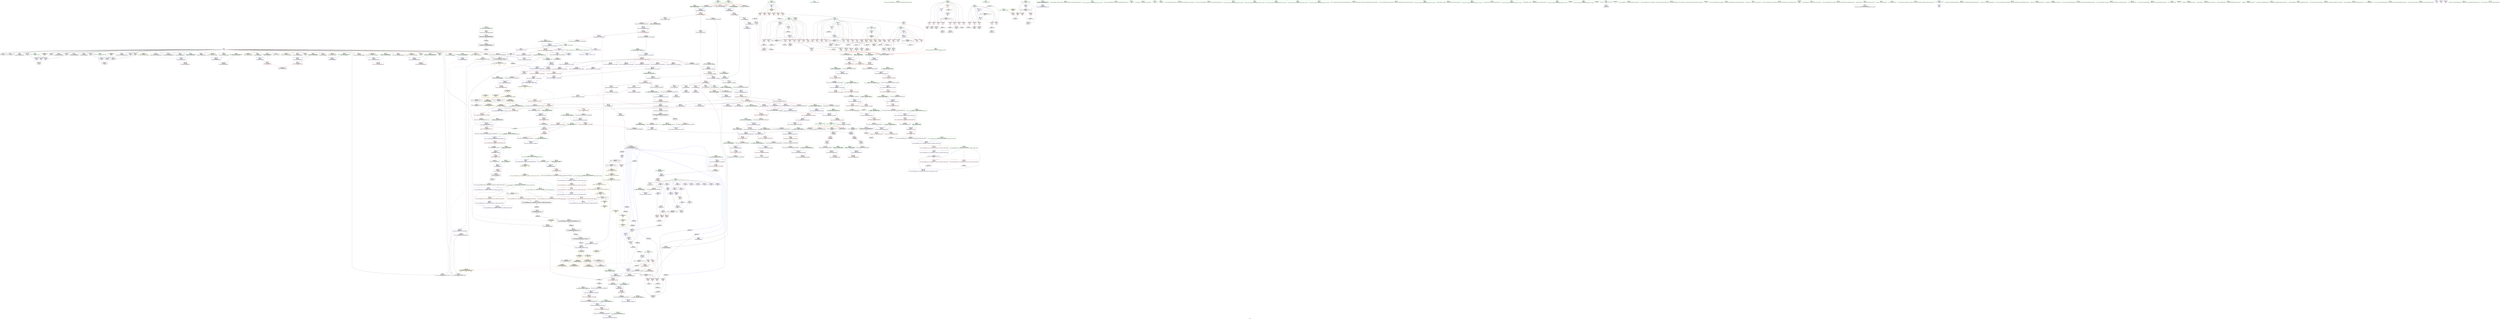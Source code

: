digraph "SVFG" {
	label="SVFG";

	Node0x56127e5a7610 [shape=record,color=grey,label="{NodeID: 0\nNullPtr|{|<s34>52}}"];
	Node0x56127e5a7610 -> Node0x56127e5ef1c0[style=solid];
	Node0x56127e5a7610 -> Node0x56127e5ef2c0[style=solid];
	Node0x56127e5a7610 -> Node0x56127e5ef390[style=solid];
	Node0x56127e5a7610 -> Node0x56127e5ef460[style=solid];
	Node0x56127e5a7610 -> Node0x56127e5ef530[style=solid];
	Node0x56127e5a7610 -> Node0x56127e5ef600[style=solid];
	Node0x56127e5a7610 -> Node0x56127e5ef6d0[style=solid];
	Node0x56127e5a7610 -> Node0x56127e5ef7a0[style=solid];
	Node0x56127e5a7610 -> Node0x56127e5ef870[style=solid];
	Node0x56127e5a7610 -> Node0x56127e5ef940[style=solid];
	Node0x56127e5a7610 -> Node0x56127e5efa10[style=solid];
	Node0x56127e5a7610 -> Node0x56127e5efae0[style=solid];
	Node0x56127e5a7610 -> Node0x56127e5efbb0[style=solid];
	Node0x56127e5a7610 -> Node0x56127e5efc80[style=solid];
	Node0x56127e5a7610 -> Node0x56127e5efd50[style=solid];
	Node0x56127e5a7610 -> Node0x56127e5efe20[style=solid];
	Node0x56127e5a7610 -> Node0x56127e5efef0[style=solid];
	Node0x56127e5a7610 -> Node0x56127e5effc0[style=solid];
	Node0x56127e5a7610 -> Node0x56127e5f0090[style=solid];
	Node0x56127e5a7610 -> Node0x56127e5f0160[style=solid];
	Node0x56127e5a7610 -> Node0x56127e5f0230[style=solid];
	Node0x56127e5a7610 -> Node0x56127e5f0300[style=solid];
	Node0x56127e5a7610 -> Node0x56127e5f03d0[style=solid];
	Node0x56127e5a7610 -> Node0x56127e5f04a0[style=solid];
	Node0x56127e5a7610 -> Node0x56127e5f0570[style=solid];
	Node0x56127e5a7610 -> Node0x56127e5f0640[style=solid];
	Node0x56127e5a7610 -> Node0x56127e5f0710[style=solid];
	Node0x56127e5a7610 -> Node0x56127e5f07e0[style=solid];
	Node0x56127e5a7610 -> Node0x56127e604f50[style=solid];
	Node0x56127e5a7610 -> Node0x56127e607dd0[style=solid];
	Node0x56127e5a7610 -> Node0x56127e607ea0[style=solid];
	Node0x56127e5a7610 -> Node0x56127e607f70[style=solid];
	Node0x56127e5a7610 -> Node0x56127e5ff990[style=solid];
	Node0x56127e5a7610 -> Node0x56127e61f400[style=solid];
	Node0x56127e5a7610:s34 -> Node0x56127e694a80[style=solid,color=red];
	Node0x56127e63ed70 [shape=record,color=yellow,style=double,label="{NodeID: 941\n4V_1 = ENCHI(MR_4V_0)\npts\{12 \}\nFun[main]}"];
	Node0x56127e63ed70 -> Node0x56127e5f9580[style=dashed];
	Node0x56127e63ed70 -> Node0x56127e5f9650[style=dashed];
	Node0x56127e63ed70 -> Node0x56127e5f9720[style=dashed];
	Node0x56127e63ed70 -> Node0x56127e5f97f0[style=dashed];
	Node0x56127e63ed70 -> Node0x56127e5f98c0[style=dashed];
	Node0x56127e63ed70 -> Node0x56127e5f9990[style=dashed];
	Node0x56127e5f3b40 [shape=record,color=red,label="{NodeID: 443\n862\<--852\n\<--__value.addr\n_ZSt6fill_nIPdmdET_S1_T0_RKT1_\n|{<s0>60}}"];
	Node0x56127e5f3b40:s0 -> Node0x56127e694080[style=solid,color=red];
	Node0x56127e5f70c0 [shape=record,color=purple,label="{NodeID: 277\n1045\<--21\nllvm.global_ctors_2\<--llvm.global_ctors\nGlob }"];
	Node0x56127e5f70c0 -> Node0x56127e604f50[style=solid];
	Node0x56127e693c10 [shape=record,color=black,label="{NodeID: 1218\n1015 = PHI(1008, )\n0th arg _ZSt8_DestroyIPdEvT_S1_ }"];
	Node0x56127e693c10 -> Node0x56127e60aa80[style=solid];
	Node0x56127e5e73d0 [shape=record,color=green,label="{NodeID: 111\n764\<--765\n_Znwm\<--_Znwm_field_insensitive\n}"];
	Node0x56127e6092f0 [shape=record,color=blue,label="{NodeID: 554\n812\<--809\n__n.addr\<--__n\n_ZSt25__uninitialized_default_nIPdmET_S1_T0_\n}"];
	Node0x56127e6092f0 -> Node0x56127e5f3730[style=dashed];
	Node0x56127e5f0e90 [shape=record,color=red,label="{NodeID: 388\n384\<--372\n\<--__a.addr\n_ZNSt6vectorIdSaIdEEC2EmRKS0_\n|{<s0>29}}"];
	Node0x56127e5f0e90:s0 -> Node0x56127e69bd30[style=solid,color=red];
	Node0x56127e5ec1a0 [shape=record,color=black,label="{NodeID: 222\n423\<--438\n_ZNSt6vectorIdSaIdEEixEm_ret\<--add.ptr\n_ZNSt6vectorIdSaIdEEixEm\n|{<s0>8|<s1>12|<s2>15|<s3>16|<s4>17|<s5>18|<s6>19|<s7>20|<s8>21|<s9>22|<s10>24}}"];
	Node0x56127e5ec1a0:s0 -> Node0x56127e696e00[style=solid,color=blue];
	Node0x56127e5ec1a0:s1 -> Node0x56127e696f70[style=solid,color=blue];
	Node0x56127e5ec1a0:s2 -> Node0x56127e6970b0[style=solid,color=blue];
	Node0x56127e5ec1a0:s3 -> Node0x56127e696880[style=solid,color=blue];
	Node0x56127e5ec1a0:s4 -> Node0x56127e696ab0[style=solid,color=blue];
	Node0x56127e5ec1a0:s5 -> Node0x56127e696bf0[style=solid,color=blue];
	Node0x56127e5ec1a0:s6 -> Node0x56127e6971f0[style=solid,color=blue];
	Node0x56127e5ec1a0:s7 -> Node0x56127e697330[style=solid,color=blue];
	Node0x56127e5ec1a0:s8 -> Node0x56127e697470[style=solid,color=blue];
	Node0x56127e5ec1a0:s9 -> Node0x56127e6975b0[style=solid,color=blue];
	Node0x56127e5ec1a0:s10 -> Node0x56127e697780[style=solid,color=blue];
	Node0x56127e5e85f0 [shape=record,color=green,label="{NodeID: 56\n386\<--387\n_ZNSt12_Vector_baseIdSaIdEEC2EmRKS0_\<--_ZNSt12_Vector_baseIdSaIdEEC2EmRKS0__field_insensitive\n}"];
	Node0x56127e61da80 [shape=record,color=grey,label="{NodeID: 831\n139 = Binary(138, 106, )\n}"];
	Node0x56127e61da80 -> Node0x56127e605530[style=solid];
	Node0x56127e606640 [shape=record,color=blue,label="{NodeID: 499\n65\<--337\nexn.slot\<--\nmain\n}"];
	Node0x56127e606640 -> Node0x56127e5fa900[style=dashed];
	Node0x56127e5f9e70 [shape=record,color=red,label="{NodeID: 333\n109\<--55\n\<--i\nmain\n}"];
	Node0x56127e5f9e70 -> Node0x56127e61eb00[style=solid];
	Node0x56127e6998b0 [shape=record,color=black,label="{NodeID: 1274\n365 = PHI(61, 71, )\n0th arg _ZNSt6vectorIdSaIdEEC2EmRKS0_ }"];
	Node0x56127e6998b0 -> Node0x56127e6068b0[style=solid];
	Node0x56127e5ef6d0 [shape=record,color=black,label="{NodeID: 167\n214\<--3\n\<--dummyVal\nmain\n}"];
	Node0x56127e5ef6d0 -> Node0x56127e605d50[style=solid];
	Node0x56127e5cf720 [shape=record,color=green,label="{NodeID: 1\n7\<--1\n__dso_handle\<--dummyObj\nGlob }"];
	Node0x56127e5f3c10 [shape=record,color=red,label="{NodeID: 444\n894\<--871\n\<--__first.addr\n_ZSt10__fill_n_aIPdmdEN9__gnu_cxx11__enable_ifIXsr11__is_scalarIT1_EE7__valueET_E6__typeES4_T0_RKS3_\n}"];
	Node0x56127e5f3c10 -> Node0x56127e609d80[style=solid];
	Node0x56127e5f71c0 [shape=record,color=purple,label="{NodeID: 278\n434\<--433\n_M_impl\<--\n_ZNSt6vectorIdSaIdEEixEm\n}"];
	Node0x56127e693d20 [shape=record,color=black,label="{NodeID: 1219\n1016 = PHI(1009, )\n1st arg _ZSt8_DestroyIPdEvT_S1_ }"];
	Node0x56127e693d20 -> Node0x56127e60ab50[style=solid];
	Node0x56127e5e74d0 [shape=record,color=green,label="{NodeID: 112\n770\<--771\nthis.addr\<--this.addr_field_insensitive\n_ZNK9__gnu_cxx13new_allocatorIdE8max_sizeEv\n}"];
	Node0x56127e5e74d0 -> Node0x56127e5f3320[style=solid];
	Node0x56127e5e74d0 -> Node0x56127e608e10[style=solid];
	Node0x56127e649080 [shape=record,color=black,label="{NodeID: 887\nMR_14V_3 = PHI(MR_14V_4, MR_14V_2, )\npts\{60 \}\n}"];
	Node0x56127e649080 -> Node0x56127e5fa690[style=dashed];
	Node0x56127e649080 -> Node0x56127e5fa760[style=dashed];
	Node0x56127e649080 -> Node0x56127e5fa830[style=dashed];
	Node0x56127e649080 -> Node0x56127e606570[style=dashed];
	Node0x56127e6093c0 [shape=record,color=blue,label="{NodeID: 555\n814\<--819\n__assignable\<--\n_ZSt25__uninitialized_default_nIPdmET_S1_T0_\n}"];
	Node0x56127e5f0f60 [shape=record,color=red,label="{NodeID: 389\n403\<--374\nexn\<--exn.slot\n_ZNSt6vectorIdSaIdEEC2EmRKS0_\n}"];
	Node0x56127e5ec270 [shape=record,color=black,label="{NodeID: 223\n450\<--449\n\<--this1\n_ZNSt6vectorIdSaIdEED2Ev\n}"];
	Node0x56127e5ec270 -> Node0x56127e5f7360[style=solid];
	Node0x56127e5ec270 -> Node0x56127e5f7430[style=solid];
	Node0x56127e5e86f0 [shape=record,color=green,label="{NodeID: 57\n390\<--391\n_ZNSt6vectorIdSaIdEE21_M_default_initializeEm\<--_ZNSt6vectorIdSaIdEE21_M_default_initializeEm_field_insensitive\n}"];
	Node0x56127e61dc00 [shape=record,color=grey,label="{NodeID: 832\n898 = Binary(897, 899, )\n}"];
	Node0x56127e61dc00 -> Node0x56127e609e50[style=solid];
	Node0x56127e606710 [shape=record,color=blue,label="{NodeID: 500\n67\<--339\nehselector.slot\<--\nmain\n}"];
	Node0x56127e606710 -> Node0x56127e5fa9d0[style=dashed];
	Node0x56127e5f9f40 [shape=record,color=red,label="{NodeID: 334\n112\<--55\n\<--i\nmain\n}"];
	Node0x56127e5f9f40 -> Node0x56127e61c400[style=solid];
	Node0x56127e699ac0 [shape=record,color=black,label="{NodeID: 1275\n366 = PHI(157, 183, )\n1st arg _ZNSt6vectorIdSaIdEEC2EmRKS0_ }"];
	Node0x56127e699ac0 -> Node0x56127e606980[style=solid];
	Node0x56127e5ef7a0 [shape=record,color=black,label="{NodeID: 168\n336\<--3\n\<--dummyVal\nmain\n}"];
	Node0x56127e5be170 [shape=record,color=green,label="{NodeID: 2\n9\<--1\n\<--dummyObj\nCan only get source location for instruction, argument, global var or function.}"];
	Node0x56127e63ef30 [shape=record,color=yellow,style=double,label="{NodeID: 943\n8V_1 = ENCHI(MR_8V_0)\npts\{54 \}\nFun[main]}"];
	Node0x56127e63ef30 -> Node0x56127e5f9a60[style=dashed];
	Node0x56127e5f3ce0 [shape=record,color=red,label="{NodeID: 445\n901\<--871\n\<--__first.addr\n_ZSt10__fill_n_aIPdmdEN9__gnu_cxx11__enable_ifIXsr11__is_scalarIT1_EE7__valueET_E6__typeES4_T0_RKS3_\n}"];
	Node0x56127e5f3ce0 -> Node0x56127e5f8d60[style=solid];
	Node0x56127e5f7290 [shape=record,color=purple,label="{NodeID: 279\n435\<--433\n_M_start\<--\n_ZNSt6vectorIdSaIdEEixEm\n}"];
	Node0x56127e5f7290 -> Node0x56127e5f1370[style=solid];
	Node0x56127e693e30 [shape=record,color=black,label="{NodeID: 1220\n868 = PHI(858, )\n0th arg _ZSt10__fill_n_aIPdmdEN9__gnu_cxx11__enable_ifIXsr11__is_scalarIT1_EE7__valueET_E6__typeES4_T0_RKS3_ }"];
	Node0x56127e693e30 -> Node0x56127e609970[style=solid];
	Node0x56127e5e75a0 [shape=record,color=green,label="{NodeID: 113\n783\<--784\n__first.addr\<--__first.addr_field_insensitive\n_ZSt27__uninitialized_default_n_aIPdmdET_S1_T0_RSaIT1_E\n}"];
	Node0x56127e5e75a0 -> Node0x56127e5f33f0[style=solid];
	Node0x56127e5e75a0 -> Node0x56127e608ee0[style=solid];
	Node0x56127e649580 [shape=record,color=black,label="{NodeID: 888\nMR_20V_2 = PHI(MR_20V_4, MR_20V_1, )\npts\{70 \}\n}"];
	Node0x56127e649580 -> Node0x56127e605870[style=dashed];
	Node0x56127e609490 [shape=record,color=blue,label="{NodeID: 556\n829\<--827\n__first.addr\<--__first\n_ZNSt27__uninitialized_default_n_1ILb1EE18__uninit_default_nIPdmEET_S3_T0_\n}"];
	Node0x56127e609490 -> Node0x56127e5f3800[style=dashed];
	Node0x56127e5f1030 [shape=record,color=red,label="{NodeID: 390\n404\<--376\nsel\<--ehselector.slot\n_ZNSt6vectorIdSaIdEEC2EmRKS0_\n}"];
	Node0x56127e5ec340 [shape=record,color=black,label="{NodeID: 224\n454\<--449\n\<--this1\n_ZNSt6vectorIdSaIdEED2Ev\n}"];
	Node0x56127e5ec340 -> Node0x56127e5f7500[style=solid];
	Node0x56127e5ec340 -> Node0x56127e5f75d0[style=solid];
	Node0x56127e5e87f0 [shape=record,color=green,label="{NodeID: 58\n400\<--401\n_ZNSt12_Vector_baseIdSaIdEED2Ev\<--_ZNSt12_Vector_baseIdSaIdEED2Ev_field_insensitive\n}"];
	Node0x56127e61dd80 [shape=record,color=grey,label="{NodeID: 833\n294 = Binary(292, 293, )\n}"];
	Node0x56127e61dd80 -> Node0x56127e61e680[style=solid];
	Node0x56127e6067e0 [shape=record,color=blue,label="{NodeID: 501\n355\<--354\nthis.addr\<--this\n_ZNSaIdEC2Ev\n}"];
	Node0x56127e6067e0 -> Node0x56127e5f0b50[style=dashed];
	Node0x56127e5fa010 [shape=record,color=red,label="{NodeID: 335\n121\<--55\n\<--i\nmain\n}"];
	Node0x56127e5fa010 -> Node0x56127e61cb80[style=solid];
	Node0x56127e699c40 [shape=record,color=black,label="{NodeID: 1276\n367 = PHI(63, 73, )\n2nd arg _ZNSt6vectorIdSaIdEEC2EmRKS0_ }"];
	Node0x56127e699c40 -> Node0x56127e606a50[style=solid];
	Node0x56127e5ef870 [shape=record,color=black,label="{NodeID: 169\n337\<--3\n\<--dummyVal\nmain\n}"];
	Node0x56127e5ef870 -> Node0x56127e606640[style=solid];
	Node0x56127e5be200 [shape=record,color=green,label="{NodeID: 3\n15\<--1\n.str\<--dummyObj\nGlob }"];
	Node0x56127e5f3db0 [shape=record,color=red,label="{NodeID: 446\n905\<--871\n\<--__first.addr\n_ZSt10__fill_n_aIPdmdEN9__gnu_cxx11__enable_ifIXsr11__is_scalarIT1_EE7__valueET_E6__typeES4_T0_RKS3_\n}"];
	Node0x56127e5f3db0 -> Node0x56127e5f5aa0[style=solid];
	Node0x56127e5f7360 [shape=record,color=purple,label="{NodeID: 280\n451\<--450\n_M_impl\<--\n_ZNSt6vectorIdSaIdEED2Ev\n}"];
	Node0x56127e693f40 [shape=record,color=black,label="{NodeID: 1221\n869 = PHI(861, )\n1st arg _ZSt10__fill_n_aIPdmdEN9__gnu_cxx11__enable_ifIXsr11__is_scalarIT1_EE7__valueET_E6__typeES4_T0_RKS3_ }"];
	Node0x56127e693f40 -> Node0x56127e609a40[style=solid];
	Node0x56127e5ec960 [shape=record,color=green,label="{NodeID: 114\n785\<--786\n__n.addr\<--__n.addr_field_insensitive\n_ZSt27__uninitialized_default_n_aIPdmdET_S1_T0_RSaIT1_E\n}"];
	Node0x56127e5ec960 -> Node0x56127e5f34c0[style=solid];
	Node0x56127e5ec960 -> Node0x56127e608fb0[style=solid];
	Node0x56127e649a80 [shape=record,color=black,label="{NodeID: 889\nMR_22V_2 = PHI(MR_22V_3, MR_22V_1, )\npts\{76 \}\n}"];
	Node0x56127e649a80 -> Node0x56127e605940[style=dashed];
	Node0x56127e649a80 -> Node0x56127e649a80[style=dashed];
	Node0x56127e609560 [shape=record,color=blue,label="{NodeID: 557\n831\<--828\n__n.addr\<--__n\n_ZNSt27__uninitialized_default_n_1ILb1EE18__uninit_default_nIPdmEET_S3_T0_\n}"];
	Node0x56127e609560 -> Node0x56127e5f38d0[style=dashed];
	Node0x56127e5f1100 [shape=record,color=red,label="{NodeID: 391\n417\<--414\nthis1\<--this.addr\n_ZNSaIdED2Ev\n}"];
	Node0x56127e5f1100 -> Node0x56127e5ec000[style=solid];
	Node0x56127e5ec410 [shape=record,color=black,label="{NodeID: 225\n458\<--449\n\<--this1\n_ZNSt6vectorIdSaIdEED2Ev\n|{<s0>33}}"];
	Node0x56127e5ec410:s0 -> Node0x56127e693a00[style=solid,color=red];
	Node0x56127e5e88f0 [shape=record,color=green,label="{NodeID: 59\n408\<--409\n__gxx_personality_v0\<--__gxx_personality_v0_field_insensitive\n}"];
	Node0x56127e61df00 [shape=record,color=grey,label="{NodeID: 834\n247 = Binary(237, 246, )\n}"];
	Node0x56127e61df00 -> Node0x56127e61e200[style=solid];
	Node0x56127e6068b0 [shape=record,color=blue,label="{NodeID: 502\n368\<--365\nthis.addr\<--this\n_ZNSt6vectorIdSaIdEEC2EmRKS0_\n}"];
	Node0x56127e6068b0 -> Node0x56127e5f0c20[style=dashed];
	Node0x56127e5fa0e0 [shape=record,color=red,label="{NodeID: 336\n130\<--55\n\<--i\nmain\n}"];
	Node0x56127e5fa0e0 -> Node0x56127e5eae20[style=solid];
	Node0x56127e699dc0 [shape=record,color=black,label="{NodeID: 1277\n607 = PHI(516, )\n0th arg _ZNSt12_Vector_baseIdSaIdEE12_Vector_implC2ERKS0_ }"];
	Node0x56127e699dc0 -> Node0x56127e607c30[style=solid];
	Node0x56127e5ef940 [shape=record,color=black,label="{NodeID: 170\n339\<--3\n\<--dummyVal\nmain\n}"];
	Node0x56127e5ef940 -> Node0x56127e606710[style=solid];
	Node0x56127e5d6ea0 [shape=record,color=green,label="{NodeID: 4\n17\<--1\n.str.1\<--dummyObj\nGlob }"];
	Node0x56127e5f3e80 [shape=record,color=red,label="{NodeID: 447\n887\<--873\n\<--__n.addr\n_ZSt10__fill_n_aIPdmdEN9__gnu_cxx11__enable_ifIXsr11__is_scalarIT1_EE7__valueET_E6__typeES4_T0_RKS3_\n}"];
	Node0x56127e5f3e80 -> Node0x56127e609cb0[style=solid];
	Node0x56127e5f7430 [shape=record,color=purple,label="{NodeID: 281\n452\<--450\n_M_start\<--\n_ZNSt6vectorIdSaIdEED2Ev\n}"];
	Node0x56127e5f7430 -> Node0x56127e5f15e0[style=solid];
	Node0x56127e694080 [shape=record,color=black,label="{NodeID: 1222\n870 = PHI(862, )\n2nd arg _ZSt10__fill_n_aIPdmdEN9__gnu_cxx11__enable_ifIXsr11__is_scalarIT1_EE7__valueET_E6__typeES4_T0_RKS3_ }"];
	Node0x56127e694080 -> Node0x56127e609b10[style=solid];
	Node0x56127e5ec9f0 [shape=record,color=green,label="{NodeID: 115\n787\<--788\n.addr\<--.addr_field_insensitive\n_ZSt27__uninitialized_default_n_aIPdmdET_S1_T0_RSaIT1_E\n}"];
	Node0x56127e5ec9f0 -> Node0x56127e609080[style=solid];
	Node0x56127e649f80 [shape=record,color=black,label="{NodeID: 890\nMR_24V_2 = PHI(MR_24V_3, MR_24V_1, )\npts\{78 \}\n}"];
	Node0x56127e649f80 -> Node0x56127e606090[style=dashed];
	Node0x56127e649f80 -> Node0x56127e649f80[style=dashed];
	Node0x56127e609630 [shape=record,color=blue,label="{NodeID: 558\n833\<--173\nref.tmp\<--\n_ZNSt27__uninitialized_default_n_1ILb1EE18__uninit_default_nIPdmEET_S3_T0_\n|{<s0>58}}"];
	Node0x56127e609630:s0 -> Node0x56127e64d2a0[style=dashed,color=red];
	Node0x56127e5f11d0 [shape=record,color=red,label="{NodeID: 392\n432\<--426\nthis1\<--this.addr\n_ZNSt6vectorIdSaIdEEixEm\n}"];
	Node0x56127e5f11d0 -> Node0x56127e5ec0d0[style=solid];
	Node0x56127e5ec4e0 [shape=record,color=black,label="{NodeID: 226\n465\<--449\n\<--this1\n_ZNSt6vectorIdSaIdEED2Ev\n|{<s0>35}}"];
	Node0x56127e5ec4e0:s0 -> Node0x56127e69acd0[style=solid,color=red];
	Node0x56127e5e89f0 [shape=record,color=green,label="{NodeID: 60\n414\<--415\nthis.addr\<--this.addr_field_insensitive\n_ZNSaIdED2Ev\n}"];
	Node0x56127e5e89f0 -> Node0x56127e5f1100[style=solid];
	Node0x56127e5e89f0 -> Node0x56127e606cc0[style=solid];
	Node0x56127e654400 [shape=record,color=yellow,style=double,label="{NodeID: 1001\n167V_1 = ENCHI(MR_167V_0)\npts\{834 \}\nFun[_ZSt10__fill_n_aIPdmdEN9__gnu_cxx11__enable_ifIXsr11__is_scalarIT1_EE7__valueET_E6__typeES4_T0_RKS3_]}"];
	Node0x56127e654400 -> Node0x56127e5f4290[style=dashed];
	Node0x56127e61e080 [shape=record,color=grey,label="{NodeID: 835\n243 = Binary(241, 242, )\n}"];
	Node0x56127e61e080 -> Node0x56127e5eb640[style=solid];
	Node0x56127e606980 [shape=record,color=blue,label="{NodeID: 503\n370\<--366\n__n.addr\<--__n\n_ZNSt6vectorIdSaIdEEC2EmRKS0_\n}"];
	Node0x56127e606980 -> Node0x56127e5f0cf0[style=dashed];
	Node0x56127e606980 -> Node0x56127e5f0dc0[style=dashed];
	Node0x56127e5fa1b0 [shape=record,color=red,label="{NodeID: 337\n143\<--55\n\<--i\nmain\n}"];
	Node0x56127e5fa1b0 -> Node0x56127e61d900[style=solid];
	Node0x56127e699ed0 [shape=record,color=black,label="{NodeID: 1278\n608 = PHI(517, )\n1st arg _ZNSt12_Vector_baseIdSaIdEE12_Vector_implC2ERKS0_ }"];
	Node0x56127e699ed0 -> Node0x56127e607d00[style=solid];
	Node0x56127e5efa10 [shape=record,color=black,label="{NodeID: 171\n347\<--3\nlpad.val\<--dummyVal\nmain\n}"];
	Node0x56127e5d6f30 [shape=record,color=green,label="{NodeID: 5\n19\<--1\n.str.2\<--dummyObj\nGlob }"];
	Node0x56127e5f3f50 [shape=record,color=red,label="{NodeID: 448\n884\<--875\n\<--__value.addr\n_ZSt10__fill_n_aIPdmdEN9__gnu_cxx11__enable_ifIXsr11__is_scalarIT1_EE7__valueET_E6__typeES4_T0_RKS3_\n}"];
	Node0x56127e5f3f50 -> Node0x56127e5f4290[style=solid];
	Node0x56127e5f7500 [shape=record,color=purple,label="{NodeID: 282\n455\<--454\n_M_impl2\<--\n_ZNSt6vectorIdSaIdEED2Ev\n}"];
	Node0x56127e6941c0 [shape=record,color=black,label="{NodeID: 1223\n915 = PHI(574, )\n0th arg _ZNSt12_Vector_baseIdSaIdEE13_M_deallocateEPdm }"];
	Node0x56127e6941c0 -> Node0x56127e60a0c0[style=solid];
	Node0x56127e5ecac0 [shape=record,color=green,label="{NodeID: 116\n795\<--796\n_ZSt25__uninitialized_default_nIPdmET_S1_T0_\<--_ZSt25__uninitialized_default_nIPdmET_S1_T0__field_insensitive\n}"];
	Node0x56127e64a480 [shape=record,color=black,label="{NodeID: 891\nMR_26V_2 = PHI(MR_26V_3, MR_26V_1, )\npts\{80 \}\n}"];
	Node0x56127e64a480 -> Node0x56127e606230[style=dashed];
	Node0x56127e64a480 -> Node0x56127e64a480[style=dashed];
	Node0x56127e609700 [shape=record,color=blue,label="{NodeID: 559\n848\<--845\n__first.addr\<--__first\n_ZSt6fill_nIPdmdET_S1_T0_RKT1_\n}"];
	Node0x56127e609700 -> Node0x56127e5f39a0[style=dashed];
	Node0x56127e5f12a0 [shape=record,color=red,label="{NodeID: 393\n437\<--428\n\<--__n.addr\n_ZNSt6vectorIdSaIdEEixEm\n}"];
	Node0x56127e5ec5b0 [shape=record,color=black,label="{NodeID: 227\n473\<--449\n\<--this1\n_ZNSt6vectorIdSaIdEED2Ev\n|{<s0>36}}"];
	Node0x56127e5ec5b0:s0 -> Node0x56127e69acd0[style=solid,color=red];
	Node0x56127e5e8ac0 [shape=record,color=green,label="{NodeID: 61\n420\<--421\n_ZN9__gnu_cxx13new_allocatorIdED2Ev\<--_ZN9__gnu_cxx13new_allocatorIdED2Ev_field_insensitive\n}"];
	Node0x56127e61e200 [shape=record,color=grey,label="{NodeID: 836\n255 = Binary(247, 254, )\n}"];
	Node0x56127e61e200 -> Node0x56127e605ef0[style=solid];
	Node0x56127e606a50 [shape=record,color=blue,label="{NodeID: 504\n372\<--367\n__a.addr\<--__a\n_ZNSt6vectorIdSaIdEEC2EmRKS0_\n}"];
	Node0x56127e606a50 -> Node0x56127e5f0e90[style=dashed];
	Node0x56127e5fa280 [shape=record,color=red,label="{NodeID: 338\n108\<--57\n\<--j\nmain\n}"];
	Node0x56127e5fa280 -> Node0x56127e61eb00[style=solid];
	Node0x56127e699fe0 [shape=record,color=black,label="{NodeID: 1279\n424 = PHI(61, 71, 71, 71, 71, 61, 71, 71, 61, 61, 61, )\n0th arg _ZNSt6vectorIdSaIdEEixEm }"];
	Node0x56127e699fe0 -> Node0x56127e606d90[style=solid];
	Node0x56127e5efae0 [shape=record,color=black,label="{NodeID: 172\n348\<--3\nlpad.val113\<--dummyVal\nmain\n}"];
	Node0x56127e5d6fc0 [shape=record,color=green,label="{NodeID: 6\n22\<--1\n\<--dummyObj\nCan only get source location for instruction, argument, global var or function.}"];
	Node0x56127e651070 [shape=record,color=yellow,style=double,label="{NodeID: 947\n16V_1 = ENCHI(MR_16V_0)\npts\{66 \}\nFun[main]}"];
	Node0x56127e651070 -> Node0x56127e605ae0[style=dashed];
	Node0x56127e651070 -> Node0x56127e605c80[style=dashed];
	Node0x56127e651070 -> Node0x56127e606640[style=dashed];
	Node0x56127e5f4020 [shape=record,color=red,label="{NodeID: 449\n893\<--877\n\<--__tmp\n_ZSt10__fill_n_aIPdmdEN9__gnu_cxx11__enable_ifIXsr11__is_scalarIT1_EE7__valueET_E6__typeES4_T0_RKS3_\n}"];
	Node0x56127e5f4020 -> Node0x56127e609d80[style=solid];
	Node0x56127e5f75d0 [shape=record,color=purple,label="{NodeID: 283\n456\<--454\n_M_finish\<--\n_ZNSt6vectorIdSaIdEED2Ev\n}"];
	Node0x56127e5f75d0 -> Node0x56127e5f16b0[style=solid];
	Node0x56127e694300 [shape=record,color=black,label="{NodeID: 1224\n916 = PHI(577, )\n1st arg _ZNSt12_Vector_baseIdSaIdEE13_M_deallocateEPdm }"];
	Node0x56127e694300 -> Node0x56127e60a190[style=solid];
	Node0x56127e5ecbc0 [shape=record,color=green,label="{NodeID: 117\n800\<--801\nthis.addr\<--this.addr_field_insensitive\n_ZNSt12_Vector_baseIdSaIdEE19_M_get_Tp_allocatorEv\n}"];
	Node0x56127e5ecbc0 -> Node0x56127e5f3590[style=solid];
	Node0x56127e5ecbc0 -> Node0x56127e609150[style=solid];
	Node0x56127e64a980 [shape=record,color=black,label="{NodeID: 892\nMR_28V_2 = PHI(MR_28V_5, MR_28V_1, )\npts\{763 \}\n|{<s0>6}}"];
	Node0x56127e64a980:s0 -> Node0x56127e64e540[style=dashed,color=red];
	Node0x56127e6097d0 [shape=record,color=blue,label="{NodeID: 560\n850\<--846\n__n.addr\<--__n\n_ZSt6fill_nIPdmdET_S1_T0_RKT1_\n}"];
	Node0x56127e6097d0 -> Node0x56127e5f3a70[style=dashed];
	Node0x56127e5f1370 [shape=record,color=red,label="{NodeID: 394\n436\<--435\n\<--_M_start\n_ZNSt6vectorIdSaIdEEixEm\n}"];
	Node0x56127e5f1370 -> Node0x56127e5f8f00[style=solid];
	Node0x56127e5ec680 [shape=record,color=black,label="{NodeID: 228\n550\<--549\n\<--this1\n_ZNSt6vectorIdSaIdEE21_M_default_initializeEm\n}"];
	Node0x56127e5ec680 -> Node0x56127e5f7770[style=solid];
	Node0x56127e5ec680 -> Node0x56127e5f7840[style=solid];
	Node0x56127e5e8bc0 [shape=record,color=green,label="{NodeID: 62\n426\<--427\nthis.addr\<--this.addr_field_insensitive\n_ZNSt6vectorIdSaIdEEixEm\n}"];
	Node0x56127e5e8bc0 -> Node0x56127e5f11d0[style=solid];
	Node0x56127e5e8bc0 -> Node0x56127e606d90[style=solid];
	Node0x56127e61e380 [shape=record,color=grey,label="{NodeID: 837\n311 = Binary(310, 106, )\n}"];
	Node0x56127e61e380 -> Node0x56127e6063d0[style=solid];
	Node0x56127e606b20 [shape=record,color=blue,label="{NodeID: 505\n374\<--394\nexn.slot\<--\n_ZNSt6vectorIdSaIdEEC2EmRKS0_\n}"];
	Node0x56127e606b20 -> Node0x56127e5f0f60[style=dashed];
	Node0x56127e5fa350 [shape=record,color=red,label="{NodeID: 339\n116\<--57\n\<--j\nmain\n}"];
	Node0x56127e5fa350 -> Node0x56127e600530[style=solid];
	Node0x56127e69a910 [shape=record,color=black,label="{NodeID: 1280\n425 = PHI(168, 200, 225, 257, 266, 274, 284, 290, 298, 303, 266, )\n1st arg _ZNSt6vectorIdSaIdEEixEm }"];
	Node0x56127e69a910 -> Node0x56127e606e60[style=solid];
	Node0x56127e5efbb0 [shape=record,color=black,label="{NodeID: 173\n393\<--3\n\<--dummyVal\n_ZNSt6vectorIdSaIdEEC2EmRKS0_\n}"];
	Node0x56127e5d7890 [shape=record,color=green,label="{NodeID: 7\n90\<--1\n\<--dummyObj\nCan only get source location for instruction, argument, global var or function.}"];
	Node0x56127e651150 [shape=record,color=yellow,style=double,label="{NodeID: 948\n18V_1 = ENCHI(MR_18V_0)\npts\{68 \}\nFun[main]}"];
	Node0x56127e651150 -> Node0x56127e605bb0[style=dashed];
	Node0x56127e651150 -> Node0x56127e605d50[style=dashed];
	Node0x56127e651150 -> Node0x56127e606710[style=dashed];
	Node0x56127e5f40f0 [shape=record,color=red,label="{NodeID: 450\n890\<--879\n\<--__niter\n_ZSt10__fill_n_aIPdmdEN9__gnu_cxx11__enable_ifIXsr11__is_scalarIT1_EE7__valueET_E6__typeES4_T0_RKS3_\n}"];
	Node0x56127e5f40f0 -> Node0x56127e61f700[style=solid];
	Node0x56127e5f76a0 [shape=record,color=purple,label="{NodeID: 284\n516\<--515\n_M_impl\<--this1\n_ZNSt12_Vector_baseIdSaIdEEC2EmRKS0_\n|{<s0>38|<s1>40}}"];
	Node0x56127e5f76a0:s0 -> Node0x56127e699dc0[style=solid,color=red];
	Node0x56127e5f76a0:s1 -> Node0x56127e692c50[style=solid,color=red];
	Node0x56127e694440 [shape=record,color=black,label="{NodeID: 1225\n917 = PHI(587, )\n2nd arg _ZNSt12_Vector_baseIdSaIdEE13_M_deallocateEPdm }"];
	Node0x56127e694440 -> Node0x56127e60a260[style=solid];
	Node0x56127e5ecc90 [shape=record,color=green,label="{NodeID: 118\n810\<--811\n__first.addr\<--__first.addr_field_insensitive\n_ZSt25__uninitialized_default_nIPdmET_S1_T0_\n}"];
	Node0x56127e5ecc90 -> Node0x56127e5f3660[style=solid];
	Node0x56127e5ecc90 -> Node0x56127e609220[style=solid];
	Node0x56127e64ae80 [shape=record,color=black,label="{NodeID: 893\nMR_32V_2 = PHI(MR_32V_3, MR_32V_1, )\npts\{620000 \}\n|{<s0>6}}"];
	Node0x56127e64ae80:s0 -> Node0x56127e64e620[style=dashed,color=red];
	Node0x56127e6098a0 [shape=record,color=blue,label="{NodeID: 561\n852\<--847\n__value.addr\<--__value\n_ZSt6fill_nIPdmdET_S1_T0_RKT1_\n}"];
	Node0x56127e6098a0 -> Node0x56127e5f3b40[style=dashed];
	Node0x56127e5f1440 [shape=record,color=red,label="{NodeID: 395\n449\<--442\nthis1\<--this.addr\n_ZNSt6vectorIdSaIdEED2Ev\n}"];
	Node0x56127e5f1440 -> Node0x56127e5ec270[style=solid];
	Node0x56127e5f1440 -> Node0x56127e5ec340[style=solid];
	Node0x56127e5f1440 -> Node0x56127e5ec410[style=solid];
	Node0x56127e5f1440 -> Node0x56127e5ec4e0[style=solid];
	Node0x56127e5f1440 -> Node0x56127e5ec5b0[style=solid];
	Node0x56127e5ec750 [shape=record,color=black,label="{NodeID: 229\n555\<--549\n\<--this1\n_ZNSt6vectorIdSaIdEE21_M_default_initializeEm\n|{<s0>41}}"];
	Node0x56127e5ec750:s0 -> Node0x56127e693a00[style=solid,color=red];
	Node0x56127e5e8c90 [shape=record,color=green,label="{NodeID: 63\n428\<--429\n__n.addr\<--__n.addr_field_insensitive\n_ZNSt6vectorIdSaIdEEixEm\n}"];
	Node0x56127e5e8c90 -> Node0x56127e5f12a0[style=solid];
	Node0x56127e5e8c90 -> Node0x56127e606e60[style=solid];
	Node0x56127e61e500 [shape=record,color=grey,label="{NodeID: 838\n306 = Binary(305, 301, )\n}"];
	Node0x56127e61e500 -> Node0x56127e606300[style=solid];
	Node0x56127e606bf0 [shape=record,color=blue,label="{NodeID: 506\n376\<--396\nehselector.slot\<--\n_ZNSt6vectorIdSaIdEEC2EmRKS0_\n}"];
	Node0x56127e606bf0 -> Node0x56127e5f1030[style=dashed];
	Node0x56127e5fa420 [shape=record,color=red,label="{NodeID: 340\n125\<--57\n\<--j\nmain\n}"];
	Node0x56127e5fa420 -> Node0x56127e5ead50[style=solid];
	Node0x56127e69acd0 [shape=record,color=black,label="{NodeID: 1281\n566 = PHI(398, 465, 473, )\n0th arg _ZNSt12_Vector_baseIdSaIdEED2Ev }"];
	Node0x56127e69acd0 -> Node0x56127e6079c0[style=solid];
	Node0x56127e5efc80 [shape=record,color=black,label="{NodeID: 174\n394\<--3\n\<--dummyVal\n_ZNSt6vectorIdSaIdEEC2EmRKS0_\n}"];
	Node0x56127e5efc80 -> Node0x56127e606b20[style=solid];
	Node0x56127e5d7950 [shape=record,color=green,label="{NodeID: 8\n99\<--1\n\<--dummyObj\nCan only get source location for instruction, argument, global var or function.}"];
	Node0x56127e5f41c0 [shape=record,color=red,label="{NodeID: 451\n897\<--879\n\<--__niter\n_ZSt10__fill_n_aIPdmdEN9__gnu_cxx11__enable_ifIXsr11__is_scalarIT1_EE7__valueET_E6__typeES4_T0_RKS3_\n}"];
	Node0x56127e5f41c0 -> Node0x56127e61dc00[style=solid];
	Node0x56127e5f7770 [shape=record,color=purple,label="{NodeID: 285\n551\<--550\n_M_impl\<--\n_ZNSt6vectorIdSaIdEE21_M_default_initializeEm\n}"];
	Node0x56127e694580 [shape=record,color=black,label="{NodeID: 1226\n629 = PHI(515, )\n0th arg _ZNSt12_Vector_baseIdSaIdEE17_M_create_storageEm }"];
	Node0x56127e694580 -> Node0x56127e608040[style=solid];
	Node0x56127e5ecd60 [shape=record,color=green,label="{NodeID: 119\n812\<--813\n__n.addr\<--__n.addr_field_insensitive\n_ZSt25__uninitialized_default_nIPdmET_S1_T0_\n}"];
	Node0x56127e5ecd60 -> Node0x56127e5f3730[style=solid];
	Node0x56127e5ecd60 -> Node0x56127e6092f0[style=solid];
	Node0x56127e64b380 [shape=record,color=black,label="{NodeID: 894\nMR_34V_2 = PHI(MR_34V_3, MR_34V_1, )\npts\{720000 \}\n}"];
	Node0x56127e64b380 -> Node0x56127e641880[style=dashed];
	Node0x56127e609970 [shape=record,color=blue,label="{NodeID: 562\n871\<--868\n__first.addr\<--__first\n_ZSt10__fill_n_aIPdmdEN9__gnu_cxx11__enable_ifIXsr11__is_scalarIT1_EE7__valueET_E6__typeES4_T0_RKS3_\n}"];
	Node0x56127e609970 -> Node0x56127e642280[style=dashed];
	Node0x56127e5f1510 [shape=record,color=red,label="{NodeID: 396\n476\<--444\nexn\<--exn.slot\n_ZNSt6vectorIdSaIdEED2Ev\n|{<s0>37}}"];
	Node0x56127e5f1510:s0 -> Node0x56127e698d30[style=solid,color=red];
	Node0x56127e5ec820 [shape=record,color=black,label="{NodeID: 230\n560\<--549\n\<--this1\n_ZNSt6vectorIdSaIdEE21_M_default_initializeEm\n}"];
	Node0x56127e5ec820 -> Node0x56127e5f7910[style=solid];
	Node0x56127e5ec820 -> Node0x56127e5f79e0[style=solid];
	Node0x56127e5e8d60 [shape=record,color=green,label="{NodeID: 64\n442\<--443\nthis.addr\<--this.addr_field_insensitive\n_ZNSt6vectorIdSaIdEED2Ev\n}"];
	Node0x56127e5e8d60 -> Node0x56127e5f1440[style=solid];
	Node0x56127e5e8d60 -> Node0x56127e606f30[style=solid];
	Node0x56127e61e680 [shape=record,color=grey,label="{NodeID: 839\n301 = Binary(294, 300, )\n}"];
	Node0x56127e61e680 -> Node0x56127e61e500[style=solid];
	Node0x56127e606cc0 [shape=record,color=blue,label="{NodeID: 507\n414\<--413\nthis.addr\<--this\n_ZNSaIdED2Ev\n}"];
	Node0x56127e606cc0 -> Node0x56127e5f1100[style=dashed];
	Node0x56127e5fa4f0 [shape=record,color=red,label="{NodeID: 341\n133\<--57\n\<--j\nmain\n}"];
	Node0x56127e5fa4f0 -> Node0x56127e5eaef0[style=solid];
	Node0x56127e69ae60 [shape=record,color=black,label="{NodeID: 1282\n1030 = PHI(1023, )\n0th arg _ZNSt12_Destroy_auxILb1EE9__destroyIPdEEvT_S3_ }"];
	Node0x56127e69ae60 -> Node0x56127e60ac20[style=solid];
	Node0x56127e5efd50 [shape=record,color=black,label="{NodeID: 175\n396\<--3\n\<--dummyVal\n_ZNSt6vectorIdSaIdEEC2EmRKS0_\n}"];
	Node0x56127e5efd50 -> Node0x56127e606bf0[style=solid];
	Node0x56127e5d7a10 [shape=record,color=green,label="{NodeID: 9\n106\<--1\n\<--dummyObj\nCan only get source location for instruction, argument, global var or function.}"];
	Node0x56127e5f4290 [shape=record,color=red,label="{NodeID: 452\n885\<--884\n\<--\n_ZSt10__fill_n_aIPdmdEN9__gnu_cxx11__enable_ifIXsr11__is_scalarIT1_EE7__valueET_E6__typeES4_T0_RKS3_\n}"];
	Node0x56127e5f4290 -> Node0x56127e609be0[style=solid];
	Node0x56127e5f7840 [shape=record,color=purple,label="{NodeID: 286\n552\<--550\n_M_start\<--\n_ZNSt6vectorIdSaIdEE21_M_default_initializeEm\n}"];
	Node0x56127e5f7840 -> Node0x56127e5f1ed0[style=solid];
	Node0x56127e6946c0 [shape=record,color=black,label="{NodeID: 1227\n630 = PHI(521, )\n1st arg _ZNSt12_Vector_baseIdSaIdEE17_M_create_storageEm }"];
	Node0x56127e6946c0 -> Node0x56127e608110[style=solid];
	Node0x56127e5ece30 [shape=record,color=green,label="{NodeID: 120\n814\<--815\n__assignable\<--__assignable_field_insensitive\n_ZSt25__uninitialized_default_nIPdmET_S1_T0_\n}"];
	Node0x56127e5ece30 -> Node0x56127e6093c0[style=solid];
	Node0x56127e64b880 [shape=record,color=black,label="{NodeID: 895\nMR_36V_2 = PHI(MR_36V_3, MR_36V_1, )\npts\{620001 620002 \}\n|{<s0>6|<s1>6}}"];
	Node0x56127e64b880:s0 -> Node0x56127e64e730[style=dashed,color=red];
	Node0x56127e64b880:s1 -> Node0x56127e64e840[style=dashed,color=red];
	Node0x56127e609a40 [shape=record,color=blue,label="{NodeID: 563\n873\<--869\n__n.addr\<--__n\n_ZSt10__fill_n_aIPdmdEN9__gnu_cxx11__enable_ifIXsr11__is_scalarIT1_EE7__valueET_E6__typeES4_T0_RKS3_\n}"];
	Node0x56127e609a40 -> Node0x56127e5f3e80[style=dashed];
	Node0x56127e5f15e0 [shape=record,color=red,label="{NodeID: 397\n453\<--452\n\<--_M_start\n_ZNSt6vectorIdSaIdEED2Ev\n|{<s0>34}}"];
	Node0x56127e5f15e0:s0 -> Node0x56127e6930c0[style=solid,color=red];
	Node0x56127e5f4b70 [shape=record,color=black,label="{NodeID: 231\n584\<--580\nsub.ptr.lhs.cast\<--\n_ZNSt12_Vector_baseIdSaIdEED2Ev\n}"];
	Node0x56127e5f4b70 -> Node0x56127e6000b0[style=solid];
	Node0x56127e5e8e30 [shape=record,color=green,label="{NodeID: 65\n444\<--445\nexn.slot\<--exn.slot_field_insensitive\n_ZNSt6vectorIdSaIdEED2Ev\n}"];
	Node0x56127e5e8e30 -> Node0x56127e5f1510[style=solid];
	Node0x56127e5e8e30 -> Node0x56127e607000[style=solid];
	Node0x56127e61e800 [shape=record,color=grey,label="{NodeID: 840\n191 = cmp(189, 190, )\n}"];
	Node0x56127e606d90 [shape=record,color=blue,label="{NodeID: 508\n426\<--424\nthis.addr\<--this\n_ZNSt6vectorIdSaIdEEixEm\n}"];
	Node0x56127e606d90 -> Node0x56127e5f11d0[style=dashed];
	Node0x56127e5fa5c0 [shape=record,color=red,label="{NodeID: 342\n138\<--57\n\<--j\nmain\n}"];
	Node0x56127e5fa5c0 -> Node0x56127e61da80[style=solid];
	Node0x56127e69af70 [shape=record,color=black,label="{NodeID: 1283\n1031 = PHI(1024, )\n1st arg _ZNSt12_Destroy_auxILb1EE9__destroyIPdEEvT_S3_ }"];
	Node0x56127e69af70 -> Node0x56127e60acf0[style=solid];
	Node0x56127e5efe20 [shape=record,color=black,label="{NodeID: 176\n405\<--3\nlpad.val\<--dummyVal\n_ZNSt6vectorIdSaIdEEC2EmRKS0_\n}"];
	Node0x56127e5d7ad0 [shape=record,color=green,label="{NodeID: 10\n173\<--1\n\<--dummyObj\nCan only get source location for instruction, argument, global var or function.}"];
	Node0x56127e5f4360 [shape=record,color=red,label="{NodeID: 453\n912\<--909\n\<--__it.addr\n_ZSt12__niter_baseIPdET_S1_\n}"];
	Node0x56127e5f4360 -> Node0x56127e5f5b70[style=solid];
	Node0x56127e5f7910 [shape=record,color=purple,label="{NodeID: 287\n561\<--560\n_M_impl3\<--\n_ZNSt6vectorIdSaIdEE21_M_default_initializeEm\n}"];
	Node0x56127e694800 [shape=record,color=black,label="{NodeID: 1228\n737 = PHI(730, )\n0th arg _ZN9__gnu_cxx13new_allocatorIdE8allocateEmPKv }"];
	Node0x56127e694800 -> Node0x56127e608ba0[style=solid];
	Node0x56127e5ecf00 [shape=record,color=green,label="{NodeID: 121\n823\<--824\n_ZNSt27__uninitialized_default_n_1ILb1EE18__uninit_default_nIPdmEET_S3_T0_\<--_ZNSt27__uninitialized_default_n_1ILb1EE18__uninit_default_nIPdmEET_S3_T0__field_insensitive\n}"];
	Node0x56127e64bd80 [shape=record,color=black,label="{NodeID: 896\nMR_38V_2 = PHI(MR_38V_3, MR_38V_1, )\npts\{720001 720002 \}\n}"];
	Node0x56127e64bd80 -> Node0x56127e641d80[style=dashed];
	Node0x56127e609b10 [shape=record,color=blue,label="{NodeID: 564\n875\<--870\n__value.addr\<--__value\n_ZSt10__fill_n_aIPdmdEN9__gnu_cxx11__enable_ifIXsr11__is_scalarIT1_EE7__valueET_E6__typeES4_T0_RKS3_\n}"];
	Node0x56127e609b10 -> Node0x56127e5f3f50[style=dashed];
	Node0x56127e5f16b0 [shape=record,color=red,label="{NodeID: 398\n457\<--456\n\<--_M_finish\n_ZNSt6vectorIdSaIdEED2Ev\n|{<s0>34}}"];
	Node0x56127e5f16b0:s0 -> Node0x56127e6931d0[style=solid,color=red];
	Node0x56127e5f4c00 [shape=record,color=black,label="{NodeID: 232\n585\<--583\nsub.ptr.rhs.cast\<--\n_ZNSt12_Vector_baseIdSaIdEED2Ev\n}"];
	Node0x56127e5f4c00 -> Node0x56127e6000b0[style=solid];
	Node0x56127e5e8f00 [shape=record,color=green,label="{NodeID: 66\n446\<--447\nehselector.slot\<--ehselector.slot_field_insensitive\n_ZNSt6vectorIdSaIdEED2Ev\n}"];
	Node0x56127e5e8f00 -> Node0x56127e6070d0[style=solid];
	Node0x56127e61e980 [shape=record,color=grey,label="{NodeID: 841\n89 = cmp(88, 90, )\n}"];
	Node0x56127e606e60 [shape=record,color=blue,label="{NodeID: 509\n428\<--425\n__n.addr\<--__n\n_ZNSt6vectorIdSaIdEEixEm\n}"];
	Node0x56127e606e60 -> Node0x56127e5f12a0[style=dashed];
	Node0x56127e5fa690 [shape=record,color=red,label="{NodeID: 343\n149\<--59\n\<--casenr\nmain\n}"];
	Node0x56127e5fa690 -> Node0x56127e61f580[style=solid];
	Node0x56127e69b080 [shape=record,color=black,label="{NodeID: 1284\n953 = PHI(932, )\n0th arg _ZNSt16allocator_traitsISaIdEE10deallocateERS0_Pdm }"];
	Node0x56127e69b080 -> Node0x56127e60a330[style=solid];
	Node0x56127e5efef0 [shape=record,color=black,label="{NodeID: 177\n406\<--3\nlpad.val2\<--dummyVal\n_ZNSt6vectorIdSaIdEEC2EmRKS0_\n}"];
	Node0x56127e5d7bd0 [shape=record,color=green,label="{NodeID: 11\n266\<--1\n\<--dummyObj\nCan only get source location for instruction, argument, global var or function.|{<s0>17|<s1>24}}"];
	Node0x56127e5d7bd0:s0 -> Node0x56127e69a910[style=solid,color=red];
	Node0x56127e5d7bd0:s1 -> Node0x56127e69a910[style=solid,color=red];
	Node0x56127e5f4430 [shape=record,color=red,label="{NodeID: 454\n927\<--918\nthis1\<--this.addr\n_ZNSt12_Vector_baseIdSaIdEE13_M_deallocateEPdm\n}"];
	Node0x56127e5f4430 -> Node0x56127e5f8e30[style=solid];
	Node0x56127e5f79e0 [shape=record,color=purple,label="{NodeID: 288\n562\<--560\n_M_finish\<--\n_ZNSt6vectorIdSaIdEE21_M_default_initializeEm\n}"];
	Node0x56127e5f79e0 -> Node0x56127e6078f0[style=solid];
	Node0x56127e694940 [shape=record,color=black,label="{NodeID: 1229\n738 = PHI(731, )\n1st arg _ZN9__gnu_cxx13new_allocatorIdE8allocateEmPKv }"];
	Node0x56127e694940 -> Node0x56127e608c70[style=solid];
	Node0x56127e5ed000 [shape=record,color=green,label="{NodeID: 122\n829\<--830\n__first.addr\<--__first.addr_field_insensitive\n_ZNSt27__uninitialized_default_n_1ILb1EE18__uninit_default_nIPdmEET_S3_T0_\n}"];
	Node0x56127e5ed000 -> Node0x56127e5f3800[style=solid];
	Node0x56127e5ed000 -> Node0x56127e609490[style=solid];
	Node0x56127e609be0 [shape=record,color=blue,label="{NodeID: 565\n877\<--885\n__tmp\<--\n_ZSt10__fill_n_aIPdmdEN9__gnu_cxx11__enable_ifIXsr11__is_scalarIT1_EE7__valueET_E6__typeES4_T0_RKS3_\n}"];
	Node0x56127e609be0 -> Node0x56127e5f4020[style=dashed];
	Node0x56127e5f1780 [shape=record,color=red,label="{NodeID: 399\n489\<--486\nthis1\<--this.addr\n_ZN9__gnu_cxx13new_allocatorIdEC2Ev\n}"];
	Node0x56127e5f4cd0 [shape=record,color=black,label="{NodeID: 233\n616\<--615\n\<--this1\n_ZNSt12_Vector_baseIdSaIdEE12_Vector_implC2ERKS0_\n|{<s0>47}}"];
	Node0x56127e5f4cd0:s0 -> Node0x56127e69b6d0[style=solid,color=red];
	Node0x56127e5e8fd0 [shape=record,color=green,label="{NodeID: 67\n460\<--461\n_ZNSt12_Vector_baseIdSaIdEE19_M_get_Tp_allocatorEv\<--_ZNSt12_Vector_baseIdSaIdEE19_M_get_Tp_allocatorEv_field_insensitive\n}"];
	Node0x56127e61eb00 [shape=record,color=grey,label="{NodeID: 842\n110 = cmp(108, 109, )\n}"];
	Node0x56127e606f30 [shape=record,color=blue,label="{NodeID: 510\n442\<--441\nthis.addr\<--this\n_ZNSt6vectorIdSaIdEED2Ev\n}"];
	Node0x56127e606f30 -> Node0x56127e5f1440[style=dashed];
	Node0x56127e5fa760 [shape=record,color=red,label="{NodeID: 344\n323\<--59\n\<--casenr\nmain\n}"];
	Node0x56127e69b190 [shape=record,color=black,label="{NodeID: 1285\n954 = PHI(933, )\n1st arg _ZNSt16allocator_traitsISaIdEE10deallocateERS0_Pdm }"];
	Node0x56127e69b190 -> Node0x56127e60a400[style=solid];
	Node0x56127e5effc0 [shape=record,color=black,label="{NodeID: 178\n468\<--3\n\<--dummyVal\n_ZNSt6vectorIdSaIdEED2Ev\n}"];
	Node0x56127e5e4df0 [shape=record,color=green,label="{NodeID: 12\n320\<--1\n\<--dummyObj\nCan only get source location for instruction, argument, global var or function.}"];
	Node0x56127e5f4500 [shape=record,color=red,label="{NodeID: 455\n928\<--920\n\<--__p.addr\n_ZNSt12_Vector_baseIdSaIdEE13_M_deallocateEPdm\n}"];
	Node0x56127e5f4500 -> Node0x56127e61f400[style=solid];
	Node0x56127e5f7ab0 [shape=record,color=purple,label="{NodeID: 289\n575\<--574\n_M_impl\<--this1\n_ZNSt12_Vector_baseIdSaIdEED2Ev\n}"];
	Node0x56127e694a80 [shape=record,color=black,label="{NodeID: 1230\n739 = PHI(3, )\n2nd arg _ZN9__gnu_cxx13new_allocatorIdE8allocateEmPKv }"];
	Node0x56127e694a80 -> Node0x56127e608d40[style=solid];
	Node0x56127e5ed0d0 [shape=record,color=green,label="{NodeID: 123\n831\<--832\n__n.addr\<--__n.addr_field_insensitive\n_ZNSt27__uninitialized_default_n_1ILb1EE18__uninit_default_nIPdmEET_S3_T0_\n}"];
	Node0x56127e5ed0d0 -> Node0x56127e5f38d0[style=solid];
	Node0x56127e5ed0d0 -> Node0x56127e609560[style=solid];
	Node0x56127e64c780 [shape=record,color=yellow,style=double,label="{NodeID: 898\n28V_1 = ENCHI(MR_28V_0)\npts\{763 \}\nFun[_ZSt6fill_nIPdmdET_S1_T0_RKT1_]|{<s0>60}}"];
	Node0x56127e64c780:s0 -> Node0x56127e642c80[style=dashed,color=red];
	Node0x56127e609cb0 [shape=record,color=blue,label="{NodeID: 566\n879\<--887\n__niter\<--\n_ZSt10__fill_n_aIPdmdEN9__gnu_cxx11__enable_ifIXsr11__is_scalarIT1_EE7__valueET_E6__typeES4_T0_RKS3_\n}"];
	Node0x56127e609cb0 -> Node0x56127e642780[style=dashed];
	Node0x56127e5f1850 [shape=record,color=red,label="{NodeID: 400\n496\<--493\nthis1\<--this.addr\n_ZN9__gnu_cxx13new_allocatorIdED2Ev\n}"];
	Node0x56127e5f4da0 [shape=record,color=black,label="{NodeID: 234\n666\<--665\n\<--this1\n_ZNSt12_Vector_baseIdSaIdEE12_Vector_implD2Ev\n|{<s0>49}}"];
	Node0x56127e5f4da0:s0 -> Node0x56127e69b4c0[style=solid,color=red];
	Node0x56127e5e90d0 [shape=record,color=green,label="{NodeID: 68\n463\<--464\n_ZSt8_DestroyIPddEvT_S1_RSaIT0_E\<--_ZSt8_DestroyIPddEvT_S1_RSaIT0_E_field_insensitive\n}"];
	Node0x56127e61ec80 [shape=record,color=grey,label="{NodeID: 843\n179 = cmp(178, 9, )\n}"];
	Node0x56127e607000 [shape=record,color=blue,label="{NodeID: 511\n444\<--469\nexn.slot\<--\n_ZNSt6vectorIdSaIdEED2Ev\n}"];
	Node0x56127e607000 -> Node0x56127e5f1510[style=dashed];
	Node0x56127e5fa830 [shape=record,color=red,label="{NodeID: 345\n332\<--59\n\<--casenr\nmain\n}"];
	Node0x56127e5fa830 -> Node0x56127e61d480[style=solid];
	Node0x56127e69b2a0 [shape=record,color=black,label="{NodeID: 1286\n955 = PHI(934, )\n2nd arg _ZNSt16allocator_traitsISaIdEE10deallocateERS0_Pdm }"];
	Node0x56127e69b2a0 -> Node0x56127e60a4d0[style=solid];
	Node0x56127e5f0090 [shape=record,color=black,label="{NodeID: 179\n469\<--3\n\<--dummyVal\n_ZNSt6vectorIdSaIdEED2Ev\n}"];
	Node0x56127e5f0090 -> Node0x56127e607000[style=solid];
	Node0x56127e5e4ec0 [shape=record,color=green,label="{NodeID: 13\n588\<--1\n\<--dummyObj\nCan only get source location for instruction, argument, global var or function.}"];
	Node0x56127e5f45d0 [shape=record,color=red,label="{NodeID: 456\n933\<--920\n\<--__p.addr\n_ZNSt12_Vector_baseIdSaIdEE13_M_deallocateEPdm\n|{<s0>61}}"];
	Node0x56127e5f45d0:s0 -> Node0x56127e69b190[style=solid,color=red];
	Node0x56127e5f7b80 [shape=record,color=purple,label="{NodeID: 290\n576\<--574\n_M_start\<--this1\n_ZNSt12_Vector_baseIdSaIdEED2Ev\n}"];
	Node0x56127e5f7b80 -> Node0x56127e5f2140[style=solid];
	Node0x56127e694bc0 [shape=record,color=black,label="{NodeID: 1231\n698 = PHI(637, )\n0th arg _ZNSt12_Vector_baseIdSaIdEE11_M_allocateEm }"];
	Node0x56127e694bc0 -> Node0x56127e608860[style=solid];
	Node0x56127e5ed1a0 [shape=record,color=green,label="{NodeID: 124\n833\<--834\nref.tmp\<--ref.tmp_field_insensitive\n_ZNSt27__uninitialized_default_n_1ILb1EE18__uninit_default_nIPdmEET_S3_T0_\n|{|<s1>58}}"];
	Node0x56127e5ed1a0 -> Node0x56127e609630[style=solid];
	Node0x56127e5ed1a0:s1 -> Node0x56127e698970[style=solid,color=red];
	Node0x56127e64d2a0 [shape=record,color=yellow,style=double,label="{NodeID: 899\n167V_1 = ENCHI(MR_167V_0)\npts\{834 \}\nFun[_ZSt6fill_nIPdmdET_S1_T0_RKT1_]|{<s0>60}}"];
	Node0x56127e64d2a0:s0 -> Node0x56127e654400[style=dashed,color=red];
	Node0x56127e609d80 [shape=record,color=blue,label="{NodeID: 567\n894\<--893\n\<--\n_ZSt10__fill_n_aIPdmdEN9__gnu_cxx11__enable_ifIXsr11__is_scalarIT1_EE7__valueET_E6__typeES4_T0_RKS3_\n}"];
	Node0x56127e609d80 -> Node0x56127e642c80[style=dashed];
	Node0x56127e5f1920 [shape=record,color=red,label="{NodeID: 401\n515\<--502\nthis1\<--this.addr\n_ZNSt12_Vector_baseIdSaIdEEC2EmRKS0_\n|{|<s1>39}}"];
	Node0x56127e5f1920 -> Node0x56127e5f76a0[style=solid];
	Node0x56127e5f1920:s1 -> Node0x56127e694580[style=solid,color=red];
	Node0x56127e5f4e70 [shape=record,color=black,label="{NodeID: 235\n679\<--678\n\<--this1\n_ZNSaIdEC2ERKS_\n|{<s0>50}}"];
	Node0x56127e5f4e70:s0 -> Node0x56127e698ab0[style=solid,color=red];
	Node0x56127e5e91d0 [shape=record,color=green,label="{NodeID: 69\n478\<--479\n__clang_call_terminate\<--__clang_call_terminate_field_insensitive\n}"];
	Node0x56127e61ee00 [shape=record,color=grey,label="{NodeID: 844\n197 = cmp(195, 196, )\n}"];
	Node0x56127e6070d0 [shape=record,color=blue,label="{NodeID: 512\n446\<--471\nehselector.slot\<--\n_ZNSt6vectorIdSaIdEED2Ev\n}"];
	Node0x56127e5fa900 [shape=record,color=red,label="{NodeID: 346\n345\<--65\nexn\<--exn.slot\nmain\n}"];
	Node0x56127e69b3b0 [shape=record,color=black,label="{NodeID: 1287\n485 = PHI(359, )\n0th arg _ZN9__gnu_cxx13new_allocatorIdEC2Ev }"];
	Node0x56127e69b3b0 -> Node0x56127e6071a0[style=solid];
	Node0x56127e5f0160 [shape=record,color=black,label="{NodeID: 180\n471\<--3\n\<--dummyVal\n_ZNSt6vectorIdSaIdEED2Ev\n}"];
	Node0x56127e5f0160 -> Node0x56127e6070d0[style=solid];
	Node0x56127e5e4fc0 [shape=record,color=green,label="{NodeID: 14\n775\<--1\n\<--dummyObj\nCan only get source location for instruction, argument, global var or function.}"];
	Node0x56127e5f46a0 [shape=record,color=red,label="{NodeID: 457\n934\<--922\n\<--__n.addr\n_ZNSt12_Vector_baseIdSaIdEE13_M_deallocateEPdm\n|{<s0>61}}"];
	Node0x56127e5f46a0:s0 -> Node0x56127e69b2a0[style=solid,color=red];
	Node0x56127e5f7c50 [shape=record,color=purple,label="{NodeID: 291\n578\<--574\n_M_impl2\<--this1\n_ZNSt12_Vector_baseIdSaIdEED2Ev\n}"];
	Node0x56127e694d00 [shape=record,color=black,label="{NodeID: 1232\n699 = PHI(638, )\n1st arg _ZNSt12_Vector_baseIdSaIdEE11_M_allocateEm }"];
	Node0x56127e694d00 -> Node0x56127e608930[style=solid];
	Node0x56127e5ed270 [shape=record,color=green,label="{NodeID: 125\n841\<--842\n_ZSt6fill_nIPdmdET_S1_T0_RKT1_\<--_ZSt6fill_nIPdmdET_S1_T0_RKT1__field_insensitive\n}"];
	Node0x56127e609e50 [shape=record,color=blue,label="{NodeID: 568\n879\<--898\n__niter\<--dec\n_ZSt10__fill_n_aIPdmdEN9__gnu_cxx11__enable_ifIXsr11__is_scalarIT1_EE7__valueET_E6__typeES4_T0_RKS3_\n}"];
	Node0x56127e609e50 -> Node0x56127e642780[style=dashed];
	Node0x56127e5f19f0 [shape=record,color=red,label="{NodeID: 402\n521\<--504\n\<--__n.addr\n_ZNSt12_Vector_baseIdSaIdEEC2EmRKS0_\n|{<s0>39}}"];
	Node0x56127e5f19f0:s0 -> Node0x56127e6946c0[style=solid,color=red];
	Node0x56127e5f4f40 [shape=record,color=black,label="{NodeID: 236\n681\<--680\n\<--\n_ZNSaIdEC2ERKS_\n|{<s0>50}}"];
	Node0x56127e5f4f40:s0 -> Node0x56127e698bf0[style=solid,color=red];
	Node0x56127e5e92d0 [shape=record,color=green,label="{NodeID: 70\n486\<--487\nthis.addr\<--this.addr_field_insensitive\n_ZN9__gnu_cxx13new_allocatorIdEC2Ev\n}"];
	Node0x56127e5e92d0 -> Node0x56127e5f1780[style=solid];
	Node0x56127e5e92d0 -> Node0x56127e6071a0[style=solid];
	Node0x56127e61ef80 [shape=record,color=grey,label="{NodeID: 845\n222 = cmp(220, 221, )\n}"];
	Node0x56127e6071a0 [shape=record,color=blue,label="{NodeID: 513\n486\<--485\nthis.addr\<--this\n_ZN9__gnu_cxx13new_allocatorIdEC2Ev\n}"];
	Node0x56127e6071a0 -> Node0x56127e5f1780[style=dashed];
	Node0x56127e5fa9d0 [shape=record,color=red,label="{NodeID: 347\n346\<--67\nsel\<--ehselector.slot\nmain\n}"];
	Node0x56127e69b4c0 [shape=record,color=black,label="{NodeID: 1288\n413 = PHI(63, 73, 63, 73, 666, )\n0th arg _ZNSaIdED2Ev }"];
	Node0x56127e69b4c0 -> Node0x56127e606cc0[style=solid];
	Node0x56127e5f0230 [shape=record,color=black,label="{NodeID: 181\n526\<--3\n\<--dummyVal\n_ZNSt12_Vector_baseIdSaIdEEC2EmRKS0_\n}"];
	Node0x56127e5e50c0 [shape=record,color=green,label="{NodeID: 15\n819\<--1\n\<--dummyObj\nCan only get source location for instruction, argument, global var or function.}"];
	Node0x56127e5f4770 [shape=record,color=red,label="{NodeID: 458\n965\<--956\n\<--__a.addr\n_ZNSt16allocator_traitsISaIdEE10deallocateERS0_Pdm\n}"];
	Node0x56127e5f4770 -> Node0x56127e5f5d10[style=solid];
	Node0x56127e5f7d20 [shape=record,color=purple,label="{NodeID: 292\n579\<--574\n_M_end_of_storage\<--this1\n_ZNSt12_Vector_baseIdSaIdEED2Ev\n}"];
	Node0x56127e5f7d20 -> Node0x56127e5f2210[style=solid];
	Node0x56127e696580 [shape=record,color=black,label="{NodeID: 1233\n83 = PHI()\n}"];
	Node0x56127e5ed370 [shape=record,color=green,label="{NodeID: 126\n848\<--849\n__first.addr\<--__first.addr_field_insensitive\n_ZSt6fill_nIPdmdET_S1_T0_RKT1_\n}"];
	Node0x56127e5ed370 -> Node0x56127e5f39a0[style=solid];
	Node0x56127e5ed370 -> Node0x56127e609700[style=solid];
	Node0x56127e609f20 [shape=record,color=blue,label="{NodeID: 569\n871\<--902\n__first.addr\<--incdec.ptr\n_ZSt10__fill_n_aIPdmdEN9__gnu_cxx11__enable_ifIXsr11__is_scalarIT1_EE7__valueET_E6__typeES4_T0_RKS3_\n}"];
	Node0x56127e609f20 -> Node0x56127e642280[style=dashed];
	Node0x56127e5f1ac0 [shape=record,color=red,label="{NodeID: 403\n517\<--506\n\<--__a.addr\n_ZNSt12_Vector_baseIdSaIdEEC2EmRKS0_\n|{<s0>38}}"];
	Node0x56127e5f1ac0:s0 -> Node0x56127e699ed0[style=solid,color=red];
	Node0x56127e5f5010 [shape=record,color=black,label="{NodeID: 237\n711\<--710\n\<--_M_impl\n_ZNSt12_Vector_baseIdSaIdEE11_M_allocateEm\n|{<s0>51}}"];
	Node0x56127e5f5010:s0 -> Node0x56127e6993b0[style=solid,color=red];
	Node0x56127e5e93a0 [shape=record,color=green,label="{NodeID: 71\n493\<--494\nthis.addr\<--this.addr_field_insensitive\n_ZN9__gnu_cxx13new_allocatorIdED2Ev\n}"];
	Node0x56127e5e93a0 -> Node0x56127e5f1850[style=solid];
	Node0x56127e5e93a0 -> Node0x56127e607270[style=solid];
	Node0x56127e61f100 [shape=record,color=grey,label="{NodeID: 846\n708 = cmp(707, 266, )\n}"];
	Node0x56127e607270 [shape=record,color=blue,label="{NodeID: 514\n493\<--492\nthis.addr\<--this\n_ZN9__gnu_cxx13new_allocatorIdED2Ev\n}"];
	Node0x56127e607270 -> Node0x56127e5f1850[style=dashed];
	Node0x56127e5faaa0 [shape=record,color=red,label="{NodeID: 348\n178\<--69\n\<--i33\nmain\n}"];
	Node0x56127e5faaa0 -> Node0x56127e61ec80[style=solid];
	Node0x56127e69b6d0 [shape=record,color=black,label="{NodeID: 1289\n670 = PHI(616, )\n0th arg _ZNSaIdEC2ERKS_ }"];
	Node0x56127e69b6d0 -> Node0x56127e608520[style=solid];
	Node0x56127e5f0300 [shape=record,color=black,label="{NodeID: 182\n527\<--3\n\<--dummyVal\n_ZNSt12_Vector_baseIdSaIdEEC2EmRKS0_\n}"];
	Node0x56127e5f0300 -> Node0x56127e6075b0[style=solid];
	Node0x56127e5e51c0 [shape=record,color=green,label="{NodeID: 16\n899\<--1\n\<--dummyObj\nCan only get source location for instruction, argument, global var or function.}"];
	Node0x56127e5f4840 [shape=record,color=red,label="{NodeID: 459\n967\<--958\n\<--__p.addr\n_ZNSt16allocator_traitsISaIdEE10deallocateERS0_Pdm\n|{<s0>64}}"];
	Node0x56127e5f4840:s0 -> Node0x56127e693780[style=solid,color=red];
	Node0x56127e5f7df0 [shape=record,color=purple,label="{NodeID: 293\n581\<--574\n_M_impl3\<--this1\n_ZNSt12_Vector_baseIdSaIdEED2Ev\n}"];
	Node0x56127e696680 [shape=record,color=black,label="{NodeID: 1234\n327 = PHI()\n}"];
	Node0x56127e5ed440 [shape=record,color=green,label="{NodeID: 127\n850\<--851\n__n.addr\<--__n.addr_field_insensitive\n_ZSt6fill_nIPdmdET_S1_T0_RKT1_\n}"];
	Node0x56127e5ed440 -> Node0x56127e5f3a70[style=solid];
	Node0x56127e5ed440 -> Node0x56127e6097d0[style=solid];
	Node0x56127e609ff0 [shape=record,color=blue,label="{NodeID: 570\n909\<--908\n__it.addr\<--__it\n_ZSt12__niter_baseIPdET_S1_\n}"];
	Node0x56127e609ff0 -> Node0x56127e5f4360[style=dashed];
	Node0x56127e5f1b90 [shape=record,color=red,label="{NodeID: 404\n535\<--508\nexn\<--exn.slot\n_ZNSt12_Vector_baseIdSaIdEEC2EmRKS0_\n}"];
	Node0x56127e5f50e0 [shape=record,color=black,label="{NodeID: 238\n697\<--718\n_ZNSt12_Vector_baseIdSaIdEE11_M_allocateEm_ret\<--cond\n_ZNSt12_Vector_baseIdSaIdEE11_M_allocateEm\n|{<s0>48}}"];
	Node0x56127e5f50e0:s0 -> Node0x56127e697fe0[style=solid,color=blue];
	Node0x56127e5e9470 [shape=record,color=green,label="{NodeID: 72\n502\<--503\nthis.addr\<--this.addr_field_insensitive\n_ZNSt12_Vector_baseIdSaIdEEC2EmRKS0_\n}"];
	Node0x56127e5e9470 -> Node0x56127e5f1920[style=solid];
	Node0x56127e5e9470 -> Node0x56127e607340[style=solid];
	Node0x56127e61f280 [shape=record,color=grey,label="{NodeID: 847\n754 = cmp(750, 751, )\n}"];
	Node0x56127e607340 [shape=record,color=blue,label="{NodeID: 515\n502\<--499\nthis.addr\<--this\n_ZNSt12_Vector_baseIdSaIdEEC2EmRKS0_\n}"];
	Node0x56127e607340 -> Node0x56127e5f1920[style=dashed];
	Node0x56127e5fab70 [shape=record,color=red,label="{NodeID: 349\n193\<--69\n\<--i33\nmain\n}"];
	Node0x56127e5fab70 -> Node0x56127e6006b0[style=solid];
	Node0x56127e69b7e0 [shape=record,color=black,label="{NodeID: 1290\n671 = PHI(617, )\n1st arg _ZNSaIdEC2ERKS_ }"];
	Node0x56127e69b7e0 -> Node0x56127e6085f0[style=solid];
	Node0x56127e5f03d0 [shape=record,color=black,label="{NodeID: 183\n529\<--3\n\<--dummyVal\n_ZNSt12_Vector_baseIdSaIdEEC2EmRKS0_\n}"];
	Node0x56127e5f03d0 -> Node0x56127e607680[style=solid];
	Node0x56127e5e52c0 [shape=record,color=green,label="{NodeID: 17\n4\<--6\n_ZStL8__ioinit\<--_ZStL8__ioinit_field_insensitive\nGlob }"];
	Node0x56127e5e52c0 -> Node0x56127e5f5eb0[style=solid];
	Node0x56127e5f4910 [shape=record,color=red,label="{NodeID: 460\n968\<--960\n\<--__n.addr\n_ZNSt16allocator_traitsISaIdEE10deallocateERS0_Pdm\n|{<s0>64}}"];
	Node0x56127e5f4910:s0 -> Node0x56127e6938c0[style=solid,color=red];
	Node0x56127e5f7ec0 [shape=record,color=purple,label="{NodeID: 294\n582\<--574\n_M_start4\<--this1\n_ZNSt12_Vector_baseIdSaIdEED2Ev\n}"];
	Node0x56127e5f7ec0 -> Node0x56127e5f22e0[style=solid];
	Node0x56127e696780 [shape=record,color=black,label="{NodeID: 1235\n33 = PHI()\n}"];
	Node0x56127e5ed510 [shape=record,color=green,label="{NodeID: 128\n852\<--853\n__value.addr\<--__value.addr_field_insensitive\n_ZSt6fill_nIPdmdET_S1_T0_RKT1_\n}"];
	Node0x56127e5ed510 -> Node0x56127e5f3b40[style=solid];
	Node0x56127e5ed510 -> Node0x56127e6098a0[style=solid];
	Node0x56127e60a0c0 [shape=record,color=blue,label="{NodeID: 571\n918\<--915\nthis.addr\<--this\n_ZNSt12_Vector_baseIdSaIdEE13_M_deallocateEPdm\n}"];
	Node0x56127e60a0c0 -> Node0x56127e5f4430[style=dashed];
	Node0x56127e5f1c60 [shape=record,color=red,label="{NodeID: 405\n536\<--510\nsel\<--ehselector.slot\n_ZNSt12_Vector_baseIdSaIdEEC2EmRKS0_\n}"];
	Node0x56127e5f51b0 [shape=record,color=black,label="{NodeID: 239\n730\<--729\n\<--\n_ZNSt16allocator_traitsISaIdEE8allocateERS0_m\n|{<s0>52}}"];
	Node0x56127e5f51b0:s0 -> Node0x56127e694800[style=solid,color=red];
	Node0x56127e5e9540 [shape=record,color=green,label="{NodeID: 73\n504\<--505\n__n.addr\<--__n.addr_field_insensitive\n_ZNSt12_Vector_baseIdSaIdEEC2EmRKS0_\n}"];
	Node0x56127e5e9540 -> Node0x56127e5f19f0[style=solid];
	Node0x56127e5e9540 -> Node0x56127e607410[style=solid];
	Node0x56127e61f400 [shape=record,color=grey,label="{NodeID: 848\n929 = cmp(928, 3, )\n}"];
	Node0x56127e607410 [shape=record,color=blue,label="{NodeID: 516\n504\<--500\n__n.addr\<--__n\n_ZNSt12_Vector_baseIdSaIdEEC2EmRKS0_\n}"];
	Node0x56127e607410 -> Node0x56127e5f19f0[style=dashed];
	Node0x56127e5fac40 [shape=record,color=red,label="{NodeID: 350\n221\<--69\n\<--i33\nmain\n}"];
	Node0x56127e5fac40 -> Node0x56127e61ef80[style=solid];
	Node0x56127e69b8f0 [shape=record,color=black,label="{NodeID: 1291\n808 = PHI(792, )\n0th arg _ZSt25__uninitialized_default_nIPdmET_S1_T0_ }"];
	Node0x56127e69b8f0 -> Node0x56127e609220[style=solid];
	Node0x56127e5f04a0 [shape=record,color=black,label="{NodeID: 184\n537\<--3\nlpad.val\<--dummyVal\n_ZNSt12_Vector_baseIdSaIdEEC2EmRKS0_\n}"];
	Node0x56127e5e53c0 [shape=record,color=green,label="{NodeID: 18\n8\<--10\ntotal\<--total_field_insensitive\nGlob }"];
	Node0x56127e5e53c0 -> Node0x56127e5f90a0[style=solid];
	Node0x56127e5e53c0 -> Node0x56127e5f9170[style=solid];
	Node0x56127e5e53c0 -> Node0x56127e5f9240[style=solid];
	Node0x56127e5e53c0 -> Node0x56127e5f9310[style=solid];
	Node0x56127e5e53c0 -> Node0x56127e5f93e0[style=solid];
	Node0x56127e5e53c0 -> Node0x56127e5f94b0[style=solid];
	Node0x56127e5e53c0 -> Node0x56127e604b80[style=solid];
	Node0x56127e5f49e0 [shape=record,color=red,label="{NodeID: 461\n986\<--977\nthis1\<--this.addr\n_ZN9__gnu_cxx13new_allocatorIdE10deallocateEPdm\n}"];
	Node0x56127e5f7f90 [shape=record,color=purple,label="{NodeID: 295\n592\<--574\n_M_impl5\<--this1\n_ZNSt12_Vector_baseIdSaIdEED2Ev\n|{<s0>44}}"];
	Node0x56127e5f7f90:s0 -> Node0x56127e692c50[style=solid,color=red];
	Node0x56127e696880 [shape=record,color=black,label="{NodeID: 1236\n258 = PHI(423, )\n}"];
	Node0x56127e696880 -> Node0x56127e605ef0[style=solid];
	Node0x56127e5ed5e0 [shape=record,color=green,label="{NodeID: 129\n859\<--860\n_ZSt12__niter_baseIPdET_S1_\<--_ZSt12__niter_baseIPdET_S1__field_insensitive\n}"];
	Node0x56127e60a190 [shape=record,color=blue,label="{NodeID: 572\n920\<--916\n__p.addr\<--__p\n_ZNSt12_Vector_baseIdSaIdEE13_M_deallocateEPdm\n}"];
	Node0x56127e60a190 -> Node0x56127e5f4500[style=dashed];
	Node0x56127e60a190 -> Node0x56127e5f45d0[style=dashed];
	Node0x56127e5f1d30 [shape=record,color=red,label="{NodeID: 406\n549\<--543\nthis1\<--this.addr\n_ZNSt6vectorIdSaIdEE21_M_default_initializeEm\n}"];
	Node0x56127e5f1d30 -> Node0x56127e5ec680[style=solid];
	Node0x56127e5f1d30 -> Node0x56127e5ec750[style=solid];
	Node0x56127e5f1d30 -> Node0x56127e5ec820[style=solid];
	Node0x56127e5f5280 [shape=record,color=black,label="{NodeID: 240\n720\<--732\n_ZNSt16allocator_traitsISaIdEE8allocateERS0_m_ret\<--call\n_ZNSt16allocator_traitsISaIdEE8allocateERS0_m\n|{<s0>51}}"];
	Node0x56127e5f5280:s0 -> Node0x56127e6980f0[style=solid,color=blue];
	Node0x56127e5e9610 [shape=record,color=green,label="{NodeID: 74\n506\<--507\n__a.addr\<--__a.addr_field_insensitive\n_ZNSt12_Vector_baseIdSaIdEEC2EmRKS0_\n}"];
	Node0x56127e5e9610 -> Node0x56127e5f1ac0[style=solid];
	Node0x56127e5e9610 -> Node0x56127e6074e0[style=solid];
	Node0x56127e61f580 [shape=record,color=grey,label="{NodeID: 849\n151 = cmp(149, 150, )\n}"];
	Node0x56127e6074e0 [shape=record,color=blue,label="{NodeID: 517\n506\<--501\n__a.addr\<--__a\n_ZNSt12_Vector_baseIdSaIdEEC2EmRKS0_\n}"];
	Node0x56127e6074e0 -> Node0x56127e5f1ac0[style=dashed];
	Node0x56127e5fad10 [shape=record,color=red,label="{NodeID: 351\n230\<--69\n\<--i33\nmain\n}"];
	Node0x56127e5fad10 -> Node0x56127e6003b0[style=solid];
	Node0x56127e69ba00 [shape=record,color=black,label="{NodeID: 1292\n809 = PHI(793, )\n1st arg _ZSt25__uninitialized_default_nIPdmET_S1_T0_ }"];
	Node0x56127e69ba00 -> Node0x56127e6092f0[style=solid];
	Node0x56127e5f0570 [shape=record,color=black,label="{NodeID: 185\n538\<--3\nlpad.val2\<--dummyVal\n_ZNSt12_Vector_baseIdSaIdEEC2EmRKS0_\n}"];
	Node0x56127e5e54c0 [shape=record,color=green,label="{NodeID: 19\n11\<--12\nperpack\<--perpack_field_insensitive\nGlob }"];
	Node0x56127e5e54c0 -> Node0x56127e5f9580[style=solid];
	Node0x56127e5e54c0 -> Node0x56127e5f9650[style=solid];
	Node0x56127e5e54c0 -> Node0x56127e5f9720[style=solid];
	Node0x56127e5e54c0 -> Node0x56127e5f97f0[style=solid];
	Node0x56127e5e54c0 -> Node0x56127e5f98c0[style=solid];
	Node0x56127e5e54c0 -> Node0x56127e5f9990[style=solid];
	Node0x56127e5e54c0 -> Node0x56127e604c50[style=solid];
	Node0x56127e5f4ab0 [shape=record,color=red,label="{NodeID: 462\n987\<--979\n\<--__p.addr\n_ZN9__gnu_cxx13new_allocatorIdE10deallocateEPdm\n}"];
	Node0x56127e5f4ab0 -> Node0x56127e5f5de0[style=solid];
	Node0x56127e5f8060 [shape=record,color=purple,label="{NodeID: 296\n600\<--574\n_M_impl6\<--this1\n_ZNSt12_Vector_baseIdSaIdEED2Ev\n|{<s0>45}}"];
	Node0x56127e5f8060:s0 -> Node0x56127e692c50[style=solid,color=red];
	Node0x56127e696ab0 [shape=record,color=black,label="{NodeID: 1237\n265 = PHI(423, )\n}"];
	Node0x56127e696ab0 -> Node0x56127e5fc300[style=solid];
	Node0x56127e5ed6e0 [shape=record,color=green,label="{NodeID: 130\n864\<--865\n_ZSt10__fill_n_aIPdmdEN9__gnu_cxx11__enable_ifIXsr11__is_scalarIT1_EE7__valueET_E6__typeES4_T0_RKS3_\<--_ZSt10__fill_n_aIPdmdEN9__gnu_cxx11__enable_ifIXsr11__is_scalarIT1_EE7__valueET_E6__typeES4_T0_RKS3__field_insensitive\n}"];
	Node0x56127e64d810 [shape=record,color=yellow,style=double,label="{NodeID: 905\n28V_1 = ENCHI(MR_28V_0)\npts\{763 \}\nFun[_ZSt27__uninitialized_default_n_aIPdmdET_S1_T0_RSaIT1_E]|{<s0>56}}"];
	Node0x56127e64d810:s0 -> Node0x56127e6521d0[style=dashed,color=red];
	Node0x56127e60a260 [shape=record,color=blue,label="{NodeID: 573\n922\<--917\n__n.addr\<--__n\n_ZNSt12_Vector_baseIdSaIdEE13_M_deallocateEPdm\n}"];
	Node0x56127e60a260 -> Node0x56127e5f46a0[style=dashed];
	Node0x56127e5f1e00 [shape=record,color=red,label="{NodeID: 407\n554\<--545\n\<--__n.addr\n_ZNSt6vectorIdSaIdEE21_M_default_initializeEm\n|{<s0>42}}"];
	Node0x56127e5f1e00:s0 -> Node0x56127e699050[style=solid,color=red];
	Node0x56127e5f5350 [shape=record,color=black,label="{NodeID: 241\n766\<--762\n\<--call2\n_ZN9__gnu_cxx13new_allocatorIdE8allocateEmPKv\n}"];
	Node0x56127e5f5350 -> Node0x56127e5f5420[style=solid];
	Node0x56127e5e96e0 [shape=record,color=green,label="{NodeID: 75\n508\<--509\nexn.slot\<--exn.slot_field_insensitive\n_ZNSt12_Vector_baseIdSaIdEEC2EmRKS0_\n}"];
	Node0x56127e5e96e0 -> Node0x56127e5f1b90[style=solid];
	Node0x56127e5e96e0 -> Node0x56127e6075b0[style=solid];
	Node0x56127e61f700 [shape=record,color=grey,label="{NodeID: 850\n891 = cmp(890, 266, )\n}"];
	Node0x56127e6075b0 [shape=record,color=blue,label="{NodeID: 518\n508\<--527\nexn.slot\<--\n_ZNSt12_Vector_baseIdSaIdEEC2EmRKS0_\n}"];
	Node0x56127e6075b0 -> Node0x56127e5f1b90[style=dashed];
	Node0x56127e5fade0 [shape=record,color=red,label="{NodeID: 352\n238\<--69\n\<--i33\nmain\n}"];
	Node0x56127e5fade0 -> Node0x56127e5eb570[style=solid];
	Node0x56127e69bb10 [shape=record,color=black,label="{NodeID: 1293\n499 = PHI(382, )\n0th arg _ZNSt12_Vector_baseIdSaIdEEC2EmRKS0_ }"];
	Node0x56127e69bb10 -> Node0x56127e607340[style=solid];
	Node0x56127e5f0640 [shape=record,color=black,label="{NodeID: 186\n595\<--3\n\<--dummyVal\n_ZNSt12_Vector_baseIdSaIdEED2Ev\n}"];
	Node0x56127e5e55c0 [shape=record,color=green,label="{NodeID: 20\n13\<--14\nchoose\<--choose_field_insensitive\nGlob }"];
	Node0x56127e5e55c0 -> Node0x56127e5f5f80[style=solid];
	Node0x56127e5e55c0 -> Node0x56127e5f6050[style=solid];
	Node0x56127e5e55c0 -> Node0x56127e5f6120[style=solid];
	Node0x56127e5e55c0 -> Node0x56127e5f61f0[style=solid];
	Node0x56127e5e55c0 -> Node0x56127e5f62c0[style=solid];
	Node0x56127e5e55c0 -> Node0x56127e5f6390[style=solid];
	Node0x56127e5e55c0 -> Node0x56127e5f6460[style=solid];
	Node0x56127e5e55c0 -> Node0x56127e5f6530[style=solid];
	Node0x56127e5e55c0 -> Node0x56127e5f6600[style=solid];
	Node0x56127e5e55c0 -> Node0x56127e5f66d0[style=solid];
	Node0x56127e5e55c0 -> Node0x56127e5f67a0[style=solid];
	Node0x56127e5e55c0 -> Node0x56127e5f6870[style=solid];
	Node0x56127e5e55c0 -> Node0x56127e5f6940[style=solid];
	Node0x56127e5e55c0 -> Node0x56127e5f6a10[style=solid];
	Node0x56127e5e55c0 -> Node0x56127e5f6ae0[style=solid];
	Node0x56127e5e55c0 -> Node0x56127e5f6bb0[style=solid];
	Node0x56127e604840 [shape=record,color=red,label="{NodeID: 463\n1008\<--999\n\<--__first.addr\n_ZSt8_DestroyIPddEvT_S1_RSaIT0_E\n|{<s0>66}}"];
	Node0x56127e604840:s0 -> Node0x56127e693c10[style=solid,color=red];
	Node0x56127e5f8130 [shape=record,color=purple,label="{NodeID: 297\n621\<--615\n_M_start\<--this1\n_ZNSt12_Vector_baseIdSaIdEE12_Vector_implC2ERKS0_\n}"];
	Node0x56127e5f8130 -> Node0x56127e607dd0[style=solid];
	Node0x56127e696bf0 [shape=record,color=black,label="{NodeID: 1238\n275 = PHI(423, )\n}"];
	Node0x56127e696bf0 -> Node0x56127e606160[style=solid];
	Node0x56127e5ed7e0 [shape=record,color=green,label="{NodeID: 131\n871\<--872\n__first.addr\<--__first.addr_field_insensitive\n_ZSt10__fill_n_aIPdmdEN9__gnu_cxx11__enable_ifIXsr11__is_scalarIT1_EE7__valueET_E6__typeES4_T0_RKS3_\n}"];
	Node0x56127e5ed7e0 -> Node0x56127e5f3c10[style=solid];
	Node0x56127e5ed7e0 -> Node0x56127e5f3ce0[style=solid];
	Node0x56127e5ed7e0 -> Node0x56127e5f3db0[style=solid];
	Node0x56127e5ed7e0 -> Node0x56127e609970[style=solid];
	Node0x56127e5ed7e0 -> Node0x56127e609f20[style=solid];
	Node0x56127e60a330 [shape=record,color=blue,label="{NodeID: 574\n956\<--953\n__a.addr\<--__a\n_ZNSt16allocator_traitsISaIdEE10deallocateERS0_Pdm\n}"];
	Node0x56127e60a330 -> Node0x56127e5f4770[style=dashed];
	Node0x56127e5f1ed0 [shape=record,color=red,label="{NodeID: 408\n553\<--552\n\<--_M_start\n_ZNSt6vectorIdSaIdEE21_M_default_initializeEm\n|{<s0>42}}"];
	Node0x56127e5f1ed0:s0 -> Node0x56127e698f40[style=solid,color=red];
	Node0x56127e5f5420 [shape=record,color=black,label="{NodeID: 242\n736\<--766\n_ZN9__gnu_cxx13new_allocatorIdE8allocateEmPKv_ret\<--\n_ZN9__gnu_cxx13new_allocatorIdE8allocateEmPKv\n|{<s0>52}}"];
	Node0x56127e5f5420:s0 -> Node0x56127e698230[style=solid,color=blue];
	Node0x56127e5e97b0 [shape=record,color=green,label="{NodeID: 76\n510\<--511\nehselector.slot\<--ehselector.slot_field_insensitive\n_ZNSt12_Vector_baseIdSaIdEEC2EmRKS0_\n}"];
	Node0x56127e5e97b0 -> Node0x56127e5f1c60[style=solid];
	Node0x56127e5e97b0 -> Node0x56127e607680[style=solid];
	Node0x56127e61f880 [shape=record,color=grey,label="{NodeID: 851\n287 = cmp(286, 173, )\n}"];
	Node0x56127e607680 [shape=record,color=blue,label="{NodeID: 519\n510\<--529\nehselector.slot\<--\n_ZNSt12_Vector_baseIdSaIdEEC2EmRKS0_\n}"];
	Node0x56127e607680 -> Node0x56127e5f1c60[style=dashed];
	Node0x56127e5faeb0 [shape=record,color=red,label="{NodeID: 353\n273\<--69\n\<--i33\nmain\n}"];
	Node0x56127e5faeb0 -> Node0x56127e5eb980[style=solid];
	Node0x56127e69bc20 [shape=record,color=black,label="{NodeID: 1294\n500 = PHI(383, )\n1st arg _ZNSt12_Vector_baseIdSaIdEEC2EmRKS0_ }"];
	Node0x56127e69bc20 -> Node0x56127e607410[style=solid];
	Node0x56127e5f0710 [shape=record,color=black,label="{NodeID: 187\n596\<--3\n\<--dummyVal\n_ZNSt12_Vector_baseIdSaIdEED2Ev\n}"];
	Node0x56127e5f0710 -> Node0x56127e607a90[style=solid];
	Node0x56127e5e56c0 [shape=record,color=green,label="{NodeID: 21\n21\<--25\nllvm.global_ctors\<--llvm.global_ctors_field_insensitive\nGlob }"];
	Node0x56127e5e56c0 -> Node0x56127e5f6ef0[style=solid];
	Node0x56127e5e56c0 -> Node0x56127e5f6fc0[style=solid];
	Node0x56127e5e56c0 -> Node0x56127e5f70c0[style=solid];
	Node0x56127e604910 [shape=record,color=red,label="{NodeID: 464\n1009\<--1001\n\<--__last.addr\n_ZSt8_DestroyIPddEvT_S1_RSaIT0_E\n|{<s0>66}}"];
	Node0x56127e604910:s0 -> Node0x56127e693d20[style=solid,color=red];
	Node0x56127e5f8200 [shape=record,color=purple,label="{NodeID: 298\n623\<--615\n_M_finish\<--this1\n_ZNSt12_Vector_baseIdSaIdEE12_Vector_implC2ERKS0_\n}"];
	Node0x56127e5f8200 -> Node0x56127e607ea0[style=solid];
	Node0x56127e696d30 [shape=record,color=black,label="{NodeID: 1239\n154 = PHI()\n}"];
	Node0x56127e5ed8b0 [shape=record,color=green,label="{NodeID: 132\n873\<--874\n__n.addr\<--__n.addr_field_insensitive\n_ZSt10__fill_n_aIPdmdEN9__gnu_cxx11__enable_ifIXsr11__is_scalarIT1_EE7__valueET_E6__typeES4_T0_RKS3_\n}"];
	Node0x56127e5ed8b0 -> Node0x56127e5f3e80[style=solid];
	Node0x56127e5ed8b0 -> Node0x56127e609a40[style=solid];
	Node0x56127e60a400 [shape=record,color=blue,label="{NodeID: 575\n958\<--954\n__p.addr\<--__p\n_ZNSt16allocator_traitsISaIdEE10deallocateERS0_Pdm\n}"];
	Node0x56127e60a400 -> Node0x56127e5f4840[style=dashed];
	Node0x56127e5f1fa0 [shape=record,color=red,label="{NodeID: 409\n574\<--567\nthis1\<--this.addr\n_ZNSt12_Vector_baseIdSaIdEED2Ev\n|{|<s8>43}}"];
	Node0x56127e5f1fa0 -> Node0x56127e5f7ab0[style=solid];
	Node0x56127e5f1fa0 -> Node0x56127e5f7b80[style=solid];
	Node0x56127e5f1fa0 -> Node0x56127e5f7c50[style=solid];
	Node0x56127e5f1fa0 -> Node0x56127e5f7d20[style=solid];
	Node0x56127e5f1fa0 -> Node0x56127e5f7df0[style=solid];
	Node0x56127e5f1fa0 -> Node0x56127e5f7ec0[style=solid];
	Node0x56127e5f1fa0 -> Node0x56127e5f7f90[style=solid];
	Node0x56127e5f1fa0 -> Node0x56127e5f8060[style=solid];
	Node0x56127e5f1fa0:s8 -> Node0x56127e6941c0[style=solid,color=red];
	Node0x56127e5f54f0 [shape=record,color=black,label="{NodeID: 243\n768\<--775\n_ZNK9__gnu_cxx13new_allocatorIdE8max_sizeEv_ret\<--\n_ZNK9__gnu_cxx13new_allocatorIdE8max_sizeEv\n|{<s0>53}}"];
	Node0x56127e5f54f0:s0 -> Node0x56127e698370[style=solid,color=blue];
	Node0x56127e5e9880 [shape=record,color=green,label="{NodeID: 77\n519\<--520\n_ZNSt12_Vector_baseIdSaIdEE12_Vector_implC2ERKS0_\<--_ZNSt12_Vector_baseIdSaIdEE12_Vector_implC2ERKS0__field_insensitive\n}"];
	Node0x56127e61fa00 [shape=record,color=grey,label="{NodeID: 852\n281 = cmp(279, 280, )\n}"];
	Node0x56127e607750 [shape=record,color=blue,label="{NodeID: 520\n543\<--541\nthis.addr\<--this\n_ZNSt6vectorIdSaIdEE21_M_default_initializeEm\n}"];
	Node0x56127e607750 -> Node0x56127e5f1d30[style=dashed];
	Node0x56127e5faf80 [shape=record,color=red,label="{NodeID: 354\n295\<--69\n\<--i33\nmain\n}"];
	Node0x56127e5faf80 -> Node0x56127e61cd00[style=solid];
	Node0x56127e69bd30 [shape=record,color=black,label="{NodeID: 1295\n501 = PHI(384, )\n2nd arg _ZNSt12_Vector_baseIdSaIdEEC2EmRKS0_ }"];
	Node0x56127e69bd30 -> Node0x56127e6074e0[style=solid];
	Node0x56127e5f07e0 [shape=record,color=black,label="{NodeID: 188\n598\<--3\n\<--dummyVal\n_ZNSt12_Vector_baseIdSaIdEED2Ev\n}"];
	Node0x56127e5f07e0 -> Node0x56127e607b60[style=solid];
	Node0x56127e5e57c0 [shape=record,color=green,label="{NodeID: 22\n26\<--27\n__cxx_global_var_init\<--__cxx_global_var_init_field_insensitive\n}"];
	Node0x56127e6049e0 [shape=record,color=red,label="{NodeID: 465\n1023\<--1017\n\<--__first.addr\n_ZSt8_DestroyIPdEvT_S1_\n|{<s0>67}}"];
	Node0x56127e6049e0:s0 -> Node0x56127e69ae60[style=solid,color=red];
	Node0x56127e5f82d0 [shape=record,color=purple,label="{NodeID: 299\n625\<--615\n_M_end_of_storage\<--this1\n_ZNSt12_Vector_baseIdSaIdEE12_Vector_implC2ERKS0_\n}"];
	Node0x56127e5f82d0 -> Node0x56127e607f70[style=solid];
	Node0x56127e696e00 [shape=record,color=black,label="{NodeID: 1240\n169 = PHI(423, )\n}"];
	Node0x56127e696e00 -> Node0x56127e6057a0[style=solid];
	Node0x56127e5ed980 [shape=record,color=green,label="{NodeID: 133\n875\<--876\n__value.addr\<--__value.addr_field_insensitive\n_ZSt10__fill_n_aIPdmdEN9__gnu_cxx11__enable_ifIXsr11__is_scalarIT1_EE7__valueET_E6__typeES4_T0_RKS3_\n}"];
	Node0x56127e5ed980 -> Node0x56127e5f3f50[style=solid];
	Node0x56127e5ed980 -> Node0x56127e609b10[style=solid];
	Node0x56127e60a4d0 [shape=record,color=blue,label="{NodeID: 576\n960\<--955\n__n.addr\<--__n\n_ZNSt16allocator_traitsISaIdEE10deallocateERS0_Pdm\n}"];
	Node0x56127e60a4d0 -> Node0x56127e5f4910[style=dashed];
	Node0x56127e5f2070 [shape=record,color=red,label="{NodeID: 410\n603\<--569\nexn\<--exn.slot\n_ZNSt12_Vector_baseIdSaIdEED2Ev\n|{<s0>46}}"];
	Node0x56127e5f2070:s0 -> Node0x56127e698d30[style=solid,color=red];
	Node0x56127e5f55c0 [shape=record,color=black,label="{NodeID: 244\n779\<--794\n_ZSt27__uninitialized_default_n_aIPdmdET_S1_T0_RSaIT1_E_ret\<--call\n_ZSt27__uninitialized_default_n_aIPdmdET_S1_T0_RSaIT1_E\n|{<s0>42}}"];
	Node0x56127e5f55c0:s0 -> Node0x56127e697ed0[style=solid,color=blue];
	Node0x56127e5e9980 [shape=record,color=green,label="{NodeID: 78\n523\<--524\n_ZNSt12_Vector_baseIdSaIdEE17_M_create_storageEm\<--_ZNSt12_Vector_baseIdSaIdEE17_M_create_storageEm_field_insensitive\n}"];
	Node0x56127e607820 [shape=record,color=blue,label="{NodeID: 521\n545\<--542\n__n.addr\<--__n\n_ZNSt6vectorIdSaIdEE21_M_default_initializeEm\n}"];
	Node0x56127e607820 -> Node0x56127e5f1e00[style=dashed];
	Node0x56127e5fb050 [shape=record,color=red,label="{NodeID: 355\n302\<--69\n\<--i33\nmain\n}"];
	Node0x56127e5fb050 -> Node0x56127e5ebcc0[style=solid];
	Node0x56127e69be40 [shape=record,color=black,label="{NodeID: 1296\n441 = PHI(71, 61, 61, )\n0th arg _ZNSt6vectorIdSaIdEED2Ev }"];
	Node0x56127e69be40 -> Node0x56127e606f30[style=solid];
	Node0x56127e5f08b0 [shape=record,color=black,label="{NodeID: 189\n50\<--9\nmain_ret\<--\nmain\n}"];
	Node0x56127e5e58c0 [shape=record,color=green,label="{NodeID: 23\n30\<--31\n_ZNSt8ios_base4InitC1Ev\<--_ZNSt8ios_base4InitC1Ev_field_insensitive\n}"];
	Node0x56127e604ab0 [shape=record,color=red,label="{NodeID: 466\n1024\<--1019\n\<--__last.addr\n_ZSt8_DestroyIPdEvT_S1_\n|{<s0>67}}"];
	Node0x56127e604ab0:s0 -> Node0x56127e69af70[style=solid,color=red];
	Node0x56127e5f83a0 [shape=record,color=purple,label="{NodeID: 300\n642\<--637\n_M_impl\<--this1\n_ZNSt12_Vector_baseIdSaIdEE17_M_create_storageEm\n}"];
	Node0x56127e696f70 [shape=record,color=black,label="{NodeID: 1241\n201 = PHI(423, )\n}"];
	Node0x56127e696f70 -> Node0x56127e605a10[style=solid];
	Node0x56127e5eda50 [shape=record,color=green,label="{NodeID: 134\n877\<--878\n__tmp\<--__tmp_field_insensitive\n_ZSt10__fill_n_aIPdmdEN9__gnu_cxx11__enable_ifIXsr11__is_scalarIT1_EE7__valueET_E6__typeES4_T0_RKS3_\n}"];
	Node0x56127e5eda50 -> Node0x56127e5f4020[style=solid];
	Node0x56127e5eda50 -> Node0x56127e609be0[style=solid];
	Node0x56127e60a5a0 [shape=record,color=blue,label="{NodeID: 577\n977\<--974\nthis.addr\<--this\n_ZN9__gnu_cxx13new_allocatorIdE10deallocateEPdm\n}"];
	Node0x56127e60a5a0 -> Node0x56127e5f49e0[style=dashed];
	Node0x56127e5f2140 [shape=record,color=red,label="{NodeID: 411\n577\<--576\n\<--_M_start\n_ZNSt12_Vector_baseIdSaIdEED2Ev\n|{<s0>43}}"];
	Node0x56127e5f2140:s0 -> Node0x56127e694300[style=solid,color=red];
	Node0x56127e5f5690 [shape=record,color=black,label="{NodeID: 245\n805\<--804\n\<--_M_impl\n_ZNSt12_Vector_baseIdSaIdEE19_M_get_Tp_allocatorEv\n}"];
	Node0x56127e5f5690 -> Node0x56127e5f5760[style=solid];
	Node0x56127e5e9a80 [shape=record,color=green,label="{NodeID: 79\n532\<--533\n_ZNSt12_Vector_baseIdSaIdEE12_Vector_implD2Ev\<--_ZNSt12_Vector_baseIdSaIdEE12_Vector_implD2Ev_field_insensitive\n}"];
	Node0x56127e6078f0 [shape=record,color=blue,label="{NodeID: 522\n562\<--557\n_M_finish\<--call2\n_ZNSt6vectorIdSaIdEE21_M_default_initializeEm\n|{<s0>30}}"];
	Node0x56127e6078f0:s0 -> Node0x56127e661310[style=dashed,color=blue];
	Node0x56127e5fb120 [shape=record,color=red,label="{NodeID: 356\n318\<--69\n\<--i33\nmain\n}"];
	Node0x56127e5fb120 -> Node0x56127e5fff30[style=solid];
	Node0x56127e5f0980 [shape=record,color=black,label="{NodeID: 190\n34\<--35\n\<--_ZNSt8ios_base4InitD1Ev\nCan only get source location for instruction, argument, global var or function.}"];
	Node0x56127e5e59c0 [shape=record,color=green,label="{NodeID: 24\n36\<--37\n__cxa_atexit\<--__cxa_atexit_field_insensitive\n}"];
	Node0x56127e604b80 [shape=record,color=blue,label="{NodeID: 467\n8\<--9\ntotal\<--\nGlob }"];
	Node0x56127e604b80 -> Node0x56127e63ec60[style=dashed];
	Node0x56127e5f8470 [shape=record,color=purple,label="{NodeID: 301\n643\<--637\n_M_start\<--this1\n_ZNSt12_Vector_baseIdSaIdEE17_M_create_storageEm\n}"];
	Node0x56127e5f8470 -> Node0x56127e6081e0[style=solid];
	Node0x56127e6970b0 [shape=record,color=black,label="{NodeID: 1242\n226 = PHI(423, )\n}"];
	Node0x56127e6970b0 -> Node0x56127e605e20[style=solid];
	Node0x56127e5edb20 [shape=record,color=green,label="{NodeID: 135\n879\<--880\n__niter\<--__niter_field_insensitive\n_ZSt10__fill_n_aIPdmdEN9__gnu_cxx11__enable_ifIXsr11__is_scalarIT1_EE7__valueET_E6__typeES4_T0_RKS3_\n}"];
	Node0x56127e5edb20 -> Node0x56127e5f40f0[style=solid];
	Node0x56127e5edb20 -> Node0x56127e5f41c0[style=solid];
	Node0x56127e5edb20 -> Node0x56127e609cb0[style=solid];
	Node0x56127e5edb20 -> Node0x56127e609e50[style=solid];
	Node0x56127e60a670 [shape=record,color=blue,label="{NodeID: 578\n979\<--975\n__p.addr\<--__p\n_ZN9__gnu_cxx13new_allocatorIdE10deallocateEPdm\n}"];
	Node0x56127e60a670 -> Node0x56127e5f4ab0[style=dashed];
	Node0x56127e5f2210 [shape=record,color=red,label="{NodeID: 412\n580\<--579\n\<--_M_end_of_storage\n_ZNSt12_Vector_baseIdSaIdEED2Ev\n}"];
	Node0x56127e5f2210 -> Node0x56127e5f4b70[style=solid];
	Node0x56127e5f5760 [shape=record,color=black,label="{NodeID: 246\n798\<--805\n_ZNSt12_Vector_baseIdSaIdEE19_M_get_Tp_allocatorEv_ret\<--\n_ZNSt12_Vector_baseIdSaIdEE19_M_get_Tp_allocatorEv\n|{<s0>33|<s1>41}}"];
	Node0x56127e5f5760:s0 -> Node0x56127e697bf0[style=solid,color=blue];
	Node0x56127e5f5760:s1 -> Node0x56127e697dc0[style=solid,color=blue];
	Node0x56127e660cd0 [shape=record,color=yellow,style=double,label="{NodeID: 1187\n34V_4 = CSCHI(MR_34V_3)\npts\{720000 \}\nCS[]|{|<s1>12|<s2>15|<s3>16|<s4>17|<s5>19|<s6>20|<s7>23}}"];
	Node0x56127e660cd0 -> Node0x56127e641880[style=dashed];
	Node0x56127e660cd0:s1 -> Node0x56127e63e280[style=dashed,color=red];
	Node0x56127e660cd0:s2 -> Node0x56127e63e280[style=dashed,color=red];
	Node0x56127e660cd0:s3 -> Node0x56127e63e280[style=dashed,color=red];
	Node0x56127e660cd0:s4 -> Node0x56127e63e280[style=dashed,color=red];
	Node0x56127e660cd0:s5 -> Node0x56127e63e280[style=dashed,color=red];
	Node0x56127e660cd0:s6 -> Node0x56127e63e280[style=dashed,color=red];
	Node0x56127e660cd0:s7 -> Node0x56127e652df0[style=dashed,color=red];
	Node0x56127e5e9b80 [shape=record,color=green,label="{NodeID: 80\n543\<--544\nthis.addr\<--this.addr_field_insensitive\n_ZNSt6vectorIdSaIdEE21_M_default_initializeEm\n}"];
	Node0x56127e5e9b80 -> Node0x56127e5f1d30[style=solid];
	Node0x56127e5e9b80 -> Node0x56127e607750[style=solid];
	Node0x56127e6079c0 [shape=record,color=blue,label="{NodeID: 523\n567\<--566\nthis.addr\<--this\n_ZNSt12_Vector_baseIdSaIdEED2Ev\n}"];
	Node0x56127e6079c0 -> Node0x56127e5f1fa0[style=dashed];
	Node0x56127e5fb1f0 [shape=record,color=red,label="{NodeID: 357\n189\<--75\n\<--j43\nmain\n}"];
	Node0x56127e5fb1f0 -> Node0x56127e61e800[style=solid];
	Node0x56127e5f0a80 [shape=record,color=black,label="{NodeID: 191\n93\<--92\nidxprom\<--\nmain\n}"];
	Node0x56127e5e5ac0 [shape=record,color=green,label="{NodeID: 25\n35\<--41\n_ZNSt8ios_base4InitD1Ev\<--_ZNSt8ios_base4InitD1Ev_field_insensitive\n}"];
	Node0x56127e5e5ac0 -> Node0x56127e5f0980[style=solid];
	Node0x56127e6521d0 [shape=record,color=yellow,style=double,label="{NodeID: 966\n28V_1 = ENCHI(MR_28V_0)\npts\{763 \}\nFun[_ZSt25__uninitialized_default_nIPdmET_S1_T0_]|{<s0>57}}"];
	Node0x56127e6521d0:s0 -> Node0x56127e64dec0[style=dashed,color=red];
	Node0x56127e604c50 [shape=record,color=blue,label="{NodeID: 468\n11\<--9\nperpack\<--\nGlob }"];
	Node0x56127e604c50 -> Node0x56127e63ed70[style=dashed];
	Node0x56127e5f8540 [shape=record,color=purple,label="{NodeID: 302\n645\<--637\n_M_impl2\<--this1\n_ZNSt12_Vector_baseIdSaIdEE17_M_create_storageEm\n}"];
	Node0x56127e6971f0 [shape=record,color=black,label="{NodeID: 1243\n285 = PHI(423, )\n}"];
	Node0x56127e6971f0 -> Node0x56127e5fc3d0[style=solid];
	Node0x56127e5edbf0 [shape=record,color=green,label="{NodeID: 136\n909\<--910\n__it.addr\<--__it.addr_field_insensitive\n_ZSt12__niter_baseIPdET_S1_\n}"];
	Node0x56127e5edbf0 -> Node0x56127e5f4360[style=solid];
	Node0x56127e5edbf0 -> Node0x56127e609ff0[style=solid];
	Node0x56127e60a740 [shape=record,color=blue,label="{NodeID: 579\n981\<--976\n.addr\<--\n_ZN9__gnu_cxx13new_allocatorIdE10deallocateEPdm\n}"];
	Node0x56127e5f22e0 [shape=record,color=red,label="{NodeID: 413\n583\<--582\n\<--_M_start4\n_ZNSt12_Vector_baseIdSaIdEED2Ev\n}"];
	Node0x56127e5f22e0 -> Node0x56127e5f4c00[style=solid];
	Node0x56127e5f5830 [shape=record,color=black,label="{NodeID: 247\n807\<--822\n_ZSt25__uninitialized_default_nIPdmET_S1_T0__ret\<--call\n_ZSt25__uninitialized_default_nIPdmET_S1_T0_\n|{<s0>56}}"];
	Node0x56127e5f5830:s0 -> Node0x56127e697890[style=solid,color=blue];
	Node0x56127e660db0 [shape=record,color=yellow,style=double,label="{NodeID: 1188\n38V_4 = CSCHI(MR_38V_3)\npts\{720001 720002 \}\nCS[]|{|<s1>23|<s2>23}}"];
	Node0x56127e660db0 -> Node0x56127e641d80[style=dashed];
	Node0x56127e660db0:s1 -> Node0x56127e652f00[style=dashed,color=red];
	Node0x56127e660db0:s2 -> Node0x56127e653010[style=dashed,color=red];
	Node0x56127e5e9c50 [shape=record,color=green,label="{NodeID: 81\n545\<--546\n__n.addr\<--__n.addr_field_insensitive\n_ZNSt6vectorIdSaIdEE21_M_default_initializeEm\n}"];
	Node0x56127e5e9c50 -> Node0x56127e5f1e00[style=solid];
	Node0x56127e5e9c50 -> Node0x56127e607820[style=solid];
	Node0x56127e607a90 [shape=record,color=blue,label="{NodeID: 524\n569\<--596\nexn.slot\<--\n_ZNSt12_Vector_baseIdSaIdEED2Ev\n}"];
	Node0x56127e607a90 -> Node0x56127e5f2070[style=dashed];
	Node0x56127e5fb2c0 [shape=record,color=red,label="{NodeID: 358\n194\<--75\n\<--j43\nmain\n}"];
	Node0x56127e5fb2c0 -> Node0x56127e6006b0[style=solid];
	Node0x56127e5ea940 [shape=record,color=black,label="{NodeID: 192\n96\<--95\nidxprom1\<--\nmain\n}"];
	Node0x56127e5e5bc0 [shape=record,color=green,label="{NodeID: 26\n48\<--49\nmain\<--main_field_insensitive\n}"];
	Node0x56127e604d50 [shape=record,color=blue,label="{NodeID: 469\n1043\<--22\nllvm.global_ctors_0\<--\nGlob }"];
	Node0x56127e5f8610 [shape=record,color=purple,label="{NodeID: 303\n646\<--637\n_M_start3\<--this1\n_ZNSt12_Vector_baseIdSaIdEE17_M_create_storageEm\n}"];
	Node0x56127e5f8610 -> Node0x56127e5f27c0[style=solid];
	Node0x56127e697330 [shape=record,color=black,label="{NodeID: 1244\n291 = PHI(423, )\n}"];
	Node0x56127e697330 -> Node0x56127e5fc4a0[style=solid];
	Node0x56127e5edcc0 [shape=record,color=green,label="{NodeID: 137\n918\<--919\nthis.addr\<--this.addr_field_insensitive\n_ZNSt12_Vector_baseIdSaIdEE13_M_deallocateEPdm\n}"];
	Node0x56127e5edcc0 -> Node0x56127e5f4430[style=solid];
	Node0x56127e5edcc0 -> Node0x56127e60a0c0[style=solid];
	Node0x56127e64dec0 [shape=record,color=yellow,style=double,label="{NodeID: 912\n28V_1 = ENCHI(MR_28V_0)\npts\{763 \}\nFun[_ZNSt27__uninitialized_default_n_1ILb1EE18__uninit_default_nIPdmEET_S3_T0_]|{<s0>58}}"];
	Node0x56127e64dec0:s0 -> Node0x56127e64c780[style=dashed,color=red];
	Node0x56127e60a810 [shape=record,color=blue,label="{NodeID: 580\n999\<--996\n__first.addr\<--__first\n_ZSt8_DestroyIPddEvT_S1_RSaIT0_E\n}"];
	Node0x56127e60a810 -> Node0x56127e604840[style=dashed];
	Node0x56127e5f23b0 [shape=record,color=red,label="{NodeID: 414\n615\<--609\nthis1\<--this.addr\n_ZNSt12_Vector_baseIdSaIdEE12_Vector_implC2ERKS0_\n}"];
	Node0x56127e5f23b0 -> Node0x56127e5f4cd0[style=solid];
	Node0x56127e5f23b0 -> Node0x56127e5f8130[style=solid];
	Node0x56127e5f23b0 -> Node0x56127e5f8200[style=solid];
	Node0x56127e5f23b0 -> Node0x56127e5f82d0[style=solid];
	Node0x56127e5f5900 [shape=record,color=black,label="{NodeID: 248\n826\<--840\n_ZNSt27__uninitialized_default_n_1ILb1EE18__uninit_default_nIPdmEET_S3_T0__ret\<--call\n_ZNSt27__uninitialized_default_n_1ILb1EE18__uninit_default_nIPdmEET_S3_T0_\n|{<s0>57}}"];
	Node0x56127e5f5900:s0 -> Node0x56127e6979a0[style=solid,color=blue];
	Node0x56127e5e9d20 [shape=record,color=green,label="{NodeID: 82\n558\<--559\n_ZSt27__uninitialized_default_n_aIPdmdET_S1_T0_RSaIT1_E\<--_ZSt27__uninitialized_default_n_aIPdmdET_S1_T0_RSaIT1_E_field_insensitive\n}"];
	Node0x56127e607b60 [shape=record,color=blue,label="{NodeID: 525\n571\<--598\nehselector.slot\<--\n_ZNSt12_Vector_baseIdSaIdEED2Ev\n}"];
	Node0x56127e5fb390 [shape=record,color=red,label="{NodeID: 359\n199\<--75\n\<--j43\nmain\n}"];
	Node0x56127e5fb390 -> Node0x56127e5eb230[style=solid];
	Node0x56127e5eaa10 [shape=record,color=black,label="{NodeID: 193\n101\<--100\nidxprom3\<--\nmain\n}"];
	Node0x56127e5e5cc0 [shape=record,color=green,label="{NodeID: 27\n51\<--52\nretval\<--retval_field_insensitive\nmain\n}"];
	Node0x56127e5e5cc0 -> Node0x56127e605050[style=solid];
	Node0x56127e604e50 [shape=record,color=blue,label="{NodeID: 470\n1044\<--23\nllvm.global_ctors_1\<--_GLOBAL__sub_I_krijgertje_2_1.cpp\nGlob }"];
	Node0x56127e5f86e0 [shape=record,color=purple,label="{NodeID: 304\n648\<--637\n_M_impl4\<--this1\n_ZNSt12_Vector_baseIdSaIdEE17_M_create_storageEm\n}"];
	Node0x56127e697470 [shape=record,color=black,label="{NodeID: 1245\n299 = PHI(423, )\n}"];
	Node0x56127e697470 -> Node0x56127e5fc570[style=solid];
	Node0x56127e5edd90 [shape=record,color=green,label="{NodeID: 138\n920\<--921\n__p.addr\<--__p.addr_field_insensitive\n_ZNSt12_Vector_baseIdSaIdEE13_M_deallocateEPdm\n}"];
	Node0x56127e5edd90 -> Node0x56127e5f4500[style=solid];
	Node0x56127e5edd90 -> Node0x56127e5f45d0[style=solid];
	Node0x56127e5edd90 -> Node0x56127e60a190[style=solid];
	Node0x56127e60a8e0 [shape=record,color=blue,label="{NodeID: 581\n1001\<--997\n__last.addr\<--__last\n_ZSt8_DestroyIPddEvT_S1_RSaIT0_E\n}"];
	Node0x56127e60a8e0 -> Node0x56127e604910[style=dashed];
	Node0x56127e5f2480 [shape=record,color=red,label="{NodeID: 415\n617\<--611\n\<--__a.addr\n_ZNSt12_Vector_baseIdSaIdEE12_Vector_implC2ERKS0_\n|{<s0>47}}"];
	Node0x56127e5f2480:s0 -> Node0x56127e69b7e0[style=solid,color=red];
	Node0x56127e5f59d0 [shape=record,color=black,label="{NodeID: 249\n844\<--863\n_ZSt6fill_nIPdmdET_S1_T0_RKT1__ret\<--call1\n_ZSt6fill_nIPdmdET_S1_T0_RKT1_\n|{<s0>58}}"];
	Node0x56127e5f59d0:s0 -> Node0x56127e697ab0[style=solid,color=blue];
	Node0x56127e660ff0 [shape=record,color=yellow,style=double,label="{NodeID: 1190\n32V_3 = CSCHI(MR_32V_2)\npts\{620000 \}\nCS[]|{|<s1>8|<s2>18|<s3>21|<s4>22|<s5>24|<s6>26|<s7>27}}"];
	Node0x56127e660ff0 -> Node0x56127e64ae80[style=dashed];
	Node0x56127e660ff0:s1 -> Node0x56127e63e280[style=dashed,color=red];
	Node0x56127e660ff0:s2 -> Node0x56127e63e280[style=dashed,color=red];
	Node0x56127e660ff0:s3 -> Node0x56127e63e280[style=dashed,color=red];
	Node0x56127e660ff0:s4 -> Node0x56127e63e280[style=dashed,color=red];
	Node0x56127e660ff0:s5 -> Node0x56127e63e280[style=dashed,color=red];
	Node0x56127e660ff0:s6 -> Node0x56127e652df0[style=dashed,color=red];
	Node0x56127e660ff0:s7 -> Node0x56127e652df0[style=dashed,color=red];
	Node0x56127e5e9e20 [shape=record,color=green,label="{NodeID: 83\n567\<--568\nthis.addr\<--this.addr_field_insensitive\n_ZNSt12_Vector_baseIdSaIdEED2Ev\n}"];
	Node0x56127e5e9e20 -> Node0x56127e5f1fa0[style=solid];
	Node0x56127e5e9e20 -> Node0x56127e6079c0[style=solid];
	Node0x56127e607c30 [shape=record,color=blue,label="{NodeID: 526\n609\<--607\nthis.addr\<--this\n_ZNSt12_Vector_baseIdSaIdEE12_Vector_implC2ERKS0_\n}"];
	Node0x56127e607c30 -> Node0x56127e5f23b0[style=dashed];
	Node0x56127e5fb460 [shape=record,color=red,label="{NodeID: 360\n219\<--75\n\<--j43\nmain\n}"];
	Node0x56127e5fb460 -> Node0x56127e61c880[style=solid];
	Node0x56127e5eaae0 [shape=record,color=black,label="{NodeID: 194\n114\<--113\nidxprom9\<--sub\nmain\n}"];
	Node0x56127e5e5d90 [shape=record,color=green,label="{NodeID: 28\n53\<--54\nnrcases\<--nrcases_field_insensitive\nmain\n}"];
	Node0x56127e5e5d90 -> Node0x56127e5f9a60[style=solid];
	Node0x56127e604f50 [shape=record,color=blue, style = dotted,label="{NodeID: 471\n1045\<--3\nllvm.global_ctors_2\<--dummyVal\nGlob }"];
	Node0x56127e5f87b0 [shape=record,color=purple,label="{NodeID: 305\n649\<--637\n_M_finish\<--this1\n_ZNSt12_Vector_baseIdSaIdEE17_M_create_storageEm\n}"];
	Node0x56127e5f87b0 -> Node0x56127e6082b0[style=solid];
	Node0x56127e6975b0 [shape=record,color=black,label="{NodeID: 1246\n304 = PHI(423, )\n}"];
	Node0x56127e6975b0 -> Node0x56127e5fc640[style=solid];
	Node0x56127e6975b0 -> Node0x56127e606300[style=solid];
	Node0x56127e5ede60 [shape=record,color=green,label="{NodeID: 139\n922\<--923\n__n.addr\<--__n.addr_field_insensitive\n_ZNSt12_Vector_baseIdSaIdEE13_M_deallocateEPdm\n}"];
	Node0x56127e5ede60 -> Node0x56127e5f46a0[style=solid];
	Node0x56127e5ede60 -> Node0x56127e60a260[style=solid];
	Node0x56127e60a9b0 [shape=record,color=blue,label="{NodeID: 582\n1003\<--998\n.addr\<--\n_ZSt8_DestroyIPddEvT_S1_RSaIT0_E\n}"];
	Node0x56127e5f2550 [shape=record,color=red,label="{NodeID: 416\n637\<--631\nthis1\<--this.addr\n_ZNSt12_Vector_baseIdSaIdEE17_M_create_storageEm\n|{|<s10>48}}"];
	Node0x56127e5f2550 -> Node0x56127e5f83a0[style=solid];
	Node0x56127e5f2550 -> Node0x56127e5f8470[style=solid];
	Node0x56127e5f2550 -> Node0x56127e5f8540[style=solid];
	Node0x56127e5f2550 -> Node0x56127e5f8610[style=solid];
	Node0x56127e5f2550 -> Node0x56127e5f86e0[style=solid];
	Node0x56127e5f2550 -> Node0x56127e5f87b0[style=solid];
	Node0x56127e5f2550 -> Node0x56127e5f8880[style=solid];
	Node0x56127e5f2550 -> Node0x56127e5f8950[style=solid];
	Node0x56127e5f2550 -> Node0x56127e5f8a20[style=solid];
	Node0x56127e5f2550 -> Node0x56127e5f8af0[style=solid];
	Node0x56127e5f2550:s10 -> Node0x56127e694bc0[style=solid,color=red];
	Node0x56127e5f5aa0 [shape=record,color=black,label="{NodeID: 250\n867\<--905\n_ZSt10__fill_n_aIPdmdEN9__gnu_cxx11__enable_ifIXsr11__is_scalarIT1_EE7__valueET_E6__typeES4_T0_RKS3__ret\<--\n_ZSt10__fill_n_aIPdmdEN9__gnu_cxx11__enable_ifIXsr11__is_scalarIT1_EE7__valueET_E6__typeES4_T0_RKS3_\n|{<s0>60}}"];
	Node0x56127e5f5aa0:s0 -> Node0x56127e698680[style=solid,color=blue];
	Node0x56127e6610d0 [shape=record,color=yellow,style=double,label="{NodeID: 1191\n36V_3 = CSCHI(MR_36V_2)\npts\{620001 620002 \}\nCS[]|{|<s1>26|<s2>26|<s3>27|<s4>27}}"];
	Node0x56127e6610d0 -> Node0x56127e64b880[style=dashed];
	Node0x56127e6610d0:s1 -> Node0x56127e652f00[style=dashed,color=red];
	Node0x56127e6610d0:s2 -> Node0x56127e653010[style=dashed,color=red];
	Node0x56127e6610d0:s3 -> Node0x56127e652f00[style=dashed,color=red];
	Node0x56127e6610d0:s4 -> Node0x56127e653010[style=dashed,color=red];
	Node0x56127e5e9ef0 [shape=record,color=green,label="{NodeID: 84\n569\<--570\nexn.slot\<--exn.slot_field_insensitive\n_ZNSt12_Vector_baseIdSaIdEED2Ev\n}"];
	Node0x56127e5e9ef0 -> Node0x56127e5f2070[style=solid];
	Node0x56127e5e9ef0 -> Node0x56127e607a90[style=solid];
	Node0x56127e607d00 [shape=record,color=blue,label="{NodeID: 527\n611\<--608\n__a.addr\<--__a\n_ZNSt12_Vector_baseIdSaIdEE12_Vector_implC2ERKS0_\n}"];
	Node0x56127e607d00 -> Node0x56127e5f2480[style=dashed];
	Node0x56127e5fb530 [shape=record,color=red,label="{NodeID: 361\n224\<--75\n\<--j43\nmain\n}"];
	Node0x56127e5fb530 -> Node0x56127e5eb300[style=solid];
	Node0x56127e5eabb0 [shape=record,color=black,label="{NodeID: 195\n118\<--117\nidxprom12\<--sub11\nmain\n}"];
	Node0x56127e5e5e60 [shape=record,color=green,label="{NodeID: 29\n55\<--56\ni\<--i_field_insensitive\nmain\n}"];
	Node0x56127e5e5e60 -> Node0x56127e5f9b30[style=solid];
	Node0x56127e5e5e60 -> Node0x56127e5f9c00[style=solid];
	Node0x56127e5e5e60 -> Node0x56127e5f9cd0[style=solid];
	Node0x56127e5e5e60 -> Node0x56127e5f9da0[style=solid];
	Node0x56127e5e5e60 -> Node0x56127e5f9e70[style=solid];
	Node0x56127e5e5e60 -> Node0x56127e5f9f40[style=solid];
	Node0x56127e5e5e60 -> Node0x56127e5fa010[style=solid];
	Node0x56127e5e5e60 -> Node0x56127e5fa0e0[style=solid];
	Node0x56127e5e5e60 -> Node0x56127e5fa1b0[style=solid];
	Node0x56127e5e5e60 -> Node0x56127e605120[style=solid];
	Node0x56127e5e5e60 -> Node0x56127e605600[style=solid];
	Node0x56127e605050 [shape=record,color=blue,label="{NodeID: 472\n51\<--9\nretval\<--\nmain\n}"];
	Node0x56127e5f8880 [shape=record,color=purple,label="{NodeID: 306\n651\<--637\n_M_impl5\<--this1\n_ZNSt12_Vector_baseIdSaIdEE17_M_create_storageEm\n}"];
	Node0x56127e697780 [shape=record,color=black,label="{NodeID: 1247\n324 = PHI(423, )\n}"];
	Node0x56127e697780 -> Node0x56127e5fc710[style=solid];
	Node0x56127e5edf30 [shape=record,color=green,label="{NodeID: 140\n936\<--937\n_ZNSt16allocator_traitsISaIdEE10deallocateERS0_Pdm\<--_ZNSt16allocator_traitsISaIdEE10deallocateERS0_Pdm_field_insensitive\n}"];
	Node0x56127e60aa80 [shape=record,color=blue,label="{NodeID: 583\n1017\<--1015\n__first.addr\<--__first\n_ZSt8_DestroyIPdEvT_S1_\n}"];
	Node0x56127e60aa80 -> Node0x56127e6049e0[style=dashed];
	Node0x56127e5f2620 [shape=record,color=red,label="{NodeID: 417\n638\<--633\n\<--__n.addr\n_ZNSt12_Vector_baseIdSaIdEE17_M_create_storageEm\n|{<s0>48}}"];
	Node0x56127e5f2620:s0 -> Node0x56127e694d00[style=solid,color=red];
	Node0x56127e5f5b70 [shape=record,color=black,label="{NodeID: 251\n907\<--912\n_ZSt12__niter_baseIPdET_S1__ret\<--\n_ZSt12__niter_baseIPdET_S1_\n|{<s0>59}}"];
	Node0x56127e5f5b70:s0 -> Node0x56127e6984b0[style=solid,color=blue];
	Node0x56127e6611b0 [shape=record,color=yellow,style=double,label="{NodeID: 1192\n28V_2 = CSCHI(MR_28V_1)\npts\{763 \}\nCS[]|{<s0>6|<s1>10|<s2>10|<s3>10|<s4>10|<s5>10}}"];
	Node0x56127e6611b0:s0 -> Node0x56127e6057a0[style=dashed,color=blue];
	Node0x56127e6611b0:s1 -> Node0x56127e5fc300[style=dashed,color=blue];
	Node0x56127e6611b0:s2 -> Node0x56127e605a10[style=dashed,color=blue];
	Node0x56127e6611b0:s3 -> Node0x56127e605e20[style=dashed,color=blue];
	Node0x56127e6611b0:s4 -> Node0x56127e605ef0[style=dashed,color=blue];
	Node0x56127e6611b0:s5 -> Node0x56127e606160[style=dashed,color=blue];
	Node0x56127e5e9fc0 [shape=record,color=green,label="{NodeID: 85\n571\<--572\nehselector.slot\<--ehselector.slot_field_insensitive\n_ZNSt12_Vector_baseIdSaIdEED2Ev\n}"];
	Node0x56127e5e9fc0 -> Node0x56127e607b60[style=solid];
	Node0x56127e607dd0 [shape=record,color=blue, style = dotted,label="{NodeID: 528\n621\<--3\n_M_start\<--dummyVal\n_ZNSt12_Vector_baseIdSaIdEE12_Vector_implC2ERKS0_\n|{<s0>38}}"];
	Node0x56127e607dd0:s0 -> Node0x56127e661bf0[style=dashed,color=blue];
	Node0x56127e5fb600 [shape=record,color=red,label="{NodeID: 362\n234\<--75\n\<--j43\nmain\n}"];
	Node0x56127e5fb600 -> Node0x56127e5eb4a0[style=solid];
	Node0x56127e5eac80 [shape=record,color=black,label="{NodeID: 196\n123\<--122\nidxprom15\<--sub14\nmain\n}"];
	Node0x56127e5e5f30 [shape=record,color=green,label="{NodeID: 30\n57\<--58\nj\<--j_field_insensitive\nmain\n}"];
	Node0x56127e5e5f30 -> Node0x56127e5fa280[style=solid];
	Node0x56127e5e5f30 -> Node0x56127e5fa350[style=solid];
	Node0x56127e5e5f30 -> Node0x56127e5fa420[style=solid];
	Node0x56127e5e5f30 -> Node0x56127e5fa4f0[style=solid];
	Node0x56127e5e5f30 -> Node0x56127e5fa5c0[style=solid];
	Node0x56127e5e5f30 -> Node0x56127e605390[style=solid];
	Node0x56127e5e5f30 -> Node0x56127e605530[style=solid];
	Node0x56127e605120 [shape=record,color=blue,label="{NodeID: 473\n55\<--9\ni\<--\nmain\n}"];
	Node0x56127e605120 -> Node0x56127e646880[style=dashed];
	Node0x56127e5f8950 [shape=record,color=purple,label="{NodeID: 307\n652\<--637\n_M_start6\<--this1\n_ZNSt12_Vector_baseIdSaIdEE17_M_create_storageEm\n}"];
	Node0x56127e5f8950 -> Node0x56127e5f2890[style=solid];
	Node0x56127e697890 [shape=record,color=black,label="{NodeID: 1248\n794 = PHI(807, )\n}"];
	Node0x56127e697890 -> Node0x56127e5f55c0[style=solid];
	Node0x56127e5ee030 [shape=record,color=green,label="{NodeID: 141\n943\<--944\n__cxa_begin_catch\<--__cxa_begin_catch_field_insensitive\n}"];
	Node0x56127e60ab50 [shape=record,color=blue,label="{NodeID: 584\n1019\<--1016\n__last.addr\<--__last\n_ZSt8_DestroyIPdEvT_S1_\n}"];
	Node0x56127e60ab50 -> Node0x56127e604ab0[style=dashed];
	Node0x56127e5f26f0 [shape=record,color=red,label="{NodeID: 418\n654\<--633\n\<--__n.addr\n_ZNSt12_Vector_baseIdSaIdEE17_M_create_storageEm\n}"];
	Node0x56127e5f5c40 [shape=record,color=black,label="{NodeID: 252\n932\<--931\n\<--_M_impl\n_ZNSt12_Vector_baseIdSaIdEE13_M_deallocateEPdm\n|{<s0>61}}"];
	Node0x56127e5f5c40:s0 -> Node0x56127e69b080[style=solid,color=red];
	Node0x56127e661310 [shape=record,color=yellow,style=double,label="{NodeID: 1193\n55V_3 = CSCHI(MR_55V_2)\npts\{620001 720001 \}\nCS[]|{<s0>6|<s1>10}}"];
	Node0x56127e661310:s0 -> Node0x56127e6610d0[style=dashed,color=blue];
	Node0x56127e661310:s1 -> Node0x56127e660db0[style=dashed,color=blue];
	Node0x56127e5ea090 [shape=record,color=green,label="{NodeID: 86\n590\<--591\n_ZNSt12_Vector_baseIdSaIdEE13_M_deallocateEPdm\<--_ZNSt12_Vector_baseIdSaIdEE13_M_deallocateEPdm_field_insensitive\n}"];
	Node0x56127e607ea0 [shape=record,color=blue, style = dotted,label="{NodeID: 529\n623\<--3\n_M_finish\<--dummyVal\n_ZNSt12_Vector_baseIdSaIdEE12_Vector_implC2ERKS0_\n|{<s0>38}}"];
	Node0x56127e607ea0:s0 -> Node0x56127e661bf0[style=dashed,color=blue];
	Node0x56127e5fb6d0 [shape=record,color=red,label="{NodeID: 363\n242\<--75\n\<--j43\nmain\n}"];
	Node0x56127e5fb6d0 -> Node0x56127e61e080[style=solid];
	Node0x56127e5ead50 [shape=record,color=black,label="{NodeID: 197\n126\<--125\nidxprom17\<--\nmain\n}"];
	Node0x56127e5e6000 [shape=record,color=green,label="{NodeID: 31\n59\<--60\ncasenr\<--casenr_field_insensitive\nmain\n}"];
	Node0x56127e5e6000 -> Node0x56127e5fa690[style=solid];
	Node0x56127e5e6000 -> Node0x56127e5fa760[style=solid];
	Node0x56127e5e6000 -> Node0x56127e5fa830[style=solid];
	Node0x56127e5e6000 -> Node0x56127e6056d0[style=solid];
	Node0x56127e5e6000 -> Node0x56127e606570[style=solid];
	Node0x56127e6051f0 [shape=record,color=blue,label="{NodeID: 474\n97\<--99\narrayidx2\<--\nmain\n}"];
	Node0x56127e6051f0 -> Node0x56127e6052c0[style=dashed];
	Node0x56127e5f8a20 [shape=record,color=purple,label="{NodeID: 308\n656\<--637\n_M_impl7\<--this1\n_ZNSt12_Vector_baseIdSaIdEE17_M_create_storageEm\n}"];
	Node0x56127e6979a0 [shape=record,color=black,label="{NodeID: 1249\n822 = PHI(826, )\n}"];
	Node0x56127e6979a0 -> Node0x56127e5f5830[style=solid];
	Node0x56127e5ee130 [shape=record,color=green,label="{NodeID: 142\n946\<--947\n_ZSt9terminatev\<--_ZSt9terminatev_field_insensitive\n}"];
	Node0x56127e64e380 [shape=record,color=yellow,style=double,label="{NodeID: 917\n48V_1 = ENCHI(MR_48V_0)\npts\{375 \}\nFun[_ZNSt6vectorIdSaIdEEC2EmRKS0_]}"];
	Node0x56127e64e380 -> Node0x56127e606b20[style=dashed];
	Node0x56127e60ac20 [shape=record,color=blue,label="{NodeID: 585\n1032\<--1030\n.addr\<--\n_ZNSt12_Destroy_auxILb1EE9__destroyIPdEEvT_S3_\n}"];
	Node0x56127e5f27c0 [shape=record,color=red,label="{NodeID: 419\n647\<--646\n\<--_M_start3\n_ZNSt12_Vector_baseIdSaIdEE17_M_create_storageEm\n}"];
	Node0x56127e5f27c0 -> Node0x56127e6082b0[style=solid];
	Node0x56127e5f5d10 [shape=record,color=black,label="{NodeID: 253\n966\<--965\n\<--\n_ZNSt16allocator_traitsISaIdEE10deallocateERS0_Pdm\n|{<s0>64}}"];
	Node0x56127e5f5d10:s0 -> Node0x56127e693640[style=solid,color=red];
	Node0x56127e661420 [shape=record,color=yellow,style=double,label="{NodeID: 1194\n53V_2 = CSCHI(MR_53V_1)\npts\{620000 720000 \}\nCS[]|{<s0>6|<s1>10|<s2>30|<s3>31}}"];
	Node0x56127e661420:s0 -> Node0x56127e660ff0[style=dashed,color=blue];
	Node0x56127e661420:s1 -> Node0x56127e660cd0[style=dashed,color=blue];
	Node0x56127e661420:s2 -> Node0x56127e653610[style=dashed,color=red];
	Node0x56127e661420:s3 -> Node0x56127e63e850[style=dashed,color=red];
	Node0x56127e5ea190 [shape=record,color=green,label="{NodeID: 87\n609\<--610\nthis.addr\<--this.addr_field_insensitive\n_ZNSt12_Vector_baseIdSaIdEE12_Vector_implC2ERKS0_\n}"];
	Node0x56127e5ea190 -> Node0x56127e5f23b0[style=solid];
	Node0x56127e5ea190 -> Node0x56127e607c30[style=solid];
	Node0x56127e641380 [shape=record,color=black,label="{NodeID: 862\nMR_28V_5 = PHI(MR_28V_13, MR_28V_4, )\npts\{763 \}\n|{|<s2>10}}"];
	Node0x56127e641380 -> Node0x56127e5fc710[style=dashed];
	Node0x56127e641380 -> Node0x56127e64a980[style=dashed];
	Node0x56127e641380:s2 -> Node0x56127e64e540[style=dashed,color=red];
	Node0x56127e607f70 [shape=record,color=blue, style = dotted,label="{NodeID: 530\n625\<--3\n_M_end_of_storage\<--dummyVal\n_ZNSt12_Vector_baseIdSaIdEE12_Vector_implC2ERKS0_\n|{<s0>38}}"];
	Node0x56127e607f70:s0 -> Node0x56127e661bf0[style=dashed,color=blue];
	Node0x56127e5fb7a0 [shape=record,color=red,label="{NodeID: 364\n256\<--75\n\<--j43\nmain\n}"];
	Node0x56127e5fb7a0 -> Node0x56127e5eb8b0[style=solid];
	Node0x56127e5eae20 [shape=record,color=black,label="{NodeID: 198\n131\<--130\nidxprom19\<--\nmain\n}"];
	Node0x56127e5e60d0 [shape=record,color=green,label="{NodeID: 32\n61\<--62\nexp\<--exp_field_insensitive\nmain\n|{<s0>6|<s1>8|<s2>18|<s3>21|<s4>22|<s5>24|<s6>26|<s7>27}}"];
	Node0x56127e5e60d0:s0 -> Node0x56127e6998b0[style=solid,color=red];
	Node0x56127e5e60d0:s1 -> Node0x56127e699fe0[style=solid,color=red];
	Node0x56127e5e60d0:s2 -> Node0x56127e699fe0[style=solid,color=red];
	Node0x56127e5e60d0:s3 -> Node0x56127e699fe0[style=solid,color=red];
	Node0x56127e5e60d0:s4 -> Node0x56127e699fe0[style=solid,color=red];
	Node0x56127e5e60d0:s5 -> Node0x56127e699fe0[style=solid,color=red];
	Node0x56127e5e60d0:s6 -> Node0x56127e69be40[style=solid,color=red];
	Node0x56127e5e60d0:s7 -> Node0x56127e69be40[style=solid,color=red];
	Node0x56127e652850 [shape=record,color=yellow,style=double,label="{NodeID: 973\n89V_1 = ENCHI(MR_89V_0)\npts\{509 \}\nFun[_ZNSt12_Vector_baseIdSaIdEEC2EmRKS0_]}"];
	Node0x56127e652850 -> Node0x56127e6075b0[style=dashed];
	Node0x56127e6052c0 [shape=record,color=blue,label="{NodeID: 475\n103\<--99\narrayidx5\<--\nmain\n}"];
	Node0x56127e6052c0 -> Node0x56127e5fbef0[style=dashed];
	Node0x56127e6052c0 -> Node0x56127e5fbfc0[style=dashed];
	Node0x56127e6052c0 -> Node0x56127e605460[style=dashed];
	Node0x56127e6052c0 -> Node0x56127e647280[style=dashed];
	Node0x56127e5f8af0 [shape=record,color=purple,label="{NodeID: 309\n657\<--637\n_M_end_of_storage\<--this1\n_ZNSt12_Vector_baseIdSaIdEE17_M_create_storageEm\n}"];
	Node0x56127e5f8af0 -> Node0x56127e608380[style=solid];
	Node0x56127e697ab0 [shape=record,color=black,label="{NodeID: 1250\n840 = PHI(844, )\n}"];
	Node0x56127e697ab0 -> Node0x56127e5f5900[style=solid];
	Node0x56127e5ee230 [shape=record,color=green,label="{NodeID: 143\n956\<--957\n__a.addr\<--__a.addr_field_insensitive\n_ZNSt16allocator_traitsISaIdEE10deallocateERS0_Pdm\n}"];
	Node0x56127e5ee230 -> Node0x56127e5f4770[style=solid];
	Node0x56127e5ee230 -> Node0x56127e60a330[style=solid];
	Node0x56127e64e460 [shape=record,color=yellow,style=double,label="{NodeID: 918\n50V_1 = ENCHI(MR_50V_0)\npts\{377 \}\nFun[_ZNSt6vectorIdSaIdEEC2EmRKS0_]}"];
	Node0x56127e64e460 -> Node0x56127e606bf0[style=dashed];
	Node0x56127e60acf0 [shape=record,color=blue,label="{NodeID: 586\n1034\<--1031\n.addr1\<--\n_ZNSt12_Destroy_auxILb1EE9__destroyIPdEEvT_S3_\n}"];
	Node0x56127e5f2890 [shape=record,color=red,label="{NodeID: 420\n653\<--652\n\<--_M_start6\n_ZNSt12_Vector_baseIdSaIdEE17_M_create_storageEm\n}"];
	Node0x56127e5f2890 -> Node0x56127e5f8fd0[style=solid];
	Node0x56127e5f5de0 [shape=record,color=black,label="{NodeID: 254\n988\<--987\n\<--\n_ZN9__gnu_cxx13new_allocatorIdE10deallocateEPdm\n}"];
	Node0x56127e6615b0 [shape=record,color=yellow,style=double,label="{NodeID: 1195\n55V_2 = CSCHI(MR_55V_1)\npts\{620001 720001 \}\nCS[]|{<s0>30}}"];
	Node0x56127e6615b0:s0 -> Node0x56127e6078f0[style=dashed,color=red];
	Node0x56127e5ea260 [shape=record,color=green,label="{NodeID: 88\n611\<--612\n__a.addr\<--__a.addr_field_insensitive\n_ZNSt12_Vector_baseIdSaIdEE12_Vector_implC2ERKS0_\n}"];
	Node0x56127e5ea260 -> Node0x56127e5f2480[style=solid];
	Node0x56127e5ea260 -> Node0x56127e607d00[style=solid];
	Node0x56127e641880 [shape=record,color=black,label="{NodeID: 863\nMR_34V_3 = PHI(MR_34V_4, MR_34V_2, )\npts\{720000 \}\n|{|<s1>10}}"];
	Node0x56127e641880 -> Node0x56127e64b380[style=dashed];
	Node0x56127e641880:s1 -> Node0x56127e64e620[style=dashed,color=red];
	Node0x56127e608040 [shape=record,color=blue,label="{NodeID: 531\n631\<--629\nthis.addr\<--this\n_ZNSt12_Vector_baseIdSaIdEE17_M_create_storageEm\n}"];
	Node0x56127e608040 -> Node0x56127e5f2550[style=dashed];
	Node0x56127e5fb870 [shape=record,color=red,label="{NodeID: 365\n261\<--75\n\<--j43\nmain\n}"];
	Node0x56127e5fb870 -> Node0x56127e61ce80[style=solid];
	Node0x56127e5eaef0 [shape=record,color=black,label="{NodeID: 199\n134\<--133\nidxprom21\<--\nmain\n}"];
	Node0x56127e5e61a0 [shape=record,color=green,label="{NodeID: 33\n63\<--64\nref.tmp\<--ref.tmp_field_insensitive\nmain\n|{<s0>5|<s1>6|<s2>7|<s3>13}}"];
	Node0x56127e5e61a0:s0 -> Node0x56127e68c660[style=solid,color=red];
	Node0x56127e5e61a0:s1 -> Node0x56127e699c40[style=solid,color=red];
	Node0x56127e5e61a0:s2 -> Node0x56127e69b4c0[style=solid,color=red];
	Node0x56127e5e61a0:s3 -> Node0x56127e69b4c0[style=solid,color=red];
	Node0x56127e652930 [shape=record,color=yellow,style=double,label="{NodeID: 974\n91V_1 = ENCHI(MR_91V_0)\npts\{511 \}\nFun[_ZNSt12_Vector_baseIdSaIdEEC2EmRKS0_]}"];
	Node0x56127e652930 -> Node0x56127e607680[style=dashed];
	Node0x56127e605390 [shape=record,color=blue,label="{NodeID: 476\n57\<--106\nj\<--\nmain\n}"];
	Node0x56127e605390 -> Node0x56127e5fa280[style=dashed];
	Node0x56127e605390 -> Node0x56127e5fa350[style=dashed];
	Node0x56127e605390 -> Node0x56127e5fa420[style=dashed];
	Node0x56127e605390 -> Node0x56127e5fa4f0[style=dashed];
	Node0x56127e605390 -> Node0x56127e5fa5c0[style=dashed];
	Node0x56127e605390 -> Node0x56127e605530[style=dashed];
	Node0x56127e605390 -> Node0x56127e646d80[style=dashed];
	Node0x56127e5f8bc0 [shape=record,color=purple,label="{NodeID: 310\n710\<--706\n_M_impl\<--this1\n_ZNSt12_Vector_baseIdSaIdEE11_M_allocateEm\n}"];
	Node0x56127e5f8bc0 -> Node0x56127e5f5010[style=solid];
	Node0x56127e697bf0 [shape=record,color=black,label="{NodeID: 1251\n459 = PHI(798, )\n|{<s0>34}}"];
	Node0x56127e697bf0:s0 -> Node0x56127e6932e0[style=solid,color=red];
	Node0x56127e5ee300 [shape=record,color=green,label="{NodeID: 144\n958\<--959\n__p.addr\<--__p.addr_field_insensitive\n_ZNSt16allocator_traitsISaIdEE10deallocateERS0_Pdm\n}"];
	Node0x56127e5ee300 -> Node0x56127e5f4840[style=solid];
	Node0x56127e5ee300 -> Node0x56127e60a400[style=solid];
	Node0x56127e64e540 [shape=record,color=yellow,style=double,label="{NodeID: 919\n28V_1 = ENCHI(MR_28V_0)\npts\{763 \}\nFun[_ZNSt6vectorIdSaIdEEC2EmRKS0_]|{<s0>30}}"];
	Node0x56127e64e540:s0 -> Node0x56127e653530[style=dashed,color=red];
	Node0x56127e5f2960 [shape=record,color=red,label="{NodeID: 421\n665\<--662\nthis1\<--this.addr\n_ZNSt12_Vector_baseIdSaIdEE12_Vector_implD2Ev\n}"];
	Node0x56127e5f2960 -> Node0x56127e5f4da0[style=solid];
	Node0x56127e5f5eb0 [shape=record,color=purple,label="{NodeID: 255\n32\<--4\n\<--_ZStL8__ioinit\n__cxx_global_var_init\n}"];
	Node0x56127e6616c0 [shape=record,color=yellow,style=double,label="{NodeID: 1196\n57V_2 = CSCHI(MR_57V_1)\npts\{620002 720002 \}\nCS[]|{<s0>6|<s1>10|<s2>31}}"];
	Node0x56127e6616c0:s0 -> Node0x56127e6610d0[style=dashed,color=blue];
	Node0x56127e6616c0:s1 -> Node0x56127e660db0[style=dashed,color=blue];
	Node0x56127e6616c0:s2 -> Node0x56127e63e960[style=dashed,color=red];
	Node0x56127e5ea330 [shape=record,color=green,label="{NodeID: 89\n619\<--620\n_ZNSaIdEC2ERKS_\<--_ZNSaIdEC2ERKS__field_insensitive\n}"];
	Node0x56127e641d80 [shape=record,color=black,label="{NodeID: 864\nMR_38V_3 = PHI(MR_38V_4, MR_38V_2, )\npts\{720001 720002 \}\n|{|<s1>10|<s2>10}}"];
	Node0x56127e641d80 -> Node0x56127e64bd80[style=dashed];
	Node0x56127e641d80:s1 -> Node0x56127e64e730[style=dashed,color=red];
	Node0x56127e641d80:s2 -> Node0x56127e64e840[style=dashed,color=red];
	Node0x56127e608110 [shape=record,color=blue,label="{NodeID: 532\n633\<--630\n__n.addr\<--__n\n_ZNSt12_Vector_baseIdSaIdEE17_M_create_storageEm\n}"];
	Node0x56127e608110 -> Node0x56127e5f2620[style=dashed];
	Node0x56127e608110 -> Node0x56127e5f26f0[style=dashed];
	Node0x56127e5fb940 [shape=record,color=red,label="{NodeID: 366\n271\<--77\n\<--times\nmain\n}"];
	Node0x56127e5fb940 -> Node0x56127e61d300[style=solid];
	Node0x56127e5eafc0 [shape=record,color=black,label="{NodeID: 200\n157\<--156\nconv\<--add30\nmain\n|{<s0>6}}"];
	Node0x56127e5eafc0:s0 -> Node0x56127e699ac0[style=solid,color=red];
	Node0x56127e5e6270 [shape=record,color=green,label="{NodeID: 34\n65\<--66\nexn.slot\<--exn.slot_field_insensitive\nmain\n}"];
	Node0x56127e5e6270 -> Node0x56127e5fa900[style=solid];
	Node0x56127e5e6270 -> Node0x56127e605ae0[style=solid];
	Node0x56127e5e6270 -> Node0x56127e605c80[style=solid];
	Node0x56127e5e6270 -> Node0x56127e606640[style=solid];
	Node0x56127e652a10 [shape=record,color=yellow,style=double,label="{NodeID: 975\n93V_1 = ENCHI(MR_93V_0)\npts\{620000 620001 620002 720000 720001 720002 \}\nFun[_ZNSt12_Vector_baseIdSaIdEEC2EmRKS0_]|{<s0>38|<s1>38|<s2>38}}"];
	Node0x56127e652a10:s0 -> Node0x56127e607dd0[style=dashed,color=red];
	Node0x56127e652a10:s1 -> Node0x56127e607ea0[style=dashed,color=red];
	Node0x56127e652a10:s2 -> Node0x56127e607f70[style=dashed,color=red];
	Node0x56127e5ff990 [shape=record,color=black,label="{NodeID: 809\n718 = PHI(713, 3, )\n}"];
	Node0x56127e5ff990 -> Node0x56127e5f50e0[style=solid];
	Node0x56127e605460 [shape=record,color=blue,label="{NodeID: 477\n135\<--129\narrayidx22\<--add\nmain\n}"];
	Node0x56127e605460 -> Node0x56127e5fbef0[style=dashed];
	Node0x56127e605460 -> Node0x56127e5fbfc0[style=dashed];
	Node0x56127e605460 -> Node0x56127e605460[style=dashed];
	Node0x56127e605460 -> Node0x56127e647280[style=dashed];
	Node0x56127e5f8c90 [shape=record,color=purple,label="{NodeID: 311\n804\<--803\n_M_impl\<--this1\n_ZNSt12_Vector_baseIdSaIdEE19_M_get_Tp_allocatorEv\n}"];
	Node0x56127e5f8c90 -> Node0x56127e5f5690[style=solid];
	Node0x56127e697dc0 [shape=record,color=black,label="{NodeID: 1252\n556 = PHI(798, )\n|{<s0>42}}"];
	Node0x56127e697dc0:s0 -> Node0x56127e699160[style=solid,color=red];
	Node0x56127e5ee3d0 [shape=record,color=green,label="{NodeID: 145\n960\<--961\n__n.addr\<--__n.addr_field_insensitive\n_ZNSt16allocator_traitsISaIdEE10deallocateERS0_Pdm\n}"];
	Node0x56127e5ee3d0 -> Node0x56127e5f4910[style=solid];
	Node0x56127e5ee3d0 -> Node0x56127e60a4d0[style=solid];
	Node0x56127e64e620 [shape=record,color=yellow,style=double,label="{NodeID: 920\n53V_1 = ENCHI(MR_53V_0)\npts\{620000 720000 \}\nFun[_ZNSt6vectorIdSaIdEEC2EmRKS0_]|{<s0>29}}"];
	Node0x56127e64e620:s0 -> Node0x56127e652a10[style=dashed,color=red];
	Node0x56127e5f2a30 [shape=record,color=red,label="{NodeID: 422\n678\<--672\nthis1\<--this.addr\n_ZNSaIdEC2ERKS_\n}"];
	Node0x56127e5f2a30 -> Node0x56127e5f4e70[style=solid];
	Node0x56127e5f5f80 [shape=record,color=purple,label="{NodeID: 256\n94\<--13\narrayidx\<--choose\nmain\n}"];
	Node0x56127e6617d0 [shape=record,color=yellow,style=double,label="{NodeID: 1197\n28V_2 = CSCHI(MR_28V_1)\npts\{763 \}\nCS[]|{<s0>42}}"];
	Node0x56127e6617d0:s0 -> Node0x56127e661f10[style=dashed,color=blue];
	Node0x56127e5ea430 [shape=record,color=green,label="{NodeID: 90\n631\<--632\nthis.addr\<--this.addr_field_insensitive\n_ZNSt12_Vector_baseIdSaIdEE17_M_create_storageEm\n}"];
	Node0x56127e5ea430 -> Node0x56127e5f2550[style=solid];
	Node0x56127e5ea430 -> Node0x56127e608040[style=solid];
	Node0x56127e642280 [shape=record,color=black,label="{NodeID: 865\nMR_179V_3 = PHI(MR_179V_4, MR_179V_2, )\npts\{872 \}\n}"];
	Node0x56127e642280 -> Node0x56127e5f3c10[style=dashed];
	Node0x56127e642280 -> Node0x56127e5f3ce0[style=dashed];
	Node0x56127e642280 -> Node0x56127e5f3db0[style=dashed];
	Node0x56127e642280 -> Node0x56127e609f20[style=dashed];
	Node0x56127e6081e0 [shape=record,color=blue,label="{NodeID: 533\n643\<--639\n_M_start\<--call\n_ZNSt12_Vector_baseIdSaIdEE17_M_create_storageEm\n|{|<s2>39}}"];
	Node0x56127e6081e0 -> Node0x56127e5f27c0[style=dashed];
	Node0x56127e6081e0 -> Node0x56127e5f2890[style=dashed];
	Node0x56127e6081e0:s2 -> Node0x56127e661d80[style=dashed,color=blue];
	Node0x56127e5fba10 [shape=record,color=red,label="{NodeID: 367\n293\<--77\n\<--times\nmain\n}"];
	Node0x56127e5fba10 -> Node0x56127e61dd80[style=solid];
	Node0x56127e5eb090 [shape=record,color=black,label="{NodeID: 201\n168\<--167\nconv31\<--\nmain\n|{<s0>8}}"];
	Node0x56127e5eb090:s0 -> Node0x56127e69a910[style=solid,color=red];
	Node0x56127e5e6340 [shape=record,color=green,label="{NodeID: 35\n67\<--68\nehselector.slot\<--ehselector.slot_field_insensitive\nmain\n}"];
	Node0x56127e5e6340 -> Node0x56127e5fa9d0[style=solid];
	Node0x56127e5e6340 -> Node0x56127e605bb0[style=solid];
	Node0x56127e5e6340 -> Node0x56127e605d50[style=solid];
	Node0x56127e5e6340 -> Node0x56127e606710[style=solid];
	Node0x56127e5fff30 [shape=record,color=grey,label="{NodeID: 810\n319 = Binary(318, 320, )\n}"];
	Node0x56127e5fff30 -> Node0x56127e6064a0[style=solid];
	Node0x56127e605530 [shape=record,color=blue,label="{NodeID: 478\n57\<--139\nj\<--inc\nmain\n}"];
	Node0x56127e605530 -> Node0x56127e5fa280[style=dashed];
	Node0x56127e605530 -> Node0x56127e5fa350[style=dashed];
	Node0x56127e605530 -> Node0x56127e5fa420[style=dashed];
	Node0x56127e605530 -> Node0x56127e5fa4f0[style=dashed];
	Node0x56127e605530 -> Node0x56127e5fa5c0[style=dashed];
	Node0x56127e605530 -> Node0x56127e605530[style=dashed];
	Node0x56127e605530 -> Node0x56127e646d80[style=dashed];
	Node0x56127e5f8d60 [shape=record,color=purple,label="{NodeID: 312\n902\<--901\nincdec.ptr\<--\n_ZSt10__fill_n_aIPdmdEN9__gnu_cxx11__enable_ifIXsr11__is_scalarIT1_EE7__valueET_E6__typeES4_T0_RKS3_\n}"];
	Node0x56127e5f8d60 -> Node0x56127e609f20[style=solid];
	Node0x56127e697ed0 [shape=record,color=black,label="{NodeID: 1253\n557 = PHI(779, )\n}"];
	Node0x56127e697ed0 -> Node0x56127e6078f0[style=solid];
	Node0x56127e5ee4a0 [shape=record,color=green,label="{NodeID: 146\n970\<--971\n_ZN9__gnu_cxx13new_allocatorIdE10deallocateEPdm\<--_ZN9__gnu_cxx13new_allocatorIdE10deallocateEPdm_field_insensitive\n}"];
	Node0x56127e64e730 [shape=record,color=yellow,style=double,label="{NodeID: 921\n55V_1 = ENCHI(MR_55V_0)\npts\{620001 720001 \}\nFun[_ZNSt6vectorIdSaIdEEC2EmRKS0_]|{<s0>29}}"];
	Node0x56127e64e730:s0 -> Node0x56127e652a10[style=dashed,color=red];
	Node0x56127e5f2b00 [shape=record,color=red,label="{NodeID: 423\n680\<--674\n\<--__a.addr\n_ZNSaIdEC2ERKS_\n}"];
	Node0x56127e5f2b00 -> Node0x56127e5f4f40[style=solid];
	Node0x56127e5f6050 [shape=record,color=purple,label="{NodeID: 257\n97\<--13\narrayidx2\<--choose\nmain\n}"];
	Node0x56127e5f6050 -> Node0x56127e6051f0[style=solid];
	Node0x56127e661930 [shape=record,color=yellow,style=double,label="{NodeID: 1198\n28V_2 = CSCHI(MR_28V_1)\npts\{763 \}\nCS[]|{<s0>56}}"];
	Node0x56127e661930:s0 -> Node0x56127e6617d0[style=dashed,color=blue];
	Node0x56127e5ea500 [shape=record,color=green,label="{NodeID: 91\n633\<--634\n__n.addr\<--__n.addr_field_insensitive\n_ZNSt12_Vector_baseIdSaIdEE17_M_create_storageEm\n}"];
	Node0x56127e5ea500 -> Node0x56127e5f2620[style=solid];
	Node0x56127e5ea500 -> Node0x56127e5f26f0[style=solid];
	Node0x56127e5ea500 -> Node0x56127e608110[style=solid];
	Node0x56127e642780 [shape=record,color=black,label="{NodeID: 866\nMR_187V_3 = PHI(MR_187V_4, MR_187V_2, )\npts\{880 \}\n}"];
	Node0x56127e642780 -> Node0x56127e5f40f0[style=dashed];
	Node0x56127e642780 -> Node0x56127e5f41c0[style=dashed];
	Node0x56127e642780 -> Node0x56127e609e50[style=dashed];
	Node0x56127e6082b0 [shape=record,color=blue,label="{NodeID: 534\n649\<--647\n_M_finish\<--\n_ZNSt12_Vector_baseIdSaIdEE17_M_create_storageEm\n|{<s0>39}}"];
	Node0x56127e6082b0:s0 -> Node0x56127e661d80[style=dashed,color=blue];
	Node0x56127e5fbae0 [shape=record,color=red,label="{NodeID: 368\n279\<--79\n\<--j82\nmain\n}"];
	Node0x56127e5fbae0 -> Node0x56127e61fa00[style=solid];
	Node0x56127e5eb160 [shape=record,color=black,label="{NodeID: 202\n183\<--182\nconv39\<--add38\nmain\n|{<s0>10}}"];
	Node0x56127e5eb160:s0 -> Node0x56127e699ac0[style=solid,color=red];
	Node0x56127e5e6410 [shape=record,color=green,label="{NodeID: 36\n69\<--70\ni33\<--i33_field_insensitive\nmain\n}"];
	Node0x56127e5e6410 -> Node0x56127e5faaa0[style=solid];
	Node0x56127e5e6410 -> Node0x56127e5fab70[style=solid];
	Node0x56127e5e6410 -> Node0x56127e5fac40[style=solid];
	Node0x56127e5e6410 -> Node0x56127e5fad10[style=solid];
	Node0x56127e5e6410 -> Node0x56127e5fade0[style=solid];
	Node0x56127e5e6410 -> Node0x56127e5faeb0[style=solid];
	Node0x56127e5e6410 -> Node0x56127e5faf80[style=solid];
	Node0x56127e5e6410 -> Node0x56127e5fb050[style=solid];
	Node0x56127e5e6410 -> Node0x56127e5fb120[style=solid];
	Node0x56127e5e6410 -> Node0x56127e605870[style=solid];
	Node0x56127e5e6410 -> Node0x56127e6064a0[style=solid];
	Node0x56127e652c30 [shape=record,color=yellow,style=double,label="{NodeID: 977\n68V_1 = ENCHI(MR_68V_0)\npts\{445 \}\nFun[_ZNSt6vectorIdSaIdEED2Ev]}"];
	Node0x56127e652c30 -> Node0x56127e607000[style=dashed];
	Node0x56127e6000b0 [shape=record,color=grey,label="{NodeID: 811\n586 = Binary(584, 585, )\n}"];
	Node0x56127e6000b0 -> Node0x56127e600230[style=solid];
	Node0x56127e605600 [shape=record,color=blue,label="{NodeID: 479\n55\<--144\ni\<--inc24\nmain\n}"];
	Node0x56127e605600 -> Node0x56127e646880[style=dashed];
	Node0x56127e5f8e30 [shape=record,color=purple,label="{NodeID: 313\n931\<--927\n_M_impl\<--this1\n_ZNSt12_Vector_baseIdSaIdEE13_M_deallocateEPdm\n}"];
	Node0x56127e5f8e30 -> Node0x56127e5f5c40[style=solid];
	Node0x56127e697fe0 [shape=record,color=black,label="{NodeID: 1254\n639 = PHI(697, )\n}"];
	Node0x56127e697fe0 -> Node0x56127e6081e0[style=solid];
	Node0x56127e5ee5a0 [shape=record,color=green,label="{NodeID: 147\n977\<--978\nthis.addr\<--this.addr_field_insensitive\n_ZN9__gnu_cxx13new_allocatorIdE10deallocateEPdm\n}"];
	Node0x56127e5ee5a0 -> Node0x56127e5f49e0[style=solid];
	Node0x56127e5ee5a0 -> Node0x56127e60a5a0[style=solid];
	Node0x56127e64e840 [shape=record,color=yellow,style=double,label="{NodeID: 922\n57V_1 = ENCHI(MR_57V_0)\npts\{620002 720002 \}\nFun[_ZNSt6vectorIdSaIdEEC2EmRKS0_]|{<s0>29}}"];
	Node0x56127e64e840:s0 -> Node0x56127e652a10[style=dashed,color=red];
	Node0x56127e5f2bd0 [shape=record,color=red,label="{NodeID: 424\n695\<--689\nthis1\<--this.addr\n_ZN9__gnu_cxx13new_allocatorIdEC2ERKS1_\n}"];
	Node0x56127e5f6120 [shape=record,color=purple,label="{NodeID: 258\n102\<--13\narrayidx4\<--choose\nmain\n}"];
	Node0x56127e661a90 [shape=record,color=yellow,style=double,label="{NodeID: 1199\n28V_2 = CSCHI(MR_28V_1)\npts\{763 \}\nCS[]|{<s0>57}}"];
	Node0x56127e661a90:s0 -> Node0x56127e661930[style=dashed,color=blue];
	Node0x56127e5ea5d0 [shape=record,color=green,label="{NodeID: 92\n640\<--641\n_ZNSt12_Vector_baseIdSaIdEE11_M_allocateEm\<--_ZNSt12_Vector_baseIdSaIdEE11_M_allocateEm_field_insensitive\n}"];
	Node0x56127e642c80 [shape=record,color=black,label="{NodeID: 867\nMR_28V_2 = PHI(MR_28V_3, MR_28V_1, )\npts\{763 \}\n|{|<s1>60}}"];
	Node0x56127e642c80 -> Node0x56127e609d80[style=dashed];
	Node0x56127e642c80:s1 -> Node0x56127e662070[style=dashed,color=blue];
	Node0x56127e608380 [shape=record,color=blue,label="{NodeID: 535\n657\<--655\n_M_end_of_storage\<--add.ptr\n_ZNSt12_Vector_baseIdSaIdEE17_M_create_storageEm\n|{<s0>39}}"];
	Node0x56127e608380:s0 -> Node0x56127e661d80[style=dashed,color=blue];
	Node0x56127e5fbbb0 [shape=record,color=red,label="{NodeID: 369\n283\<--79\n\<--j82\nmain\n}"];
	Node0x56127e5fbbb0 -> Node0x56127e5eba50[style=solid];
	Node0x56127e5eb230 [shape=record,color=black,label="{NodeID: 203\n200\<--199\nconv49\<--\nmain\n|{<s0>12}}"];
	Node0x56127e5eb230:s0 -> Node0x56127e69a910[style=solid,color=red];
	Node0x56127e5e64e0 [shape=record,color=green,label="{NodeID: 37\n71\<--72\np\<--p_field_insensitive\nmain\n|{<s0>10|<s1>12|<s2>15|<s3>16|<s4>17|<s5>19|<s6>20|<s7>23}}"];
	Node0x56127e5e64e0:s0 -> Node0x56127e6998b0[style=solid,color=red];
	Node0x56127e5e64e0:s1 -> Node0x56127e699fe0[style=solid,color=red];
	Node0x56127e5e64e0:s2 -> Node0x56127e699fe0[style=solid,color=red];
	Node0x56127e5e64e0:s3 -> Node0x56127e699fe0[style=solid,color=red];
	Node0x56127e5e64e0:s4 -> Node0x56127e699fe0[style=solid,color=red];
	Node0x56127e5e64e0:s5 -> Node0x56127e699fe0[style=solid,color=red];
	Node0x56127e5e64e0:s6 -> Node0x56127e699fe0[style=solid,color=red];
	Node0x56127e5e64e0:s7 -> Node0x56127e69be40[style=solid,color=red];
	Node0x56127e652d10 [shape=record,color=yellow,style=double,label="{NodeID: 978\n70V_1 = ENCHI(MR_70V_0)\npts\{447 \}\nFun[_ZNSt6vectorIdSaIdEED2Ev]}"];
	Node0x56127e652d10 -> Node0x56127e6070d0[style=dashed];
	Node0x56127e600230 [shape=record,color=grey,label="{NodeID: 812\n587 = Binary(586, 588, )\n|{<s0>43}}"];
	Node0x56127e600230:s0 -> Node0x56127e694440[style=solid,color=red];
	Node0x56127e6056d0 [shape=record,color=blue,label="{NodeID: 480\n59\<--106\ncasenr\<--\nmain\n}"];
	Node0x56127e6056d0 -> Node0x56127e649080[style=dashed];
	Node0x56127e5f8f00 [shape=record,color=purple,label="{NodeID: 314\n438\<--436\nadd.ptr\<--\n_ZNSt6vectorIdSaIdEEixEm\n}"];
	Node0x56127e5f8f00 -> Node0x56127e5ec1a0[style=solid];
	Node0x56127e6980f0 [shape=record,color=black,label="{NodeID: 1255\n713 = PHI(720, )\n}"];
	Node0x56127e6980f0 -> Node0x56127e5ff990[style=solid];
	Node0x56127e5ee670 [shape=record,color=green,label="{NodeID: 148\n979\<--980\n__p.addr\<--__p.addr_field_insensitive\n_ZN9__gnu_cxx13new_allocatorIdE10deallocateEPdm\n}"];
	Node0x56127e5ee670 -> Node0x56127e5f4ab0[style=solid];
	Node0x56127e5ee670 -> Node0x56127e60a670[style=solid];
	Node0x56127e5f2ca0 [shape=record,color=red,label="{NodeID: 425\n706\<--700\nthis1\<--this.addr\n_ZNSt12_Vector_baseIdSaIdEE11_M_allocateEm\n}"];
	Node0x56127e5f2ca0 -> Node0x56127e5f8bc0[style=solid];
	Node0x56127e5f61f0 [shape=record,color=purple,label="{NodeID: 259\n103\<--13\narrayidx5\<--choose\nmain\n}"];
	Node0x56127e5f61f0 -> Node0x56127e6052c0[style=solid];
	Node0x56127e661bf0 [shape=record,color=yellow,style=double,label="{NodeID: 1200\n93V_2 = CSCHI(MR_93V_1)\npts\{620000 620001 620002 720000 720001 720002 \}\nCS[]|{<s0>39|<s1>39|<s2>39}}"];
	Node0x56127e661bf0:s0 -> Node0x56127e6081e0[style=dashed,color=red];
	Node0x56127e661bf0:s1 -> Node0x56127e6082b0[style=dashed,color=red];
	Node0x56127e661bf0:s2 -> Node0x56127e608380[style=dashed,color=red];
	Node0x56127e5ea6d0 [shape=record,color=green,label="{NodeID: 93\n662\<--663\nthis.addr\<--this.addr_field_insensitive\n_ZNSt12_Vector_baseIdSaIdEE12_Vector_implD2Ev\n}"];
	Node0x56127e5ea6d0 -> Node0x56127e5f2960[style=solid];
	Node0x56127e5ea6d0 -> Node0x56127e608450[style=solid];
	Node0x56127e608450 [shape=record,color=blue,label="{NodeID: 536\n662\<--661\nthis.addr\<--this\n_ZNSt12_Vector_baseIdSaIdEE12_Vector_implD2Ev\n}"];
	Node0x56127e608450 -> Node0x56127e5f2960[style=dashed];
	Node0x56127e5fbc80 [shape=record,color=red,label="{NodeID: 370\n289\<--79\n\<--j82\nmain\n}"];
	Node0x56127e5fbc80 -> Node0x56127e5ebb20[style=solid];
	Node0x56127e5eb300 [shape=record,color=black,label="{NodeID: 204\n225\<--224\nconv54\<--\nmain\n|{<s0>15}}"];
	Node0x56127e5eb300:s0 -> Node0x56127e69a910[style=solid,color=red];
	Node0x56127e5e65b0 [shape=record,color=green,label="{NodeID: 38\n73\<--74\nref.tmp40\<--ref.tmp40_field_insensitive\nmain\n|{<s0>9|<s1>10|<s2>11|<s3>14}}"];
	Node0x56127e5e65b0:s0 -> Node0x56127e68c660[style=solid,color=red];
	Node0x56127e5e65b0:s1 -> Node0x56127e699c40[style=solid,color=red];
	Node0x56127e5e65b0:s2 -> Node0x56127e69b4c0[style=solid,color=red];
	Node0x56127e5e65b0:s3 -> Node0x56127e69b4c0[style=solid,color=red];
	Node0x56127e652df0 [shape=record,color=yellow,style=double,label="{NodeID: 979\n53V_1 = ENCHI(MR_53V_0)\npts\{620000 720000 \}\nFun[_ZNSt6vectorIdSaIdEED2Ev]|{|<s1>35|<s2>36}}"];
	Node0x56127e652df0 -> Node0x56127e5f15e0[style=dashed];
	Node0x56127e652df0:s1 -> Node0x56127e63e850[style=dashed,color=red];
	Node0x56127e652df0:s2 -> Node0x56127e63e850[style=dashed,color=red];
	Node0x56127e6003b0 [shape=record,color=grey,label="{NodeID: 813\n231 = Binary(229, 230, )\n}"];
	Node0x56127e6003b0 -> Node0x56127e5eb3d0[style=solid];
	Node0x56127e6057a0 [shape=record,color=blue,label="{NodeID: 481\n169\<--173\ncall32\<--\nmain\n}"];
	Node0x56127e6057a0 -> Node0x56127e641380[style=dashed];
	Node0x56127e5f8fd0 [shape=record,color=purple,label="{NodeID: 315\n655\<--653\nadd.ptr\<--\n_ZNSt12_Vector_baseIdSaIdEE17_M_create_storageEm\n}"];
	Node0x56127e5f8fd0 -> Node0x56127e608380[style=solid];
	Node0x56127e698230 [shape=record,color=black,label="{NodeID: 1256\n732 = PHI(736, )\n}"];
	Node0x56127e698230 -> Node0x56127e5f5280[style=solid];
	Node0x56127e5ee740 [shape=record,color=green,label="{NodeID: 149\n981\<--982\n.addr\<--.addr_field_insensitive\n_ZN9__gnu_cxx13new_allocatorIdE10deallocateEPdm\n}"];
	Node0x56127e5ee740 -> Node0x56127e60a740[style=solid];
	Node0x56127e5f2d70 [shape=record,color=red,label="{NodeID: 426\n707\<--702\n\<--__n.addr\n_ZNSt12_Vector_baseIdSaIdEE11_M_allocateEm\n}"];
	Node0x56127e5f2d70 -> Node0x56127e61f100[style=solid];
	Node0x56127e5f62c0 [shape=record,color=purple,label="{NodeID: 260\n115\<--13\narrayidx10\<--choose\nmain\n}"];
	Node0x56127e661d80 [shape=record,color=yellow,style=double,label="{NodeID: 1201\n93V_3 = CSCHI(MR_93V_2)\npts\{620000 620001 620002 720000 720001 720002 \}\nCS[]|{<s0>29|<s1>29|<s2>29}}"];
	Node0x56127e661d80:s0 -> Node0x56127e661420[style=dashed,color=blue];
	Node0x56127e661d80:s1 -> Node0x56127e6615b0[style=dashed,color=blue];
	Node0x56127e661d80:s2 -> Node0x56127e6616c0[style=dashed,color=blue];
	Node0x56127e5ea7a0 [shape=record,color=green,label="{NodeID: 94\n672\<--673\nthis.addr\<--this.addr_field_insensitive\n_ZNSaIdEC2ERKS_\n}"];
	Node0x56127e5ea7a0 -> Node0x56127e5f2a30[style=solid];
	Node0x56127e5ea7a0 -> Node0x56127e608520[style=solid];
	Node0x56127e608520 [shape=record,color=blue,label="{NodeID: 537\n672\<--670\nthis.addr\<--this\n_ZNSaIdEC2ERKS_\n}"];
	Node0x56127e608520 -> Node0x56127e5f2a30[style=dashed];
	Node0x56127e5fbd50 [shape=record,color=red,label="{NodeID: 371\n296\<--79\n\<--j82\nmain\n}"];
	Node0x56127e5fbd50 -> Node0x56127e61cd00[style=solid];
	Node0x56127e5eb3d0 [shape=record,color=black,label="{NodeID: 205\n232\<--231\nidxprom58\<--sub57\nmain\n}"];
	Node0x56127e5e6680 [shape=record,color=green,label="{NodeID: 39\n75\<--76\nj43\<--j43_field_insensitive\nmain\n}"];
	Node0x56127e5e6680 -> Node0x56127e5fb1f0[style=solid];
	Node0x56127e5e6680 -> Node0x56127e5fb2c0[style=solid];
	Node0x56127e5e6680 -> Node0x56127e5fb390[style=solid];
	Node0x56127e5e6680 -> Node0x56127e5fb460[style=solid];
	Node0x56127e5e6680 -> Node0x56127e5fb530[style=solid];
	Node0x56127e5e6680 -> Node0x56127e5fb600[style=solid];
	Node0x56127e5e6680 -> Node0x56127e5fb6d0[style=solid];
	Node0x56127e5e6680 -> Node0x56127e5fb7a0[style=solid];
	Node0x56127e5e6680 -> Node0x56127e5fb870[style=solid];
	Node0x56127e5e6680 -> Node0x56127e605940[style=solid];
	Node0x56127e5e6680 -> Node0x56127e605fc0[style=solid];
	Node0x56127e652f00 [shape=record,color=yellow,style=double,label="{NodeID: 980\n55V_1 = ENCHI(MR_55V_0)\npts\{620001 720001 \}\nFun[_ZNSt6vectorIdSaIdEED2Ev]}"];
	Node0x56127e652f00 -> Node0x56127e5f16b0[style=dashed];
	Node0x56127e600530 [shape=record,color=grey,label="{NodeID: 814\n117 = Binary(116, 106, )\n}"];
	Node0x56127e600530 -> Node0x56127e5eabb0[style=solid];
	Node0x56127e605870 [shape=record,color=blue,label="{NodeID: 482\n69\<--175\ni33\<--sub34\nmain\n}"];
	Node0x56127e605870 -> Node0x56127e5faaa0[style=dashed];
	Node0x56127e605870 -> Node0x56127e5fab70[style=dashed];
	Node0x56127e605870 -> Node0x56127e5fac40[style=dashed];
	Node0x56127e605870 -> Node0x56127e5fad10[style=dashed];
	Node0x56127e605870 -> Node0x56127e5fade0[style=dashed];
	Node0x56127e605870 -> Node0x56127e5faeb0[style=dashed];
	Node0x56127e605870 -> Node0x56127e5faf80[style=dashed];
	Node0x56127e605870 -> Node0x56127e5fb050[style=dashed];
	Node0x56127e605870 -> Node0x56127e5fb120[style=dashed];
	Node0x56127e605870 -> Node0x56127e6064a0[style=dashed];
	Node0x56127e605870 -> Node0x56127e649580[style=dashed];
	Node0x56127e5f90a0 [shape=record,color=red,label="{NodeID: 316\n155\<--8\n\<--total\nmain\n}"];
	Node0x56127e5f90a0 -> Node0x56127e61d780[style=solid];
	Node0x56127e698370 [shape=record,color=black,label="{NodeID: 1257\n751 = PHI(768, )\n}"];
	Node0x56127e698370 -> Node0x56127e61f280[style=solid];
	Node0x56127e5ee810 [shape=record,color=green,label="{NodeID: 150\n990\<--991\n_ZdlPv\<--_ZdlPv_field_insensitive\n}"];
	Node0x56127e5f2e40 [shape=record,color=red,label="{NodeID: 427\n712\<--702\n\<--__n.addr\n_ZNSt12_Vector_baseIdSaIdEE11_M_allocateEm\n|{<s0>51}}"];
	Node0x56127e5f2e40:s0 -> Node0x56127e6994f0[style=solid,color=red];
	Node0x56127e5f6390 [shape=record,color=purple,label="{NodeID: 261\n119\<--13\narrayidx13\<--choose\nmain\n}"];
	Node0x56127e5f6390 -> Node0x56127e5fbef0[style=solid];
	Node0x56127e661f10 [shape=record,color=yellow,style=double,label="{NodeID: 1202\n28V_2 = CSCHI(MR_28V_1)\npts\{763 \}\nCS[]|{<s0>30}}"];
	Node0x56127e661f10:s0 -> Node0x56127e6611b0[style=dashed,color=blue];
	Node0x56127e5ea870 [shape=record,color=green,label="{NodeID: 95\n674\<--675\n__a.addr\<--__a.addr_field_insensitive\n_ZNSaIdEC2ERKS_\n}"];
	Node0x56127e5ea870 -> Node0x56127e5f2b00[style=solid];
	Node0x56127e5ea870 -> Node0x56127e6085f0[style=solid];
	Node0x56127e6085f0 [shape=record,color=blue,label="{NodeID: 538\n674\<--671\n__a.addr\<--__a\n_ZNSaIdEC2ERKS_\n}"];
	Node0x56127e6085f0 -> Node0x56127e5f2b00[style=dashed];
	Node0x56127e5fbe20 [shape=record,color=red,label="{NodeID: 372\n310\<--79\n\<--j82\nmain\n}"];
	Node0x56127e5fbe20 -> Node0x56127e61e380[style=solid];
	Node0x56127e5eb4a0 [shape=record,color=black,label="{NodeID: 206\n235\<--234\nidxprom60\<--\nmain\n}"];
	Node0x56127e5e6750 [shape=record,color=green,label="{NodeID: 40\n77\<--78\ntimes\<--times_field_insensitive\nmain\n}"];
	Node0x56127e5e6750 -> Node0x56127e5fb940[style=solid];
	Node0x56127e5e6750 -> Node0x56127e5fba10[style=solid];
	Node0x56127e5e6750 -> Node0x56127e606090[style=solid];
	Node0x56127e653010 [shape=record,color=yellow,style=double,label="{NodeID: 981\n57V_1 = ENCHI(MR_57V_0)\npts\{620002 720002 \}\nFun[_ZNSt6vectorIdSaIdEED2Ev]|{<s0>35|<s1>36}}"];
	Node0x56127e653010:s0 -> Node0x56127e63e960[style=dashed,color=red];
	Node0x56127e653010:s1 -> Node0x56127e63e960[style=dashed,color=red];
	Node0x56127e6006b0 [shape=record,color=grey,label="{NodeID: 815\n195 = Binary(193, 194, )\n}"];
	Node0x56127e6006b0 -> Node0x56127e61ee00[style=solid];
	Node0x56127e605940 [shape=record,color=blue,label="{NodeID: 483\n75\<--9\nj43\<--\nmain\n}"];
	Node0x56127e605940 -> Node0x56127e5fb1f0[style=dashed];
	Node0x56127e605940 -> Node0x56127e5fb2c0[style=dashed];
	Node0x56127e605940 -> Node0x56127e5fb390[style=dashed];
	Node0x56127e605940 -> Node0x56127e5fb460[style=dashed];
	Node0x56127e605940 -> Node0x56127e5fb530[style=dashed];
	Node0x56127e605940 -> Node0x56127e5fb600[style=dashed];
	Node0x56127e605940 -> Node0x56127e5fb6d0[style=dashed];
	Node0x56127e605940 -> Node0x56127e5fb7a0[style=dashed];
	Node0x56127e605940 -> Node0x56127e5fb870[style=dashed];
	Node0x56127e605940 -> Node0x56127e605940[style=dashed];
	Node0x56127e605940 -> Node0x56127e605fc0[style=dashed];
	Node0x56127e605940 -> Node0x56127e649a80[style=dashed];
	Node0x56127e5f9170 [shape=record,color=red,label="{NodeID: 317\n167\<--8\n\<--total\nmain\n}"];
	Node0x56127e5f9170 -> Node0x56127e5eb090[style=solid];
	Node0x56127e6984b0 [shape=record,color=black,label="{NodeID: 1258\n858 = PHI(907, )\n|{<s0>60}}"];
	Node0x56127e6984b0:s0 -> Node0x56127e693e30[style=solid,color=red];
	Node0x56127e5ee910 [shape=record,color=green,label="{NodeID: 151\n999\<--1000\n__first.addr\<--__first.addr_field_insensitive\n_ZSt8_DestroyIPddEvT_S1_RSaIT0_E\n}"];
	Node0x56127e5ee910 -> Node0x56127e604840[style=solid];
	Node0x56127e5ee910 -> Node0x56127e60a810[style=solid];
	Node0x56127e5f2f10 [shape=record,color=red,label="{NodeID: 428\n729\<--723\n\<--__a.addr\n_ZNSt16allocator_traitsISaIdEE8allocateERS0_m\n}"];
	Node0x56127e5f2f10 -> Node0x56127e5f51b0[style=solid];
	Node0x56127e5f6460 [shape=record,color=purple,label="{NodeID: 262\n124\<--13\narrayidx16\<--choose\nmain\n}"];
	Node0x56127e662070 [shape=record,color=yellow,style=double,label="{NodeID: 1203\n28V_2 = CSCHI(MR_28V_1)\npts\{763 \}\nCS[]|{<s0>58}}"];
	Node0x56127e662070:s0 -> Node0x56127e661a90[style=dashed,color=blue];
	Node0x56127e5e7700 [shape=record,color=green,label="{NodeID: 96\n683\<--684\n_ZN9__gnu_cxx13new_allocatorIdEC2ERKS1_\<--_ZN9__gnu_cxx13new_allocatorIdEC2ERKS1__field_insensitive\n}"];
	Node0x56127e6086c0 [shape=record,color=blue,label="{NodeID: 539\n689\<--687\nthis.addr\<--this\n_ZN9__gnu_cxx13new_allocatorIdEC2ERKS1_\n}"];
	Node0x56127e6086c0 -> Node0x56127e5f2bd0[style=dashed];
	Node0x56127e5fbef0 [shape=record,color=red,label="{NodeID: 373\n120\<--119\n\<--arrayidx13\nmain\n}"];
	Node0x56127e5fbef0 -> Node0x56127e61ca00[style=solid];
	Node0x56127e5eb570 [shape=record,color=black,label="{NodeID: 207\n239\<--238\nidxprom62\<--\nmain\n}"];
	Node0x56127e5e6820 [shape=record,color=green,label="{NodeID: 41\n79\<--80\nj82\<--j82_field_insensitive\nmain\n}"];
	Node0x56127e5e6820 -> Node0x56127e5fbae0[style=solid];
	Node0x56127e5e6820 -> Node0x56127e5fbbb0[style=solid];
	Node0x56127e5e6820 -> Node0x56127e5fbc80[style=solid];
	Node0x56127e5e6820 -> Node0x56127e5fbd50[style=solid];
	Node0x56127e5e6820 -> Node0x56127e5fbe20[style=solid];
	Node0x56127e5e6820 -> Node0x56127e606230[style=solid];
	Node0x56127e5e6820 -> Node0x56127e6063d0[style=solid];
	Node0x56127e61c400 [shape=record,color=grey,label="{NodeID: 816\n113 = Binary(112, 106, )\n}"];
	Node0x56127e61c400 -> Node0x56127e5eaae0[style=solid];
	Node0x56127e605a10 [shape=record,color=blue,label="{NodeID: 484\n201\<--173\ncall50\<--\nmain\n}"];
	Node0x56127e605a10 -> Node0x56127e5fc300[style=dashed];
	Node0x56127e605a10 -> Node0x56127e605a10[style=dashed];
	Node0x56127e605a10 -> Node0x56127e605e20[style=dashed];
	Node0x56127e605a10 -> Node0x56127e605ef0[style=dashed];
	Node0x56127e605a10 -> Node0x56127e606160[style=dashed];
	Node0x56127e5f9240 [shape=record,color=red,label="{NodeID: 318\n174\<--8\n\<--total\nmain\n}"];
	Node0x56127e5f9240 -> Node0x56127e61c700[style=solid];
	Node0x56127e698680 [shape=record,color=black,label="{NodeID: 1259\n863 = PHI(867, )\n}"];
	Node0x56127e698680 -> Node0x56127e5f59d0[style=solid];
	Node0x56127e5ee9e0 [shape=record,color=green,label="{NodeID: 152\n1001\<--1002\n__last.addr\<--__last.addr_field_insensitive\n_ZSt8_DestroyIPddEvT_S1_RSaIT0_E\n}"];
	Node0x56127e5ee9e0 -> Node0x56127e604910[style=solid];
	Node0x56127e5ee9e0 -> Node0x56127e60a8e0[style=solid];
	Node0x56127e5f2fe0 [shape=record,color=red,label="{NodeID: 429\n731\<--725\n\<--__n.addr\n_ZNSt16allocator_traitsISaIdEE8allocateERS0_m\n|{<s0>52}}"];
	Node0x56127e5f2fe0:s0 -> Node0x56127e694940[style=solid,color=red];
	Node0x56127e5f6530 [shape=record,color=purple,label="{NodeID: 263\n127\<--13\narrayidx18\<--choose\nmain\n}"];
	Node0x56127e5f6530 -> Node0x56127e5fbfc0[style=solid];
	Node0x56127e68cb50 [shape=record,color=black,label="{NodeID: 1204\n845 = PHI(837, )\n0th arg _ZSt6fill_nIPdmdET_S1_T0_RKT1_ }"];
	Node0x56127e68cb50 -> Node0x56127e609700[style=solid];
	Node0x56127e5e7800 [shape=record,color=green,label="{NodeID: 97\n689\<--690\nthis.addr\<--this.addr_field_insensitive\n_ZN9__gnu_cxx13new_allocatorIdEC2ERKS1_\n}"];
	Node0x56127e5e7800 -> Node0x56127e5f2bd0[style=solid];
	Node0x56127e5e7800 -> Node0x56127e6086c0[style=solid];
	Node0x56127e608790 [shape=record,color=blue,label="{NodeID: 540\n691\<--688\n.addr\<--\n_ZN9__gnu_cxx13new_allocatorIdEC2ERKS1_\n}"];
	Node0x56127e5fbfc0 [shape=record,color=red,label="{NodeID: 374\n128\<--127\n\<--arrayidx18\nmain\n}"];
	Node0x56127e5fbfc0 -> Node0x56127e61ca00[style=solid];
	Node0x56127e5eb640 [shape=record,color=black,label="{NodeID: 208\n244\<--243\nidxprom65\<--sub64\nmain\n}"];
	Node0x56127e5e68f0 [shape=record,color=green,label="{NodeID: 42\n84\<--85\nscanf\<--scanf_field_insensitive\n}"];
	Node0x56127e61c580 [shape=record,color=grey,label="{NodeID: 817\n182 = Binary(181, 106, )\n}"];
	Node0x56127e61c580 -> Node0x56127e5eb160[style=solid];
	Node0x56127e605ae0 [shape=record,color=blue,label="{NodeID: 485\n65\<--205\nexn.slot\<--\nmain\n}"];
	Node0x56127e605ae0 -> Node0x56127e5fa900[style=dashed];
	Node0x56127e5f9310 [shape=record,color=red,label="{NodeID: 319\n196\<--8\n\<--total\nmain\n}"];
	Node0x56127e5f9310 -> Node0x56127e61ee00[style=solid];
	Node0x56127e698790 [shape=record,color=black,label="{NodeID: 1260\n942 = PHI()\n}"];
	Node0x56127e5eeab0 [shape=record,color=green,label="{NodeID: 153\n1003\<--1004\n.addr\<--.addr_field_insensitive\n_ZSt8_DestroyIPddEvT_S1_RSaIT0_E\n}"];
	Node0x56127e5eeab0 -> Node0x56127e60a9b0[style=solid];
	Node0x56127e5f30b0 [shape=record,color=red,label="{NodeID: 430\n749\<--740\nthis1\<--this.addr\n_ZN9__gnu_cxx13new_allocatorIdE8allocateEmPKv\n|{<s0>53}}"];
	Node0x56127e5f30b0:s0 -> Node0x56127e693500[style=solid,color=red];
	Node0x56127e5f6600 [shape=record,color=purple,label="{NodeID: 264\n132\<--13\narrayidx20\<--choose\nmain\n}"];
	Node0x56127e68c660 [shape=record,color=black,label="{NodeID: 1205\n354 = PHI(63, 73, )\n0th arg _ZNSaIdEC2Ev }"];
	Node0x56127e68c660 -> Node0x56127e6067e0[style=solid];
	Node0x56127e5e78d0 [shape=record,color=green,label="{NodeID: 98\n691\<--692\n.addr\<--.addr_field_insensitive\n_ZN9__gnu_cxx13new_allocatorIdEC2ERKS1_\n}"];
	Node0x56127e5e78d0 -> Node0x56127e608790[style=solid];
	Node0x56127e608860 [shape=record,color=blue,label="{NodeID: 541\n700\<--698\nthis.addr\<--this\n_ZNSt12_Vector_baseIdSaIdEE11_M_allocateEm\n}"];
	Node0x56127e608860 -> Node0x56127e5f2ca0[style=dashed];
	Node0x56127e5fc090 [shape=record,color=red,label="{NodeID: 375\n237\<--236\n\<--arrayidx61\nmain\n}"];
	Node0x56127e5fc090 -> Node0x56127e61df00[style=solid];
	Node0x56127e5eb710 [shape=record,color=black,label="{NodeID: 209\n249\<--248\nidxprom67\<--\nmain\n}"];
	Node0x56127e5e69f0 [shape=record,color=green,label="{NodeID: 43\n159\<--160\n_ZNSaIdEC2Ev\<--_ZNSaIdEC2Ev_field_insensitive\n}"];
	Node0x56127e61c700 [shape=record,color=grey,label="{NodeID: 818\n175 = Binary(174, 106, )\n}"];
	Node0x56127e61c700 -> Node0x56127e605870[style=solid];
	Node0x56127e605bb0 [shape=record,color=blue,label="{NodeID: 486\n67\<--207\nehselector.slot\<--\nmain\n}"];
	Node0x56127e605bb0 -> Node0x56127e5fa9d0[style=dashed];
	Node0x56127e5f93e0 [shape=record,color=red,label="{NodeID: 320\n229\<--8\n\<--total\nmain\n}"];
	Node0x56127e5f93e0 -> Node0x56127e6003b0[style=solid];
	Node0x56127e698860 [shape=record,color=black,label="{NodeID: 1261\n846 = PHI(838, )\n1st arg _ZSt6fill_nIPdmdET_S1_T0_RKT1_ }"];
	Node0x56127e698860 -> Node0x56127e6097d0[style=solid];
	Node0x56127e5eeb80 [shape=record,color=green,label="{NodeID: 154\n1011\<--1012\n_ZSt8_DestroyIPdEvT_S1_\<--_ZSt8_DestroyIPdEvT_S1__field_insensitive\n}"];
	Node0x56127e5f3180 [shape=record,color=red,label="{NodeID: 431\n750\<--742\n\<--__n.addr\n_ZN9__gnu_cxx13new_allocatorIdE8allocateEmPKv\n}"];
	Node0x56127e5f3180 -> Node0x56127e61f280[style=solid];
	Node0x56127e5f66d0 [shape=record,color=purple,label="{NodeID: 265\n135\<--13\narrayidx22\<--choose\nmain\n}"];
	Node0x56127e5f66d0 -> Node0x56127e605460[style=solid];
	Node0x56127e692c50 [shape=record,color=black,label="{NodeID: 1206\n661 = PHI(516, 592, 600, )\n0th arg _ZNSt12_Vector_baseIdSaIdEE12_Vector_implD2Ev }"];
	Node0x56127e692c50 -> Node0x56127e608450[style=solid];
	Node0x56127e5e79a0 [shape=record,color=green,label="{NodeID: 99\n700\<--701\nthis.addr\<--this.addr_field_insensitive\n_ZNSt12_Vector_baseIdSaIdEE11_M_allocateEm\n}"];
	Node0x56127e5e79a0 -> Node0x56127e5f2ca0[style=solid];
	Node0x56127e5e79a0 -> Node0x56127e608860[style=solid];
	Node0x56127e608930 [shape=record,color=blue,label="{NodeID: 542\n702\<--699\n__n.addr\<--__n\n_ZNSt12_Vector_baseIdSaIdEE11_M_allocateEm\n}"];
	Node0x56127e608930 -> Node0x56127e5f2d70[style=dashed];
	Node0x56127e608930 -> Node0x56127e5f2e40[style=dashed];
	Node0x56127e5fc160 [shape=record,color=red,label="{NodeID: 376\n246\<--245\n\<--arrayidx66\nmain\n}"];
	Node0x56127e5fc160 -> Node0x56127e61df00[style=solid];
	Node0x56127e5eb7e0 [shape=record,color=black,label="{NodeID: 210\n252\<--251\nidxprom69\<--\nmain\n}"];
	Node0x56127e5e6af0 [shape=record,color=green,label="{NodeID: 44\n162\<--163\n_ZNSt6vectorIdSaIdEEC2EmRKS0_\<--_ZNSt6vectorIdSaIdEEC2EmRKS0__field_insensitive\n}"];
	Node0x56127e61c880 [shape=record,color=grey,label="{NodeID: 819\n220 = Binary(218, 219, )\n}"];
	Node0x56127e61c880 -> Node0x56127e61ef80[style=solid];
	Node0x56127e605c80 [shape=record,color=blue,label="{NodeID: 487\n65\<--212\nexn.slot\<--\nmain\n}"];
	Node0x56127e605c80 -> Node0x56127e5fa900[style=dashed];
	Node0x56127e5f94b0 [shape=record,color=red,label="{NodeID: 321\n248\<--8\n\<--total\nmain\n}"];
	Node0x56127e5f94b0 -> Node0x56127e5eb710[style=solid];
	Node0x56127e698970 [shape=record,color=black,label="{NodeID: 1262\n847 = PHI(833, )\n2nd arg _ZSt6fill_nIPdmdET_S1_T0_RKT1_ }"];
	Node0x56127e698970 -> Node0x56127e6098a0[style=solid];
	Node0x56127e5eec80 [shape=record,color=green,label="{NodeID: 155\n1017\<--1018\n__first.addr\<--__first.addr_field_insensitive\n_ZSt8_DestroyIPdEvT_S1_\n}"];
	Node0x56127e5eec80 -> Node0x56127e6049e0[style=solid];
	Node0x56127e5eec80 -> Node0x56127e60aa80[style=solid];
	Node0x56127e63e280 [shape=record,color=yellow,style=double,label="{NodeID: 930\n53V_1 = ENCHI(MR_53V_0)\npts\{620000 720000 \}\nFun[_ZNSt6vectorIdSaIdEEixEm]}"];
	Node0x56127e63e280 -> Node0x56127e5f1370[style=dashed];
	Node0x56127e5f3250 [shape=record,color=red,label="{NodeID: 432\n760\<--742\n\<--__n.addr\n_ZN9__gnu_cxx13new_allocatorIdE8allocateEmPKv\n}"];
	Node0x56127e5f3250 -> Node0x56127e61d600[style=solid];
	Node0x56127e5f67a0 [shape=record,color=purple,label="{NodeID: 266\n233\<--13\narrayidx59\<--choose\nmain\n}"];
	Node0x56127e692ea0 [shape=record,color=black,label="{NodeID: 1207\n541 = PHI(381, )\n0th arg _ZNSt6vectorIdSaIdEE21_M_default_initializeEm }"];
	Node0x56127e692ea0 -> Node0x56127e607750[style=solid];
	Node0x56127e5e7a70 [shape=record,color=green,label="{NodeID: 100\n702\<--703\n__n.addr\<--__n.addr_field_insensitive\n_ZNSt12_Vector_baseIdSaIdEE11_M_allocateEm\n}"];
	Node0x56127e5e7a70 -> Node0x56127e5f2d70[style=solid];
	Node0x56127e5e7a70 -> Node0x56127e5f2e40[style=solid];
	Node0x56127e5e7a70 -> Node0x56127e608930[style=solid];
	Node0x56127e608a00 [shape=record,color=blue,label="{NodeID: 543\n723\<--721\n__a.addr\<--__a\n_ZNSt16allocator_traitsISaIdEE8allocateERS0_m\n}"];
	Node0x56127e608a00 -> Node0x56127e5f2f10[style=dashed];
	Node0x56127e5fc230 [shape=record,color=red,label="{NodeID: 377\n254\<--253\n\<--arrayidx70\nmain\n}"];
	Node0x56127e5fc230 -> Node0x56127e61e200[style=solid];
	Node0x56127e5eb8b0 [shape=record,color=black,label="{NodeID: 211\n257\<--256\nconv71\<--\nmain\n|{<s0>16}}"];
	Node0x56127e5eb8b0:s0 -> Node0x56127e69a910[style=solid,color=red];
	Node0x56127e5e6bf0 [shape=record,color=green,label="{NodeID: 45\n165\<--166\n_ZNSaIdED2Ev\<--_ZNSaIdED2Ev_field_insensitive\n}"];
	Node0x56127e653530 [shape=record,color=yellow,style=double,label="{NodeID: 986\n28V_1 = ENCHI(MR_28V_0)\npts\{763 \}\nFun[_ZNSt6vectorIdSaIdEE21_M_default_initializeEm]|{<s0>42}}"];
	Node0x56127e653530:s0 -> Node0x56127e64d810[style=dashed,color=red];
	Node0x56127e61ca00 [shape=record,color=grey,label="{NodeID: 820\n129 = Binary(120, 128, )\n}"];
	Node0x56127e61ca00 -> Node0x56127e605460[style=solid];
	Node0x56127e605d50 [shape=record,color=blue,label="{NodeID: 488\n67\<--214\nehselector.slot\<--\nmain\n}"];
	Node0x56127e605d50 -> Node0x56127e5fa9d0[style=dashed];
	Node0x56127e5f9580 [shape=record,color=red,label="{NodeID: 322\n181\<--11\n\<--perpack\nmain\n}"];
	Node0x56127e5f9580 -> Node0x56127e61c580[style=solid];
	Node0x56127e698ab0 [shape=record,color=black,label="{NodeID: 1263\n687 = PHI(679, )\n0th arg _ZN9__gnu_cxx13new_allocatorIdEC2ERKS1_ }"];
	Node0x56127e698ab0 -> Node0x56127e6086c0[style=solid];
	Node0x56127e5eed50 [shape=record,color=green,label="{NodeID: 156\n1019\<--1020\n__last.addr\<--__last.addr_field_insensitive\n_ZSt8_DestroyIPdEvT_S1_\n}"];
	Node0x56127e5eed50 -> Node0x56127e604ab0[style=solid];
	Node0x56127e5eed50 -> Node0x56127e60ab50[style=solid];
	Node0x56127e5f3320 [shape=record,color=red,label="{NodeID: 433\n773\<--770\nthis1\<--this.addr\n_ZNK9__gnu_cxx13new_allocatorIdE8max_sizeEv\n}"];
	Node0x56127e5f6870 [shape=record,color=purple,label="{NodeID: 267\n236\<--13\narrayidx61\<--choose\nmain\n}"];
	Node0x56127e5f6870 -> Node0x56127e5fc090[style=solid];
	Node0x56127e692fb0 [shape=record,color=black,label="{NodeID: 1208\n542 = PHI(388, )\n1st arg _ZNSt6vectorIdSaIdEE21_M_default_initializeEm }"];
	Node0x56127e692fb0 -> Node0x56127e607820[style=solid];
	Node0x56127e5e7b40 [shape=record,color=green,label="{NodeID: 101\n714\<--715\n_ZNSt16allocator_traitsISaIdEE8allocateERS0_m\<--_ZNSt16allocator_traitsISaIdEE8allocateERS0_m_field_insensitive\n}"];
	Node0x56127e608ad0 [shape=record,color=blue,label="{NodeID: 544\n725\<--722\n__n.addr\<--__n\n_ZNSt16allocator_traitsISaIdEE8allocateERS0_m\n}"];
	Node0x56127e608ad0 -> Node0x56127e5f2fe0[style=dashed];
	Node0x56127e5fc300 [shape=record,color=red,label="{NodeID: 378\n267\<--265\n\<--call76\nmain\n}"];
	Node0x56127e5fc300 -> Node0x56127e61d180[style=solid];
	Node0x56127e5eb980 [shape=record,color=black,label="{NodeID: 212\n274\<--273\nconv80\<--\nmain\n|{<s0>18}}"];
	Node0x56127e5eb980:s0 -> Node0x56127e69a910[style=solid,color=red];
	Node0x56127e5e6cf0 [shape=record,color=green,label="{NodeID: 46\n170\<--171\n_ZNSt6vectorIdSaIdEEixEm\<--_ZNSt6vectorIdSaIdEEixEm_field_insensitive\n}"];
	Node0x56127e653610 [shape=record,color=yellow,style=double,label="{NodeID: 987\n53V_1 = ENCHI(MR_53V_0)\npts\{620000 720000 \}\nFun[_ZNSt6vectorIdSaIdEE21_M_default_initializeEm]}"];
	Node0x56127e653610 -> Node0x56127e5f1ed0[style=dashed];
	Node0x56127e61cb80 [shape=record,color=grey,label="{NodeID: 821\n122 = Binary(121, 106, )\n}"];
	Node0x56127e61cb80 -> Node0x56127e5eac80[style=solid];
	Node0x56127e605e20 [shape=record,color=blue,label="{NodeID: 489\n226\<--173\ncall55\<--\nmain\n}"];
	Node0x56127e605e20 -> Node0x56127e5fc300[style=dashed];
	Node0x56127e605e20 -> Node0x56127e605a10[style=dashed];
	Node0x56127e605e20 -> Node0x56127e605e20[style=dashed];
	Node0x56127e605e20 -> Node0x56127e605ef0[style=dashed];
	Node0x56127e605e20 -> Node0x56127e606160[style=dashed];
	Node0x56127e5f9650 [shape=record,color=red,label="{NodeID: 323\n190\<--11\n\<--perpack\nmain\n}"];
	Node0x56127e5f9650 -> Node0x56127e61e800[style=solid];
	Node0x56127e698bf0 [shape=record,color=black,label="{NodeID: 1264\n688 = PHI(681, )\n1st arg _ZN9__gnu_cxx13new_allocatorIdEC2ERKS1_ }"];
	Node0x56127e698bf0 -> Node0x56127e608790[style=solid];
	Node0x56127e5eee20 [shape=record,color=green,label="{NodeID: 157\n1026\<--1027\n_ZNSt12_Destroy_auxILb1EE9__destroyIPdEEvT_S3_\<--_ZNSt12_Destroy_auxILb1EE9__destroyIPdEEvT_S3__field_insensitive\n}"];
	Node0x56127e5f33f0 [shape=record,color=red,label="{NodeID: 434\n792\<--783\n\<--__first.addr\n_ZSt27__uninitialized_default_n_aIPdmdET_S1_T0_RSaIT1_E\n|{<s0>56}}"];
	Node0x56127e5f33f0:s0 -> Node0x56127e69b8f0[style=solid,color=red];
	Node0x56127e5f6940 [shape=record,color=purple,label="{NodeID: 268\n240\<--13\narrayidx63\<--choose\nmain\n}"];
	Node0x56127e6930c0 [shape=record,color=black,label="{NodeID: 1209\n996 = PHI(453, )\n0th arg _ZSt8_DestroyIPddEvT_S1_RSaIT0_E }"];
	Node0x56127e6930c0 -> Node0x56127e60a810[style=solid];
	Node0x56127e5e7c40 [shape=record,color=green,label="{NodeID: 102\n723\<--724\n__a.addr\<--__a.addr_field_insensitive\n_ZNSt16allocator_traitsISaIdEE8allocateERS0_m\n}"];
	Node0x56127e5e7c40 -> Node0x56127e5f2f10[style=solid];
	Node0x56127e5e7c40 -> Node0x56127e608a00[style=solid];
	Node0x56127e608ba0 [shape=record,color=blue,label="{NodeID: 545\n740\<--737\nthis.addr\<--this\n_ZN9__gnu_cxx13new_allocatorIdE8allocateEmPKv\n}"];
	Node0x56127e608ba0 -> Node0x56127e5f30b0[style=dashed];
	Node0x56127e5fc3d0 [shape=record,color=red,label="{NodeID: 379\n286\<--285\n\<--call87\nmain\n}"];
	Node0x56127e5fc3d0 -> Node0x56127e61f880[style=solid];
	Node0x56127e5eba50 [shape=record,color=black,label="{NodeID: 213\n284\<--283\nconv86\<--\nmain\n|{<s0>19}}"];
	Node0x56127e5eba50:s0 -> Node0x56127e69a910[style=solid,color=red];
	Node0x56127e5e6df0 [shape=record,color=green,label="{NodeID: 47\n315\<--316\n_ZNSt6vectorIdSaIdEED2Ev\<--_ZNSt6vectorIdSaIdEED2Ev_field_insensitive\n}"];
	Node0x56127e61cd00 [shape=record,color=grey,label="{NodeID: 822\n297 = Binary(295, 296, )\n}"];
	Node0x56127e61cd00 -> Node0x56127e5ebbf0[style=solid];
	Node0x56127e605ef0 [shape=record,color=blue,label="{NodeID: 490\n258\<--255\ncall72\<--div\nmain\n}"];
	Node0x56127e605ef0 -> Node0x56127e5fc300[style=dashed];
	Node0x56127e605ef0 -> Node0x56127e605a10[style=dashed];
	Node0x56127e605ef0 -> Node0x56127e605e20[style=dashed];
	Node0x56127e605ef0 -> Node0x56127e605ef0[style=dashed];
	Node0x56127e605ef0 -> Node0x56127e606160[style=dashed];
	Node0x56127e5f9720 [shape=record,color=red,label="{NodeID: 324\n218\<--11\n\<--perpack\nmain\n}"];
	Node0x56127e5f9720 -> Node0x56127e61c880[style=solid];
	Node0x56127e698d30 [shape=record,color=black,label="{NodeID: 1265\n941 = PHI(476, 603, )\n0th arg __clang_call_terminate }"];
	Node0x56127e5eef20 [shape=record,color=green,label="{NodeID: 158\n1032\<--1033\n.addr\<--.addr_field_insensitive\n_ZNSt12_Destroy_auxILb1EE9__destroyIPdEEvT_S3_\n}"];
	Node0x56127e5eef20 -> Node0x56127e60ac20[style=solid];
	Node0x56127e5f34c0 [shape=record,color=red,label="{NodeID: 435\n793\<--785\n\<--__n.addr\n_ZSt27__uninitialized_default_n_aIPdmdET_S1_T0_RSaIT1_E\n|{<s0>56}}"];
	Node0x56127e5f34c0:s0 -> Node0x56127e69ba00[style=solid,color=red];
	Node0x56127e5f6a10 [shape=record,color=purple,label="{NodeID: 269\n245\<--13\narrayidx66\<--choose\nmain\n}"];
	Node0x56127e5f6a10 -> Node0x56127e5fc160[style=solid];
	Node0x56127e6931d0 [shape=record,color=black,label="{NodeID: 1210\n997 = PHI(457, )\n1st arg _ZSt8_DestroyIPddEvT_S1_RSaIT0_E }"];
	Node0x56127e6931d0 -> Node0x56127e60a8e0[style=solid];
	Node0x56127e5e7d10 [shape=record,color=green,label="{NodeID: 103\n725\<--726\n__n.addr\<--__n.addr_field_insensitive\n_ZNSt16allocator_traitsISaIdEE8allocateERS0_m\n}"];
	Node0x56127e5e7d10 -> Node0x56127e5f2fe0[style=solid];
	Node0x56127e5e7d10 -> Node0x56127e608ad0[style=solid];
	Node0x56127e646380 [shape=record,color=black,label="{NodeID: 878\nMR_28V_13 = PHI(MR_28V_15, MR_28V_12, )\npts\{763 \}\n}"];
	Node0x56127e646380 -> Node0x56127e5fc3d0[style=dashed];
	Node0x56127e646380 -> Node0x56127e5fc4a0[style=dashed];
	Node0x56127e646380 -> Node0x56127e5fc570[style=dashed];
	Node0x56127e646380 -> Node0x56127e5fc640[style=dashed];
	Node0x56127e646380 -> Node0x56127e606300[style=dashed];
	Node0x56127e646380 -> Node0x56127e641380[style=dashed];
	Node0x56127e646380 -> Node0x56127e646380[style=dashed];
	Node0x56127e608c70 [shape=record,color=blue,label="{NodeID: 546\n742\<--738\n__n.addr\<--__n\n_ZN9__gnu_cxx13new_allocatorIdE8allocateEmPKv\n}"];
	Node0x56127e608c70 -> Node0x56127e5f3180[style=dashed];
	Node0x56127e608c70 -> Node0x56127e5f3250[style=dashed];
	Node0x56127e5fc4a0 [shape=record,color=red,label="{NodeID: 380\n292\<--291\n\<--call91\nmain\n}"];
	Node0x56127e5fc4a0 -> Node0x56127e61dd80[style=solid];
	Node0x56127e5ebb20 [shape=record,color=black,label="{NodeID: 214\n290\<--289\nconv90\<--\nmain\n|{<s0>20}}"];
	Node0x56127e5ebb20:s0 -> Node0x56127e69a910[style=solid,color=red];
	Node0x56127e5e7f10 [shape=record,color=green,label="{NodeID: 48\n328\<--329\nprintf\<--printf_field_insensitive\n}"];
	Node0x56127e61ce80 [shape=record,color=grey,label="{NodeID: 823\n262 = Binary(261, 106, )\n}"];
	Node0x56127e61ce80 -> Node0x56127e605fc0[style=solid];
	Node0x56127e605fc0 [shape=record,color=blue,label="{NodeID: 491\n75\<--262\nj43\<--inc74\nmain\n}"];
	Node0x56127e605fc0 -> Node0x56127e5fb1f0[style=dashed];
	Node0x56127e605fc0 -> Node0x56127e5fb2c0[style=dashed];
	Node0x56127e605fc0 -> Node0x56127e5fb390[style=dashed];
	Node0x56127e605fc0 -> Node0x56127e5fb460[style=dashed];
	Node0x56127e605fc0 -> Node0x56127e5fb530[style=dashed];
	Node0x56127e605fc0 -> Node0x56127e5fb600[style=dashed];
	Node0x56127e605fc0 -> Node0x56127e5fb6d0[style=dashed];
	Node0x56127e605fc0 -> Node0x56127e5fb7a0[style=dashed];
	Node0x56127e605fc0 -> Node0x56127e5fb870[style=dashed];
	Node0x56127e605fc0 -> Node0x56127e605940[style=dashed];
	Node0x56127e605fc0 -> Node0x56127e605fc0[style=dashed];
	Node0x56127e605fc0 -> Node0x56127e649a80[style=dashed];
	Node0x56127e5f97f0 [shape=record,color=red,label="{NodeID: 325\n241\<--11\n\<--perpack\nmain\n}"];
	Node0x56127e5f97f0 -> Node0x56127e61e080[style=solid];
	Node0x56127e698f40 [shape=record,color=black,label="{NodeID: 1266\n780 = PHI(553, )\n0th arg _ZSt27__uninitialized_default_n_aIPdmdET_S1_T0_RSaIT1_E }"];
	Node0x56127e698f40 -> Node0x56127e608ee0[style=solid];
	Node0x56127e5eeff0 [shape=record,color=green,label="{NodeID: 159\n1034\<--1035\n.addr1\<--.addr1_field_insensitive\n_ZNSt12_Destroy_auxILb1EE9__destroyIPdEEvT_S3_\n}"];
	Node0x56127e5eeff0 -> Node0x56127e60acf0[style=solid];
	Node0x56127e63e690 [shape=record,color=yellow,style=double,label="{NodeID: 934\n104V_1 = ENCHI(MR_104V_0)\npts\{570 \}\nFun[_ZNSt12_Vector_baseIdSaIdEED2Ev]}"];
	Node0x56127e63e690 -> Node0x56127e607a90[style=dashed];
	Node0x56127e5f3590 [shape=record,color=red,label="{NodeID: 436\n803\<--800\nthis1\<--this.addr\n_ZNSt12_Vector_baseIdSaIdEE19_M_get_Tp_allocatorEv\n}"];
	Node0x56127e5f3590 -> Node0x56127e5f8c90[style=solid];
	Node0x56127e5f6ae0 [shape=record,color=purple,label="{NodeID: 270\n250\<--13\narrayidx68\<--choose\nmain\n}"];
	Node0x56127e6932e0 [shape=record,color=black,label="{NodeID: 1211\n998 = PHI(459, )\n2nd arg _ZSt8_DestroyIPddEvT_S1_RSaIT0_E }"];
	Node0x56127e6932e0 -> Node0x56127e60a9b0[style=solid];
	Node0x56127e5e7de0 [shape=record,color=green,label="{NodeID: 104\n733\<--734\n_ZN9__gnu_cxx13new_allocatorIdE8allocateEmPKv\<--_ZN9__gnu_cxx13new_allocatorIdE8allocateEmPKv_field_insensitive\n}"];
	Node0x56127e646880 [shape=record,color=black,label="{NodeID: 879\nMR_10V_3 = PHI(MR_10V_4, MR_10V_2, )\npts\{56 \}\n}"];
	Node0x56127e646880 -> Node0x56127e5f9b30[style=dashed];
	Node0x56127e646880 -> Node0x56127e5f9c00[style=dashed];
	Node0x56127e646880 -> Node0x56127e5f9cd0[style=dashed];
	Node0x56127e646880 -> Node0x56127e5f9da0[style=dashed];
	Node0x56127e646880 -> Node0x56127e5f9e70[style=dashed];
	Node0x56127e646880 -> Node0x56127e5f9f40[style=dashed];
	Node0x56127e646880 -> Node0x56127e5fa010[style=dashed];
	Node0x56127e646880 -> Node0x56127e5fa0e0[style=dashed];
	Node0x56127e646880 -> Node0x56127e5fa1b0[style=dashed];
	Node0x56127e646880 -> Node0x56127e605600[style=dashed];
	Node0x56127e608d40 [shape=record,color=blue,label="{NodeID: 547\n744\<--739\n.addr\<--\n_ZN9__gnu_cxx13new_allocatorIdE8allocateEmPKv\n}"];
	Node0x56127e5fc570 [shape=record,color=red,label="{NodeID: 381\n300\<--299\n\<--call95\nmain\n}"];
	Node0x56127e5fc570 -> Node0x56127e61e680[style=solid];
	Node0x56127e5ebbf0 [shape=record,color=black,label="{NodeID: 215\n298\<--297\nconv94\<--add93\nmain\n|{<s0>21}}"];
	Node0x56127e5ebbf0:s0 -> Node0x56127e69a910[style=solid,color=red];
	Node0x56127e5e8010 [shape=record,color=green,label="{NodeID: 49\n355\<--356\nthis.addr\<--this.addr_field_insensitive\n_ZNSaIdEC2Ev\n}"];
	Node0x56127e5e8010 -> Node0x56127e5f0b50[style=solid];
	Node0x56127e5e8010 -> Node0x56127e6067e0[style=solid];
	Node0x56127e61d000 [shape=record,color=grey,label="{NodeID: 824\n269 = Binary(99, 268, )\n}"];
	Node0x56127e61d000 -> Node0x56127e606090[style=solid];
	Node0x56127e606090 [shape=record,color=blue,label="{NodeID: 492\n77\<--269\ntimes\<--div78\nmain\n}"];
	Node0x56127e606090 -> Node0x56127e5fb940[style=dashed];
	Node0x56127e606090 -> Node0x56127e5fba10[style=dashed];
	Node0x56127e606090 -> Node0x56127e606090[style=dashed];
	Node0x56127e606090 -> Node0x56127e649f80[style=dashed];
	Node0x56127e5f98c0 [shape=record,color=red,label="{NodeID: 326\n251\<--11\n\<--perpack\nmain\n}"];
	Node0x56127e5f98c0 -> Node0x56127e5eb7e0[style=solid];
	Node0x56127e699050 [shape=record,color=black,label="{NodeID: 1267\n781 = PHI(554, )\n1st arg _ZSt27__uninitialized_default_n_aIPdmdET_S1_T0_RSaIT1_E }"];
	Node0x56127e699050 -> Node0x56127e608fb0[style=solid];
	Node0x56127e5ef0c0 [shape=record,color=green,label="{NodeID: 160\n23\<--1039\n_GLOBAL__sub_I_krijgertje_2_1.cpp\<--_GLOBAL__sub_I_krijgertje_2_1.cpp_field_insensitive\n}"];
	Node0x56127e5ef0c0 -> Node0x56127e604e50[style=solid];
	Node0x56127e63e770 [shape=record,color=yellow,style=double,label="{NodeID: 935\n106V_1 = ENCHI(MR_106V_0)\npts\{572 \}\nFun[_ZNSt12_Vector_baseIdSaIdEED2Ev]}"];
	Node0x56127e63e770 -> Node0x56127e607b60[style=dashed];
	Node0x56127e5f3660 [shape=record,color=red,label="{NodeID: 437\n820\<--810\n\<--__first.addr\n_ZSt25__uninitialized_default_nIPdmET_S1_T0_\n|{<s0>57}}"];
	Node0x56127e5f3660:s0 -> Node0x56127e699630[style=solid,color=red];
	Node0x56127e5f6bb0 [shape=record,color=purple,label="{NodeID: 271\n253\<--13\narrayidx70\<--choose\nmain\n}"];
	Node0x56127e5f6bb0 -> Node0x56127e5fc230[style=solid];
	Node0x56127e6933f0 [shape=record,color=black,label="{NodeID: 1212\n908 = PHI(857, )\n0th arg _ZSt12__niter_baseIPdET_S1_ }"];
	Node0x56127e6933f0 -> Node0x56127e609ff0[style=solid];
	Node0x56127e5e6ec0 [shape=record,color=green,label="{NodeID: 105\n740\<--741\nthis.addr\<--this.addr_field_insensitive\n_ZN9__gnu_cxx13new_allocatorIdE8allocateEmPKv\n}"];
	Node0x56127e5e6ec0 -> Node0x56127e5f30b0[style=solid];
	Node0x56127e5e6ec0 -> Node0x56127e608ba0[style=solid];
	Node0x56127e646d80 [shape=record,color=black,label="{NodeID: 880\nMR_12V_2 = PHI(MR_12V_4, MR_12V_1, )\npts\{58 \}\n}"];
	Node0x56127e646d80 -> Node0x56127e605390[style=dashed];
	Node0x56127e608e10 [shape=record,color=blue,label="{NodeID: 548\n770\<--769\nthis.addr\<--this\n_ZNK9__gnu_cxx13new_allocatorIdE8max_sizeEv\n}"];
	Node0x56127e608e10 -> Node0x56127e5f3320[style=dashed];
	Node0x56127e5fc640 [shape=record,color=red,label="{NodeID: 382\n305\<--304\n\<--call98\nmain\n}"];
	Node0x56127e5fc640 -> Node0x56127e61e500[style=solid];
	Node0x56127e5ebcc0 [shape=record,color=black,label="{NodeID: 216\n303\<--302\nconv97\<--\nmain\n|{<s0>22}}"];
	Node0x56127e5ebcc0:s0 -> Node0x56127e69a910[style=solid,color=red];
	Node0x56127e5e80e0 [shape=record,color=green,label="{NodeID: 50\n361\<--362\n_ZN9__gnu_cxx13new_allocatorIdEC2Ev\<--_ZN9__gnu_cxx13new_allocatorIdEC2Ev_field_insensitive\n}"];
	Node0x56127e61d180 [shape=record,color=grey,label="{NodeID: 825\n268 = Binary(99, 267, )\n}"];
	Node0x56127e61d180 -> Node0x56127e61d000[style=solid];
	Node0x56127e606160 [shape=record,color=blue,label="{NodeID: 493\n275\<--272\ncall81\<--mul79\nmain\n}"];
	Node0x56127e606160 -> Node0x56127e646380[style=dashed];
	Node0x56127e5f9990 [shape=record,color=red,label="{NodeID: 327\n280\<--11\n\<--perpack\nmain\n}"];
	Node0x56127e5f9990 -> Node0x56127e61fa00[style=solid];
	Node0x56127e699160 [shape=record,color=black,label="{NodeID: 1268\n782 = PHI(556, )\n2nd arg _ZSt27__uninitialized_default_n_aIPdmdET_S1_T0_RSaIT1_E }"];
	Node0x56127e699160 -> Node0x56127e609080[style=solid];
	Node0x56127e5ef1c0 [shape=record,color=black,label="{NodeID: 161\n2\<--3\ndummyVal\<--dummyVal\n}"];
	Node0x56127e63e850 [shape=record,color=yellow,style=double,label="{NodeID: 936\n53V_1 = ENCHI(MR_53V_0)\npts\{620000 720000 \}\nFun[_ZNSt12_Vector_baseIdSaIdEED2Ev]}"];
	Node0x56127e63e850 -> Node0x56127e5f2140[style=dashed];
	Node0x56127e63e850 -> Node0x56127e5f22e0[style=dashed];
	Node0x56127e5f3730 [shape=record,color=red,label="{NodeID: 438\n821\<--812\n\<--__n.addr\n_ZSt25__uninitialized_default_nIPdmET_S1_T0_\n|{<s0>57}}"];
	Node0x56127e5f3730:s0 -> Node0x56127e699770[style=solid,color=red];
	Node0x56127e5f6c80 [shape=record,color=purple,label="{NodeID: 272\n82\<--15\n\<--.str\nmain\n}"];
	Node0x56127e693500 [shape=record,color=black,label="{NodeID: 1213\n769 = PHI(749, )\n0th arg _ZNK9__gnu_cxx13new_allocatorIdE8max_sizeEv }"];
	Node0x56127e693500 -> Node0x56127e608e10[style=solid];
	Node0x56127e5e6f90 [shape=record,color=green,label="{NodeID: 106\n742\<--743\n__n.addr\<--__n.addr_field_insensitive\n_ZN9__gnu_cxx13new_allocatorIdE8allocateEmPKv\n}"];
	Node0x56127e5e6f90 -> Node0x56127e5f3180[style=solid];
	Node0x56127e5e6f90 -> Node0x56127e5f3250[style=solid];
	Node0x56127e5e6f90 -> Node0x56127e608c70[style=solid];
	Node0x56127e647280 [shape=record,color=black,label="{NodeID: 881\nMR_30V_2 = PHI(MR_30V_5, MR_30V_1, )\npts\{140000 \}\n}"];
	Node0x56127e647280 -> Node0x56127e5fc090[style=dashed];
	Node0x56127e647280 -> Node0x56127e5fc160[style=dashed];
	Node0x56127e647280 -> Node0x56127e5fc230[style=dashed];
	Node0x56127e647280 -> Node0x56127e6051f0[style=dashed];
	Node0x56127e608ee0 [shape=record,color=blue,label="{NodeID: 549\n783\<--780\n__first.addr\<--__first\n_ZSt27__uninitialized_default_n_aIPdmdET_S1_T0_RSaIT1_E\n}"];
	Node0x56127e608ee0 -> Node0x56127e5f33f0[style=dashed];
	Node0x56127e5fc710 [shape=record,color=red,label="{NodeID: 383\n325\<--324\n\<--call106\nmain\n}"];
	Node0x56127e5ebd90 [shape=record,color=black,label="{NodeID: 217\n359\<--358\n\<--this1\n_ZNSaIdEC2Ev\n|{<s0>28}}"];
	Node0x56127e5ebd90:s0 -> Node0x56127e69b3b0[style=solid,color=red];
	Node0x56127e5e81e0 [shape=record,color=green,label="{NodeID: 51\n368\<--369\nthis.addr\<--this.addr_field_insensitive\n_ZNSt6vectorIdSaIdEEC2EmRKS0_\n}"];
	Node0x56127e5e81e0 -> Node0x56127e5f0c20[style=solid];
	Node0x56127e5e81e0 -> Node0x56127e6068b0[style=solid];
	Node0x56127e61d300 [shape=record,color=grey,label="{NodeID: 826\n272 = Binary(99, 271, )\n}"];
	Node0x56127e61d300 -> Node0x56127e606160[style=solid];
	Node0x56127e606230 [shape=record,color=blue,label="{NodeID: 494\n79\<--106\nj82\<--\nmain\n}"];
	Node0x56127e606230 -> Node0x56127e5fbae0[style=dashed];
	Node0x56127e606230 -> Node0x56127e5fbbb0[style=dashed];
	Node0x56127e606230 -> Node0x56127e5fbc80[style=dashed];
	Node0x56127e606230 -> Node0x56127e5fbd50[style=dashed];
	Node0x56127e606230 -> Node0x56127e5fbe20[style=dashed];
	Node0x56127e606230 -> Node0x56127e606230[style=dashed];
	Node0x56127e606230 -> Node0x56127e6063d0[style=dashed];
	Node0x56127e606230 -> Node0x56127e64a480[style=dashed];
	Node0x56127e5f9a60 [shape=record,color=red,label="{NodeID: 328\n150\<--53\n\<--nrcases\nmain\n}"];
	Node0x56127e5f9a60 -> Node0x56127e61f580[style=solid];
	Node0x56127e699270 [shape=record,color=black,label="{NodeID: 1269\n492 = PHI(418, )\n0th arg _ZN9__gnu_cxx13new_allocatorIdED2Ev }"];
	Node0x56127e699270 -> Node0x56127e607270[style=solid];
	Node0x56127e5ef2c0 [shape=record,color=black,label="{NodeID: 162\n204\<--3\n\<--dummyVal\nmain\n}"];
	Node0x56127e63e960 [shape=record,color=yellow,style=double,label="{NodeID: 937\n57V_1 = ENCHI(MR_57V_0)\npts\{620002 720002 \}\nFun[_ZNSt12_Vector_baseIdSaIdEED2Ev]}"];
	Node0x56127e63e960 -> Node0x56127e5f2210[style=dashed];
	Node0x56127e5f3800 [shape=record,color=red,label="{NodeID: 439\n837\<--829\n\<--__first.addr\n_ZNSt27__uninitialized_default_n_1ILb1EE18__uninit_default_nIPdmEET_S3_T0_\n|{<s0>58}}"];
	Node0x56127e5f3800:s0 -> Node0x56127e68cb50[style=solid,color=red];
	Node0x56127e5f6d50 [shape=record,color=purple,label="{NodeID: 273\n153\<--17\n\<--.str.1\nmain\n}"];
	Node0x56127e693640 [shape=record,color=black,label="{NodeID: 1214\n974 = PHI(966, )\n0th arg _ZN9__gnu_cxx13new_allocatorIdE10deallocateEPdm }"];
	Node0x56127e693640 -> Node0x56127e60a5a0[style=solid];
	Node0x56127e5e7060 [shape=record,color=green,label="{NodeID: 107\n744\<--745\n.addr\<--.addr_field_insensitive\n_ZN9__gnu_cxx13new_allocatorIdE8allocateEmPKv\n}"];
	Node0x56127e5e7060 -> Node0x56127e608d40[style=solid];
	Node0x56127e608fb0 [shape=record,color=blue,label="{NodeID: 550\n785\<--781\n__n.addr\<--__n\n_ZSt27__uninitialized_default_n_aIPdmdET_S1_T0_RSaIT1_E\n}"];
	Node0x56127e608fb0 -> Node0x56127e5f34c0[style=dashed];
	Node0x56127e5f0b50 [shape=record,color=red,label="{NodeID: 384\n358\<--355\nthis1\<--this.addr\n_ZNSaIdEC2Ev\n}"];
	Node0x56127e5f0b50 -> Node0x56127e5ebd90[style=solid];
	Node0x56127e5ebe60 [shape=record,color=black,label="{NodeID: 218\n382\<--381\n\<--this1\n_ZNSt6vectorIdSaIdEEC2EmRKS0_\n|{<s0>29}}"];
	Node0x56127e5ebe60:s0 -> Node0x56127e69bb10[style=solid,color=red];
	Node0x56127e5e82b0 [shape=record,color=green,label="{NodeID: 52\n370\<--371\n__n.addr\<--__n.addr_field_insensitive\n_ZNSt6vectorIdSaIdEEC2EmRKS0_\n}"];
	Node0x56127e5e82b0 -> Node0x56127e5f0cf0[style=solid];
	Node0x56127e5e82b0 -> Node0x56127e5f0dc0[style=solid];
	Node0x56127e5e82b0 -> Node0x56127e606980[style=solid];
	Node0x56127e61d480 [shape=record,color=grey,label="{NodeID: 827\n333 = Binary(332, 106, )\n}"];
	Node0x56127e61d480 -> Node0x56127e606570[style=solid];
	Node0x56127e606300 [shape=record,color=blue,label="{NodeID: 495\n304\<--306\ncall98\<--add99\nmain\n}"];
	Node0x56127e606300 -> Node0x56127e646380[style=dashed];
	Node0x56127e5f9b30 [shape=record,color=red,label="{NodeID: 329\n88\<--55\n\<--i\nmain\n}"];
	Node0x56127e5f9b30 -> Node0x56127e61e980[style=solid];
	Node0x56127e6993b0 [shape=record,color=black,label="{NodeID: 1270\n721 = PHI(711, )\n0th arg _ZNSt16allocator_traitsISaIdEE8allocateERS0_m }"];
	Node0x56127e6993b0 -> Node0x56127e608a00[style=solid];
	Node0x56127e5ef390 [shape=record,color=black,label="{NodeID: 163\n205\<--3\n\<--dummyVal\nmain\n}"];
	Node0x56127e5ef390 -> Node0x56127e605ae0[style=solid];
	Node0x56127e5f38d0 [shape=record,color=red,label="{NodeID: 440\n838\<--831\n\<--__n.addr\n_ZNSt27__uninitialized_default_n_1ILb1EE18__uninit_default_nIPdmEET_S3_T0_\n|{<s0>58}}"];
	Node0x56127e5f38d0:s0 -> Node0x56127e698860[style=solid,color=red];
	Node0x56127e5f6e20 [shape=record,color=purple,label="{NodeID: 274\n326\<--19\n\<--.str.2\nmain\n}"];
	Node0x56127e693780 [shape=record,color=black,label="{NodeID: 1215\n975 = PHI(967, )\n1st arg _ZN9__gnu_cxx13new_allocatorIdE10deallocateEPdm }"];
	Node0x56127e693780 -> Node0x56127e60a670[style=solid];
	Node0x56127e5e7130 [shape=record,color=green,label="{NodeID: 108\n752\<--753\n_ZNK9__gnu_cxx13new_allocatorIdE8max_sizeEv\<--_ZNK9__gnu_cxx13new_allocatorIdE8max_sizeEv_field_insensitive\n}"];
	Node0x56127e609080 [shape=record,color=blue,label="{NodeID: 551\n787\<--782\n.addr\<--\n_ZSt27__uninitialized_default_n_aIPdmdET_S1_T0_RSaIT1_E\n}"];
	Node0x56127e5f0c20 [shape=record,color=red,label="{NodeID: 385\n381\<--368\nthis1\<--this.addr\n_ZNSt6vectorIdSaIdEEC2EmRKS0_\n|{|<s2>30}}"];
	Node0x56127e5f0c20 -> Node0x56127e5ebe60[style=solid];
	Node0x56127e5f0c20 -> Node0x56127e5ebf30[style=solid];
	Node0x56127e5f0c20:s2 -> Node0x56127e692ea0[style=solid,color=red];
	Node0x56127e5ebf30 [shape=record,color=black,label="{NodeID: 219\n398\<--381\n\<--this1\n_ZNSt6vectorIdSaIdEEC2EmRKS0_\n|{<s0>31}}"];
	Node0x56127e5ebf30:s0 -> Node0x56127e69acd0[style=solid,color=red];
	Node0x56127e5e8380 [shape=record,color=green,label="{NodeID: 53\n372\<--373\n__a.addr\<--__a.addr_field_insensitive\n_ZNSt6vectorIdSaIdEEC2EmRKS0_\n}"];
	Node0x56127e5e8380 -> Node0x56127e5f0e90[style=solid];
	Node0x56127e5e8380 -> Node0x56127e606a50[style=solid];
	Node0x56127e61d600 [shape=record,color=grey,label="{NodeID: 828\n761 = Binary(760, 588, )\n}"];
	Node0x56127e6063d0 [shape=record,color=blue,label="{NodeID: 496\n79\<--311\nj82\<--inc102\nmain\n}"];
	Node0x56127e6063d0 -> Node0x56127e5fbae0[style=dashed];
	Node0x56127e6063d0 -> Node0x56127e5fbbb0[style=dashed];
	Node0x56127e6063d0 -> Node0x56127e5fbc80[style=dashed];
	Node0x56127e6063d0 -> Node0x56127e5fbd50[style=dashed];
	Node0x56127e6063d0 -> Node0x56127e5fbe20[style=dashed];
	Node0x56127e6063d0 -> Node0x56127e606230[style=dashed];
	Node0x56127e6063d0 -> Node0x56127e6063d0[style=dashed];
	Node0x56127e6063d0 -> Node0x56127e64a480[style=dashed];
	Node0x56127e5f9c00 [shape=record,color=red,label="{NodeID: 330\n92\<--55\n\<--i\nmain\n}"];
	Node0x56127e5f9c00 -> Node0x56127e5f0a80[style=solid];
	Node0x56127e6994f0 [shape=record,color=black,label="{NodeID: 1271\n722 = PHI(712, )\n1st arg _ZNSt16allocator_traitsISaIdEE8allocateERS0_m }"];
	Node0x56127e6994f0 -> Node0x56127e608ad0[style=solid];
	Node0x56127e5ef460 [shape=record,color=black,label="{NodeID: 164\n207\<--3\n\<--dummyVal\nmain\n}"];
	Node0x56127e5ef460 -> Node0x56127e605bb0[style=solid];
	Node0x56127e5f39a0 [shape=record,color=red,label="{NodeID: 441\n857\<--848\n\<--__first.addr\n_ZSt6fill_nIPdmdET_S1_T0_RKT1_\n|{<s0>59}}"];
	Node0x56127e5f39a0:s0 -> Node0x56127e6933f0[style=solid,color=red];
	Node0x56127e5f6ef0 [shape=record,color=purple,label="{NodeID: 275\n1043\<--21\nllvm.global_ctors_0\<--llvm.global_ctors\nGlob }"];
	Node0x56127e5f6ef0 -> Node0x56127e604d50[style=solid];
	Node0x56127e6938c0 [shape=record,color=black,label="{NodeID: 1216\n976 = PHI(968, )\n2nd arg _ZN9__gnu_cxx13new_allocatorIdE10deallocateEPdm }"];
	Node0x56127e6938c0 -> Node0x56127e60a740[style=solid];
	Node0x56127e5e7200 [shape=record,color=green,label="{NodeID: 109\n757\<--758\n_ZSt17__throw_bad_allocv\<--_ZSt17__throw_bad_allocv_field_insensitive\n}"];
	Node0x56127e609150 [shape=record,color=blue,label="{NodeID: 552\n800\<--799\nthis.addr\<--this\n_ZNSt12_Vector_baseIdSaIdEE19_M_get_Tp_allocatorEv\n}"];
	Node0x56127e609150 -> Node0x56127e5f3590[style=dashed];
	Node0x56127e5f0cf0 [shape=record,color=red,label="{NodeID: 386\n383\<--370\n\<--__n.addr\n_ZNSt6vectorIdSaIdEEC2EmRKS0_\n|{<s0>29}}"];
	Node0x56127e5f0cf0:s0 -> Node0x56127e69bc20[style=solid,color=red];
	Node0x56127e5ec000 [shape=record,color=black,label="{NodeID: 220\n418\<--417\n\<--this1\n_ZNSaIdED2Ev\n|{<s0>32}}"];
	Node0x56127e5ec000:s0 -> Node0x56127e699270[style=solid,color=red];
	Node0x56127e5e8450 [shape=record,color=green,label="{NodeID: 54\n374\<--375\nexn.slot\<--exn.slot_field_insensitive\n_ZNSt6vectorIdSaIdEEC2EmRKS0_\n}"];
	Node0x56127e5e8450 -> Node0x56127e5f0f60[style=solid];
	Node0x56127e5e8450 -> Node0x56127e606b20[style=solid];
	Node0x56127e61d780 [shape=record,color=grey,label="{NodeID: 829\n156 = Binary(155, 106, )\n}"];
	Node0x56127e61d780 -> Node0x56127e5eafc0[style=solid];
	Node0x56127e6064a0 [shape=record,color=blue,label="{NodeID: 497\n69\<--319\ni33\<--dec\nmain\n}"];
	Node0x56127e6064a0 -> Node0x56127e5faaa0[style=dashed];
	Node0x56127e6064a0 -> Node0x56127e5fab70[style=dashed];
	Node0x56127e6064a0 -> Node0x56127e5fac40[style=dashed];
	Node0x56127e6064a0 -> Node0x56127e5fad10[style=dashed];
	Node0x56127e6064a0 -> Node0x56127e5fade0[style=dashed];
	Node0x56127e6064a0 -> Node0x56127e5faeb0[style=dashed];
	Node0x56127e6064a0 -> Node0x56127e5faf80[style=dashed];
	Node0x56127e6064a0 -> Node0x56127e5fb050[style=dashed];
	Node0x56127e6064a0 -> Node0x56127e5fb120[style=dashed];
	Node0x56127e6064a0 -> Node0x56127e6064a0[style=dashed];
	Node0x56127e6064a0 -> Node0x56127e649580[style=dashed];
	Node0x56127e5f9cd0 [shape=record,color=red,label="{NodeID: 331\n95\<--55\n\<--i\nmain\n}"];
	Node0x56127e5f9cd0 -> Node0x56127e5ea940[style=solid];
	Node0x56127e699630 [shape=record,color=black,label="{NodeID: 1272\n827 = PHI(820, )\n0th arg _ZNSt27__uninitialized_default_n_1ILb1EE18__uninit_default_nIPdmEET_S3_T0_ }"];
	Node0x56127e699630 -> Node0x56127e609490[style=solid];
	Node0x56127e5ef530 [shape=record,color=black,label="{NodeID: 165\n211\<--3\n\<--dummyVal\nmain\n}"];
	Node0x56127e63ec60 [shape=record,color=yellow,style=double,label="{NodeID: 940\n2V_1 = ENCHI(MR_2V_0)\npts\{10 \}\nFun[main]}"];
	Node0x56127e63ec60 -> Node0x56127e5f90a0[style=dashed];
	Node0x56127e63ec60 -> Node0x56127e5f9170[style=dashed];
	Node0x56127e63ec60 -> Node0x56127e5f9240[style=dashed];
	Node0x56127e63ec60 -> Node0x56127e5f9310[style=dashed];
	Node0x56127e63ec60 -> Node0x56127e5f93e0[style=dashed];
	Node0x56127e63ec60 -> Node0x56127e5f94b0[style=dashed];
	Node0x56127e5f3a70 [shape=record,color=red,label="{NodeID: 442\n861\<--850\n\<--__n.addr\n_ZSt6fill_nIPdmdET_S1_T0_RKT1_\n|{<s0>60}}"];
	Node0x56127e5f3a70:s0 -> Node0x56127e693f40[style=solid,color=red];
	Node0x56127e5f6fc0 [shape=record,color=purple,label="{NodeID: 276\n1044\<--21\nllvm.global_ctors_1\<--llvm.global_ctors\nGlob }"];
	Node0x56127e5f6fc0 -> Node0x56127e604e50[style=solid];
	Node0x56127e693a00 [shape=record,color=black,label="{NodeID: 1217\n799 = PHI(458, 555, )\n0th arg _ZNSt12_Vector_baseIdSaIdEE19_M_get_Tp_allocatorEv }"];
	Node0x56127e693a00 -> Node0x56127e609150[style=solid];
	Node0x56127e5e7300 [shape=record,color=green,label="{NodeID: 110\n762\<--763\ncall2\<--call2_field_insensitive\n_ZN9__gnu_cxx13new_allocatorIdE8allocateEmPKv\n}"];
	Node0x56127e5e7300 -> Node0x56127e5f5350[style=solid];
	Node0x56127e609220 [shape=record,color=blue,label="{NodeID: 553\n810\<--808\n__first.addr\<--__first\n_ZSt25__uninitialized_default_nIPdmET_S1_T0_\n}"];
	Node0x56127e609220 -> Node0x56127e5f3660[style=dashed];
	Node0x56127e5f0dc0 [shape=record,color=red,label="{NodeID: 387\n388\<--370\n\<--__n.addr\n_ZNSt6vectorIdSaIdEEC2EmRKS0_\n|{<s0>30}}"];
	Node0x56127e5f0dc0:s0 -> Node0x56127e692fb0[style=solid,color=red];
	Node0x56127e5ec0d0 [shape=record,color=black,label="{NodeID: 221\n433\<--432\n\<--this1\n_ZNSt6vectorIdSaIdEEixEm\n}"];
	Node0x56127e5ec0d0 -> Node0x56127e5f71c0[style=solid];
	Node0x56127e5ec0d0 -> Node0x56127e5f7290[style=solid];
	Node0x56127e5e8520 [shape=record,color=green,label="{NodeID: 55\n376\<--377\nehselector.slot\<--ehselector.slot_field_insensitive\n_ZNSt6vectorIdSaIdEEC2EmRKS0_\n}"];
	Node0x56127e5e8520 -> Node0x56127e5f1030[style=solid];
	Node0x56127e5e8520 -> Node0x56127e606bf0[style=solid];
	Node0x56127e61d900 [shape=record,color=grey,label="{NodeID: 830\n144 = Binary(143, 106, )\n}"];
	Node0x56127e61d900 -> Node0x56127e605600[style=solid];
	Node0x56127e606570 [shape=record,color=blue,label="{NodeID: 498\n59\<--333\ncasenr\<--inc111\nmain\n}"];
	Node0x56127e606570 -> Node0x56127e649080[style=dashed];
	Node0x56127e5f9da0 [shape=record,color=red,label="{NodeID: 332\n100\<--55\n\<--i\nmain\n}"];
	Node0x56127e5f9da0 -> Node0x56127e5eaa10[style=solid];
	Node0x56127e699770 [shape=record,color=black,label="{NodeID: 1273\n828 = PHI(821, )\n1st arg _ZNSt27__uninitialized_default_n_1ILb1EE18__uninit_default_nIPdmEET_S3_T0_ }"];
	Node0x56127e699770 -> Node0x56127e609560[style=solid];
	Node0x56127e5ef600 [shape=record,color=black,label="{NodeID: 166\n212\<--3\n\<--dummyVal\nmain\n}"];
	Node0x56127e5ef600 -> Node0x56127e605c80[style=solid];
}
